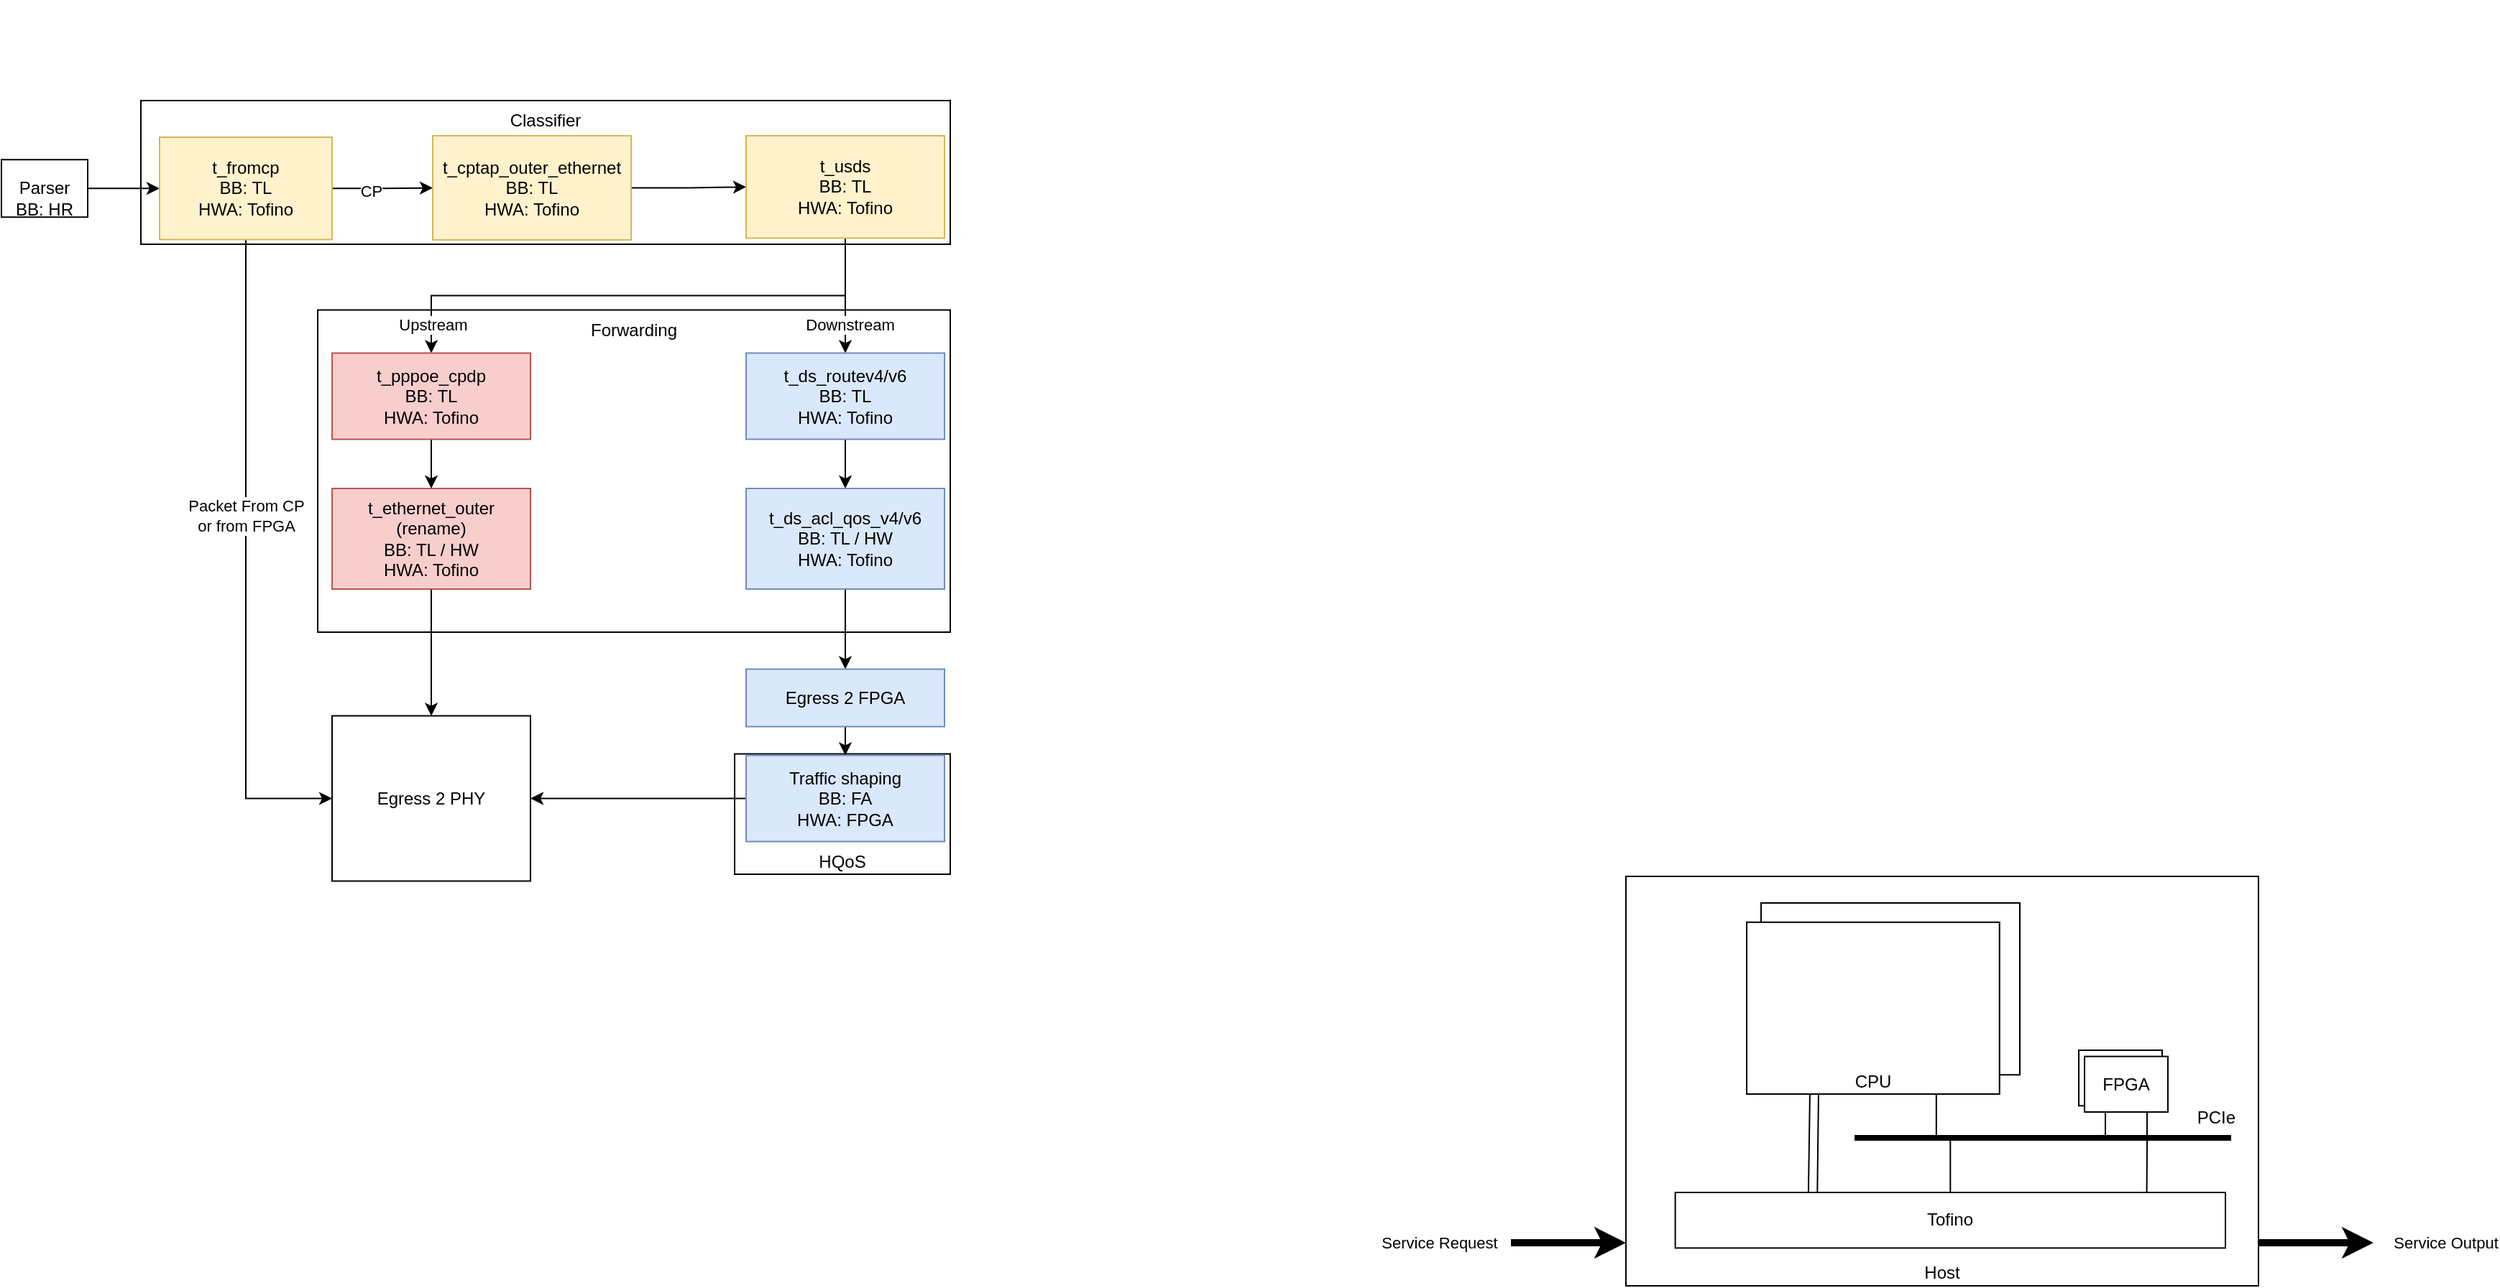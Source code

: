 <mxfile version="20.4.0" type="github" pages="4"><diagram id="gKPlYtKgeGT5pxEdqDl_" name="user plane"><mxGraphModel dx="1422" dy="747" grid="1" gridSize="10" guides="1" tooltips="1" connect="1" arrows="1" fold="1" page="1" pageScale="1" pageWidth="827" pageHeight="1169" math="0" shadow="0"><root><mxCell id="0"/><mxCell id="1" parent="0"/><mxCell id="XmhyybOczmforSK9yy0o-50" value="&amp;nbsp;" style="text;whiteSpace=wrap;html=1;" parent="1" vertex="1"><mxGeometry x="780" y="620" width="30" height="30" as="geometry"/></mxCell><mxCell id="ZiQV4EGuvzNts-sqIONH-1" value="HQoS" style="rounded=0;whiteSpace=wrap;html=1;labelBackgroundColor=default;verticalAlign=bottom;" parent="1" vertex="1"><mxGeometry x="823" y="1144.75" width="150" height="83.75" as="geometry"/></mxCell><mxCell id="ZiQV4EGuvzNts-sqIONH-2" value="Forwarding" style="rounded=0;whiteSpace=wrap;html=1;labelBackgroundColor=default;verticalAlign=top;" parent="1" vertex="1"><mxGeometry x="533" y="835.75" width="440" height="224.25" as="geometry"/></mxCell><mxCell id="ZiQV4EGuvzNts-sqIONH-3" value="Classifier" style="rounded=0;whiteSpace=wrap;html=1;labelBackgroundColor=default;verticalAlign=top;" parent="1" vertex="1"><mxGeometry x="410" y="690" width="563" height="100" as="geometry"/></mxCell><mxCell id="ZiQV4EGuvzNts-sqIONH-4" value="" style="edgeStyle=orthogonalEdgeStyle;rounded=0;orthogonalLoop=1;jettySize=auto;html=1;" parent="1" source="ZiQV4EGuvzNts-sqIONH-5" target="ZiQV4EGuvzNts-sqIONH-10" edge="1"><mxGeometry relative="1" as="geometry"/></mxCell><mxCell id="ZiQV4EGuvzNts-sqIONH-5" value="&lt;br&gt;&lt;div&gt;Parser &lt;br&gt;&lt;/div&gt;BB: HR" style="rounded=0;whiteSpace=wrap;html=1;" parent="1" vertex="1"><mxGeometry x="313" y="731.13" width="60" height="40" as="geometry"/></mxCell><mxCell id="ZiQV4EGuvzNts-sqIONH-6" value="" style="edgeStyle=orthogonalEdgeStyle;rounded=0;orthogonalLoop=1;jettySize=auto;html=1;" parent="1" source="ZiQV4EGuvzNts-sqIONH-10" target="ZiQV4EGuvzNts-sqIONH-12" edge="1"><mxGeometry relative="1" as="geometry"/></mxCell><mxCell id="ZiQV4EGuvzNts-sqIONH-7" value="CP" style="edgeLabel;html=1;align=center;verticalAlign=middle;resizable=0;points=[];labelBackgroundColor=default;" parent="ZiQV4EGuvzNts-sqIONH-6" vertex="1" connectable="0"><mxGeometry x="-0.253" y="-2" relative="1" as="geometry"><mxPoint as="offset"/></mxGeometry></mxCell><mxCell id="ZiQV4EGuvzNts-sqIONH-8" style="edgeStyle=orthogonalEdgeStyle;rounded=0;orthogonalLoop=1;jettySize=auto;html=1;exitX=0.5;exitY=1;exitDx=0;exitDy=0;entryX=0;entryY=0.5;entryDx=0;entryDy=0;" parent="1" source="ZiQV4EGuvzNts-sqIONH-10" target="ZiQV4EGuvzNts-sqIONH-21" edge="1"><mxGeometry relative="1" as="geometry"/></mxCell><mxCell id="ZiQV4EGuvzNts-sqIONH-9" value="&lt;div&gt;Packet From CP&lt;/div&gt;&lt;div&gt;or from FPGA&lt;br&gt;&lt;/div&gt;" style="edgeLabel;html=1;align=center;verticalAlign=middle;resizable=0;points=[];" parent="ZiQV4EGuvzNts-sqIONH-8" vertex="1" connectable="0"><mxGeometry x="-0.657" relative="1" as="geometry"><mxPoint y="115" as="offset"/></mxGeometry></mxCell><mxCell id="ZiQV4EGuvzNts-sqIONH-10" value="t_fromcp&lt;br&gt;&lt;div&gt;BB: TL&lt;/div&gt;&lt;div&gt;HWA: Tofino&lt;br&gt;&lt;/div&gt;" style="rounded=0;whiteSpace=wrap;html=1;fillColor=#fff2cc;strokeColor=#d6b656;" parent="1" vertex="1"><mxGeometry x="423" y="715.5" width="120" height="71.25" as="geometry"/></mxCell><mxCell id="ZiQV4EGuvzNts-sqIONH-11" value="" style="edgeStyle=orthogonalEdgeStyle;rounded=0;orthogonalLoop=1;jettySize=auto;html=1;" parent="1" source="ZiQV4EGuvzNts-sqIONH-12" target="ZiQV4EGuvzNts-sqIONH-16" edge="1"><mxGeometry relative="1" as="geometry"/></mxCell><mxCell id="ZiQV4EGuvzNts-sqIONH-12" value="t_cptap_outer_ethernet&lt;br&gt;&lt;div&gt;BB: TL&lt;/div&gt;HWA: Tofino" style="rounded=0;whiteSpace=wrap;html=1;fillColor=#fff2cc;strokeColor=#d6b656;" parent="1" vertex="1"><mxGeometry x="613" y="714.5" width="138" height="72.5" as="geometry"/></mxCell><mxCell id="ZiQV4EGuvzNts-sqIONH-13" value="" style="edgeStyle=orthogonalEdgeStyle;rounded=0;orthogonalLoop=1;jettySize=auto;html=1;" parent="1" source="ZiQV4EGuvzNts-sqIONH-16" target="ZiQV4EGuvzNts-sqIONH-18" edge="1"><mxGeometry relative="1" as="geometry"><Array as="points"><mxPoint x="900" y="825.75"/><mxPoint x="612" y="825.75"/></Array></mxGeometry></mxCell><mxCell id="ZiQV4EGuvzNts-sqIONH-14" value="Upstream" style="edgeLabel;html=1;align=center;verticalAlign=middle;resizable=0;points=[];" parent="ZiQV4EGuvzNts-sqIONH-13" vertex="1" connectable="0"><mxGeometry x="0.395" y="4" relative="1" as="geometry"><mxPoint x="-71" y="16" as="offset"/></mxGeometry></mxCell><mxCell id="ZiQV4EGuvzNts-sqIONH-15" value="Downstream" style="edgeStyle=orthogonalEdgeStyle;rounded=0;orthogonalLoop=1;jettySize=auto;html=1;exitX=0.5;exitY=1;exitDx=0;exitDy=0;entryX=0.5;entryY=0;entryDx=0;entryDy=0;" parent="1" source="ZiQV4EGuvzNts-sqIONH-16" target="ZiQV4EGuvzNts-sqIONH-23" edge="1"><mxGeometry x="0.5" y="3" relative="1" as="geometry"><mxPoint as="offset"/></mxGeometry></mxCell><mxCell id="ZiQV4EGuvzNts-sqIONH-16" value="t_usds&lt;br&gt;&lt;div&gt;BB: TL&lt;/div&gt;HWA: Tofino" style="rounded=0;whiteSpace=wrap;html=1;fillColor=#fff2cc;strokeColor=#d6b656;" parent="1" vertex="1"><mxGeometry x="831" y="714.5" width="138" height="71.25" as="geometry"/></mxCell><mxCell id="ZiQV4EGuvzNts-sqIONH-17" value="" style="edgeStyle=orthogonalEdgeStyle;rounded=0;orthogonalLoop=1;jettySize=auto;html=1;" parent="1" source="ZiQV4EGuvzNts-sqIONH-18" target="ZiQV4EGuvzNts-sqIONH-20" edge="1"><mxGeometry relative="1" as="geometry"/></mxCell><mxCell id="ZiQV4EGuvzNts-sqIONH-18" value="t_pppoe_cpdp&lt;br&gt;&lt;div&gt;BB: TL&lt;/div&gt;HWA: Tofino" style="rounded=0;whiteSpace=wrap;html=1;fillColor=#f8cecc;strokeColor=#b85450;" parent="1" vertex="1"><mxGeometry x="543" y="865.75" width="138" height="60" as="geometry"/></mxCell><mxCell id="ZiQV4EGuvzNts-sqIONH-19" style="edgeStyle=orthogonalEdgeStyle;rounded=0;orthogonalLoop=1;jettySize=auto;html=1;exitX=0.5;exitY=1;exitDx=0;exitDy=0;entryX=0.5;entryY=0;entryDx=0;entryDy=0;" parent="1" source="ZiQV4EGuvzNts-sqIONH-20" target="ZiQV4EGuvzNts-sqIONH-21" edge="1"><mxGeometry relative="1" as="geometry"/></mxCell><mxCell id="ZiQV4EGuvzNts-sqIONH-20" value="&lt;div&gt;t_ethernet_outer&lt;/div&gt;&lt;div&gt;(rename)&lt;br&gt;&lt;/div&gt;&lt;div&gt;BB: TL / HW&lt;br&gt;&lt;/div&gt;HWA: Tofino" style="rounded=0;whiteSpace=wrap;html=1;fillColor=#f8cecc;strokeColor=#b85450;" parent="1" vertex="1"><mxGeometry x="543" y="960" width="138" height="70" as="geometry"/></mxCell><mxCell id="ZiQV4EGuvzNts-sqIONH-21" value="Egress 2 PHY" style="rounded=0;whiteSpace=wrap;html=1;" parent="1" vertex="1"><mxGeometry x="543" y="1118.25" width="138" height="115" as="geometry"/></mxCell><mxCell id="ZiQV4EGuvzNts-sqIONH-22" value="" style="edgeStyle=orthogonalEdgeStyle;rounded=0;orthogonalLoop=1;jettySize=auto;html=1;" parent="1" source="ZiQV4EGuvzNts-sqIONH-23" target="ZiQV4EGuvzNts-sqIONH-25" edge="1"><mxGeometry relative="1" as="geometry"/></mxCell><mxCell id="ZiQV4EGuvzNts-sqIONH-23" value="t_ds_routev4/v6&lt;br&gt;&lt;div&gt;BB: TL&lt;/div&gt;HWA: Tofino" style="rounded=0;whiteSpace=wrap;html=1;fillColor=#dae8fc;strokeColor=#6c8ebf;" parent="1" vertex="1"><mxGeometry x="831" y="865.75" width="138" height="60" as="geometry"/></mxCell><mxCell id="ZiQV4EGuvzNts-sqIONH-24" value="" style="edgeStyle=orthogonalEdgeStyle;rounded=0;orthogonalLoop=1;jettySize=auto;html=1;" parent="1" source="ZiQV4EGuvzNts-sqIONH-25" target="ZiQV4EGuvzNts-sqIONH-27" edge="1"><mxGeometry relative="1" as="geometry"/></mxCell><mxCell id="ZiQV4EGuvzNts-sqIONH-25" value="t_ds_acl_qos_v4/v6&lt;br&gt;&lt;div&gt;BB: TL / HW&lt;br&gt;&lt;/div&gt;HWA: Tofino" style="rounded=0;whiteSpace=wrap;html=1;fillColor=#dae8fc;strokeColor=#6c8ebf;" parent="1" vertex="1"><mxGeometry x="831" y="960" width="138" height="70" as="geometry"/></mxCell><mxCell id="ZiQV4EGuvzNts-sqIONH-26" value="" style="edgeStyle=orthogonalEdgeStyle;rounded=0;orthogonalLoop=1;jettySize=auto;html=1;" parent="1" source="ZiQV4EGuvzNts-sqIONH-27" target="ZiQV4EGuvzNts-sqIONH-29" edge="1"><mxGeometry relative="1" as="geometry"/></mxCell><mxCell id="ZiQV4EGuvzNts-sqIONH-27" value="&lt;div&gt;Egress 2 FPGA&lt;br&gt;&lt;/div&gt;" style="rounded=0;whiteSpace=wrap;html=1;fillColor=#dae8fc;strokeColor=#6c8ebf;" parent="1" vertex="1"><mxGeometry x="831" y="1085.75" width="138" height="40" as="geometry"/></mxCell><mxCell id="ZiQV4EGuvzNts-sqIONH-28" style="edgeStyle=orthogonalEdgeStyle;rounded=0;orthogonalLoop=1;jettySize=auto;html=1;exitX=0;exitY=0.5;exitDx=0;exitDy=0;" parent="1" source="ZiQV4EGuvzNts-sqIONH-29" target="ZiQV4EGuvzNts-sqIONH-21" edge="1"><mxGeometry relative="1" as="geometry"/></mxCell><mxCell id="ZiQV4EGuvzNts-sqIONH-29" value="&lt;div&gt;Traffic shaping&lt;/div&gt;&lt;div&gt;BB: FA&lt;/div&gt;&lt;div&gt;HWA: FPGA&lt;br&gt;&lt;/div&gt;" style="rounded=0;whiteSpace=wrap;html=1;fillColor=#dae8fc;strokeColor=#6c8ebf;" parent="1" vertex="1"><mxGeometry x="831" y="1145.75" width="138" height="60" as="geometry"/></mxCell><mxCell id="uDKC4yJp-bUNJzR249D6-1" value="" style="endArrow=classic;html=1;rounded=0;entryX=0;entryY=0.5;entryDx=0;entryDy=0;strokeWidth=5;" parent="1" edge="1"><mxGeometry width="50" height="50" relative="1" as="geometry"><mxPoint x="1363" y="1485" as="sourcePoint"/><mxPoint x="1443" y="1485" as="targetPoint"/><Array as="points"><mxPoint x="1393.0" y="1485"/></Array></mxGeometry></mxCell><mxCell id="uDKC4yJp-bUNJzR249D6-2" value="Service Request" style="edgeLabel;html=1;align=center;verticalAlign=middle;resizable=0;points=[];" parent="uDKC4yJp-bUNJzR249D6-1" vertex="1" connectable="0"><mxGeometry x="-0.525" y="2" relative="1" as="geometry"><mxPoint x="-69" y="2" as="offset"/></mxGeometry></mxCell><mxCell id="uDKC4yJp-bUNJzR249D6-3" value="" style="endArrow=classic;html=1;rounded=0;entryX=0;entryY=0.5;entryDx=0;entryDy=0;strokeWidth=5;" parent="1" edge="1"><mxGeometry width="50" height="50" relative="1" as="geometry"><mxPoint x="1883" y="1485" as="sourcePoint"/><mxPoint x="1963" y="1485" as="targetPoint"/><Array as="points"><mxPoint x="1913.0" y="1485"/></Array></mxGeometry></mxCell><mxCell id="uDKC4yJp-bUNJzR249D6-4" value="Service Output" style="edgeLabel;html=1;align=center;verticalAlign=middle;resizable=0;points=[];" parent="uDKC4yJp-bUNJzR249D6-3" vertex="1" connectable="0"><mxGeometry x="-0.525" y="2" relative="1" as="geometry"><mxPoint x="111" y="2" as="offset"/></mxGeometry></mxCell><mxCell id="uDKC4yJp-bUNJzR249D6-5" value="Host" style="rounded=0;whiteSpace=wrap;html=1;verticalAlign=bottom;" parent="1" vertex="1"><mxGeometry x="1443" y="1230" width="440" height="285" as="geometry"/></mxCell><mxCell id="uDKC4yJp-bUNJzR249D6-6" value="" style="group" parent="1" vertex="1" connectable="0"><mxGeometry x="1537" y="1248.5" width="188" height="133" as="geometry"/></mxCell><mxCell id="uDKC4yJp-bUNJzR249D6-7" value="CPU" style="rounded=0;whiteSpace=wrap;html=1;" parent="uDKC4yJp-bUNJzR249D6-6" vertex="1"><mxGeometry width="180" height="119.61" as="geometry"/></mxCell><mxCell id="uDKC4yJp-bUNJzR249D6-8" value="CPU" style="rounded=0;whiteSpace=wrap;html=1;verticalAlign=bottom;" parent="uDKC4yJp-bUNJzR249D6-6" vertex="1"><mxGeometry x="-10.001" y="13.393" width="175.871" height="119.607" as="geometry"/></mxCell><mxCell id="uDKC4yJp-bUNJzR249D6-9" value="" style="group" parent="1" vertex="1" connectable="0"><mxGeometry x="1758.0" y="1351" width="62" height="43" as="geometry"/></mxCell><mxCell id="uDKC4yJp-bUNJzR249D6-10" value="CPU" style="rounded=0;whiteSpace=wrap;html=1;" parent="uDKC4yJp-bUNJzR249D6-9" vertex="1"><mxGeometry width="58" height="38.67" as="geometry"/></mxCell><mxCell id="uDKC4yJp-bUNJzR249D6-11" value="FPGA" style="rounded=0;whiteSpace=wrap;html=1;" parent="uDKC4yJp-bUNJzR249D6-9" vertex="1"><mxGeometry x="4" y="4.33" width="58" height="38.67" as="geometry"/></mxCell><mxCell id="uDKC4yJp-bUNJzR249D6-12" style="edgeStyle=none;rounded=0;orthogonalLoop=1;jettySize=auto;html=1;exitX=0.25;exitY=1;exitDx=0;exitDy=0;strokeWidth=1;endArrow=none;endFill=0;entryX=0.242;entryY=0.043;entryDx=0;entryDy=0;entryPerimeter=0;" parent="1" source="uDKC4yJp-bUNJzR249D6-8" target="uDKC4yJp-bUNJzR249D6-14" edge="1"><mxGeometry relative="1" as="geometry"><mxPoint x="1576.967" y="1478" as="targetPoint"/></mxGeometry></mxCell><mxCell id="uDKC4yJp-bUNJzR249D6-13" style="edgeStyle=orthogonalEdgeStyle;rounded=0;orthogonalLoop=1;jettySize=auto;html=1;exitX=0.5;exitY=0;exitDx=0;exitDy=0;endArrow=none;endFill=0;" parent="1" source="uDKC4yJp-bUNJzR249D6-14" target="uDKC4yJp-bUNJzR249D6-16" edge="1"><mxGeometry relative="1" as="geometry"><Array as="points"><mxPoint x="1690" y="1410"/><mxPoint x="1690" y="1410"/></Array></mxGeometry></mxCell><mxCell id="uDKC4yJp-bUNJzR249D6-14" value="Tofino" style="rounded=0;whiteSpace=wrap;html=1;" parent="1" vertex="1"><mxGeometry x="1477.31" y="1450" width="382.69" height="38.67" as="geometry"/></mxCell><mxCell id="uDKC4yJp-bUNJzR249D6-15" style="edgeStyle=none;rounded=0;orthogonalLoop=1;jettySize=auto;html=1;exitX=0.25;exitY=1;exitDx=0;exitDy=0;strokeWidth=1;endArrow=none;endFill=0;entryX=0.25;entryY=0;entryDx=0;entryDy=0;" parent="1" edge="1"><mxGeometry relative="1" as="geometry"><mxPoint x="1576.157" y="1450" as="targetPoint"/><mxPoint x="1576.967" y="1381.5" as="sourcePoint"/></mxGeometry></mxCell><mxCell id="uDKC4yJp-bUNJzR249D6-16" value="PCIe" style="line;strokeWidth=4;html=1;perimeter=backbonePerimeter;points=[];outlineConnect=0;labelBackgroundColor=none;labelPosition=right;verticalLabelPosition=top;align=left;verticalAlign=bottom;textDirection=rtl;" parent="1" vertex="1"><mxGeometry x="1602" y="1407" width="262" height="10" as="geometry"/></mxCell><mxCell id="uDKC4yJp-bUNJzR249D6-17" style="edgeStyle=orthogonalEdgeStyle;rounded=0;orthogonalLoop=1;jettySize=auto;html=1;exitX=0.75;exitY=1;exitDx=0;exitDy=0;entryX=0.857;entryY=0;entryDx=0;entryDy=0;entryPerimeter=0;endArrow=none;endFill=0;" parent="1" source="uDKC4yJp-bUNJzR249D6-11" target="uDKC4yJp-bUNJzR249D6-14" edge="1"><mxGeometry relative="1" as="geometry"/></mxCell><mxCell id="uDKC4yJp-bUNJzR249D6-18" style="edgeStyle=orthogonalEdgeStyle;rounded=0;orthogonalLoop=1;jettySize=auto;html=1;exitX=0.25;exitY=1;exitDx=0;exitDy=0;endArrow=none;endFill=0;" parent="1" source="uDKC4yJp-bUNJzR249D6-11" target="uDKC4yJp-bUNJzR249D6-16" edge="1"><mxGeometry relative="1" as="geometry"><Array as="points"><mxPoint x="1740" y="1410"/><mxPoint x="1740" y="1410"/></Array></mxGeometry></mxCell><mxCell id="uDKC4yJp-bUNJzR249D6-19" style="edgeStyle=orthogonalEdgeStyle;rounded=0;orthogonalLoop=1;jettySize=auto;html=1;exitX=0.75;exitY=1;exitDx=0;exitDy=0;endArrow=none;endFill=0;" parent="1" source="uDKC4yJp-bUNJzR249D6-8" target="uDKC4yJp-bUNJzR249D6-16" edge="1"><mxGeometry relative="1" as="geometry"><Array as="points"><mxPoint x="1710" y="1412"/><mxPoint x="1710" y="1412"/></Array></mxGeometry></mxCell></root></mxGraphModel></diagram><diagram id="xZAhcSILnSanhtrjB-in" name="control_plane"><mxGraphModel dx="2062" dy="1107" grid="1" gridSize="10" guides="1" tooltips="1" connect="1" arrows="1" fold="1" page="1" pageScale="1" pageWidth="827" pageHeight="1169" math="0" shadow="0"><root><mxCell id="0"/><mxCell id="1" parent="0"/><mxCell id="E1TrEUe9gQwKdBCNpyH7-10" value="SCi" style="rounded=0;whiteSpace=wrap;html=1;verticalAlign=bottom;fillColor=#ffe6cc;strokeColor=#d79b00;" parent="1" vertex="1"><mxGeometry x="304.7" y="215" width="130.59" height="365" as="geometry"/></mxCell><mxCell id="E1TrEUe9gQwKdBCNpyH7-3" value="" style="edgeStyle=orthogonalEdgeStyle;rounded=0;orthogonalLoop=1;jettySize=auto;html=1;endArrow=none;endFill=0;" parent="1" source="E1TrEUe9gQwKdBCNpyH7-1" target="E1TrEUe9gQwKdBCNpyH7-2" edge="1"><mxGeometry relative="1" as="geometry"/></mxCell><mxCell id="E1TrEUe9gQwKdBCNpyH7-1" value="PFCP-CP" style="rounded=0;whiteSpace=wrap;html=1;" parent="1" vertex="1"><mxGeometry x="310" y="230" width="120" height="60" as="geometry"/></mxCell><mxCell id="E1TrEUe9gQwKdBCNpyH7-2" value="PFCP-UP" style="rounded=0;whiteSpace=wrap;html=1;" parent="1" vertex="1"><mxGeometry x="310" y="370" width="120" height="60" as="geometry"/></mxCell><mxCell id="E1TrEUe9gQwKdBCNpyH7-4" value="Message BUS" style="rounded=0;whiteSpace=wrap;html=1;" parent="1" vertex="1"><mxGeometry x="310" y="440" width="120" height="30" as="geometry"/></mxCell><mxCell id="E1TrEUe9gQwKdBCNpyH7-5" value="HAL" style="rounded=0;whiteSpace=wrap;html=1;" parent="1" vertex="1"><mxGeometry x="310" y="480" width="120" height="30" as="geometry"/></mxCell><mxCell id="E1TrEUe9gQwKdBCNpyH7-6" value="BFRT" style="rounded=0;whiteSpace=wrap;html=1;" parent="1" vertex="1"><mxGeometry x="310" y="510" width="40" height="30" as="geometry"/></mxCell><mxCell id="E1TrEUe9gQwKdBCNpyH7-7" value="P4RT" style="rounded=0;whiteSpace=wrap;html=1;" parent="1" vertex="1"><mxGeometry x="350" y="510" width="40" height="30" as="geometry"/></mxCell><mxCell id="E1TrEUe9gQwKdBCNpyH7-8" value="Telnet" style="rounded=0;whiteSpace=wrap;html=1;" parent="1" vertex="1"><mxGeometry x="390" y="510" width="40" height="30" as="geometry"/></mxCell><mxCell id="E1TrEUe9gQwKdBCNpyH7-9" value="Accelerator" style="rounded=0;whiteSpace=wrap;html=1;" parent="1" vertex="1"><mxGeometry x="304.7" y="585" width="130" height="40" as="geometry"/></mxCell><mxCell id="E1TrEUe9gQwKdBCNpyH7-21" value="CPRi" style="rounded=0;whiteSpace=wrap;html=1;verticalAlign=bottom;fillColor=#fff2cc;strokeColor=#d6b656;" parent="1" vertex="1"><mxGeometry x="470" y="215" width="130.59" height="365" as="geometry"/></mxCell><mxCell id="E1TrEUe9gQwKdBCNpyH7-30" value="Accelerator" style="rounded=0;whiteSpace=wrap;html=1;" parent="1" vertex="1"><mxGeometry x="470" y="585" width="130" height="40" as="geometry"/></mxCell><mxCell id="E1TrEUe9gQwKdBCNpyH7-31" value="CP Applications" style="rounded=0;whiteSpace=wrap;html=1;" parent="1" vertex="1"><mxGeometry x="475.29" y="230" width="120" height="60" as="geometry"/></mxCell><mxCell id="E1TrEUe9gQwKdBCNpyH7-35" style="edgeStyle=orthogonalEdgeStyle;rounded=0;orthogonalLoop=1;jettySize=auto;html=1;exitX=0.5;exitY=1;exitDx=0;exitDy=0;entryX=0.5;entryY=0;entryDx=0;entryDy=0;endArrow=none;endFill=0;" parent="1" source="E1TrEUe9gQwKdBCNpyH7-32" target="E1TrEUe9gQwKdBCNpyH7-33" edge="1"><mxGeometry relative="1" as="geometry"/></mxCell><mxCell id="E1TrEUe9gQwKdBCNpyH7-32" value="Tunnel" style="rounded=0;whiteSpace=wrap;html=1;" parent="1" vertex="1"><mxGeometry x="500.29" y="290" width="70" height="35" as="geometry"/></mxCell><mxCell id="E1TrEUe9gQwKdBCNpyH7-33" value="Tunnel" style="rounded=0;whiteSpace=wrap;html=1;" parent="1" vertex="1"><mxGeometry x="500.29" y="405" width="70" height="35" as="geometry"/></mxCell><mxCell id="E1TrEUe9gQwKdBCNpyH7-34" value="UP bridge" style="rounded=0;whiteSpace=wrap;html=1;" parent="1" vertex="1"><mxGeometry x="485" y="440" width="100" height="50" as="geometry"/></mxCell><mxCell id="E1TrEUe9gQwKdBCNpyH7-36" value="&lt;div&gt;Accelerator&lt;/div&gt;&lt;div&gt;CPU Port&lt;br&gt;&lt;/div&gt;" style="rounded=0;whiteSpace=wrap;html=1;" parent="1" vertex="1"><mxGeometry x="485.29" y="500" width="100" height="50" as="geometry"/></mxCell></root></mxGraphModel></diagram><diagram id="n4Y08MmUfzk9yUgSt3Ad" name="bng_devkit"><mxGraphModel dx="2477" dy="2055" grid="1" gridSize="10" guides="1" tooltips="1" connect="1" arrows="1" fold="1" page="1" pageScale="1" pageWidth="827" pageHeight="1169" math="0" shadow="0"><root><mxCell id="0"/><mxCell id="1" parent="0"/><mxCell id="WQje1UHRtv20A7-gI9xX-1" value="&lt;br&gt;host1" style="rounded=0;whiteSpace=wrap;html=1;verticalAlign=bottom;" vertex="1" parent="1"><mxGeometry x="2199" y="759.09" width="220" height="147.09" as="geometry"/></mxCell><mxCell id="WQje1UHRtv20A7-gI9xX-2" value="Kernel" style="rounded=0;whiteSpace=wrap;html=1;verticalAlign=bottom;" vertex="1" parent="1"><mxGeometry x="-56" y="150" width="190" height="520" as="geometry"/></mxCell><mxCell id="WQje1UHRtv20A7-gI9xX-3" value="switch.p4" style="rounded=0;whiteSpace=wrap;html=1;verticalAlign=bottom;" vertex="1" parent="1"><mxGeometry x="200" y="240" width="200" height="120" as="geometry"/></mxCell><mxCell id="WQje1UHRtv20A7-gI9xX-4" value="switch.p4" style="rounded=0;whiteSpace=wrap;html=1;verticalAlign=bottom;" vertex="1" parent="1"><mxGeometry x="520" y="240" width="200" height="120" as="geometry"/></mxCell><mxCell id="WQje1UHRtv20A7-gI9xX-5" value="TM" style="rounded=0;whiteSpace=wrap;html=1;verticalAlign=bottom;" vertex="1" parent="1"><mxGeometry x="200" y="373" width="520" height="50" as="geometry"/></mxCell><mxCell id="WQje1UHRtv20A7-gI9xX-6" value="bng.p4" style="rounded=0;whiteSpace=wrap;html=1;verticalAlign=bottom;" vertex="1" parent="1"><mxGeometry x="200" y="440" width="200" height="120" as="geometry"/></mxCell><mxCell id="WQje1UHRtv20A7-gI9xX-7" value="bng.p4" style="rounded=0;whiteSpace=wrap;html=1;verticalAlign=bottom;" vertex="1" parent="1"><mxGeometry x="520" y="440" width="200" height="120" as="geometry"/></mxCell><mxCell id="WQje1UHRtv20A7-gI9xX-8" value="Front Ports" style="rounded=0;whiteSpace=wrap;html=1;verticalAlign=bottom;" vertex="1" parent="1"><mxGeometry x="200" y="170" width="520" height="60" as="geometry"/></mxCell><mxCell id="WQje1UHRtv20A7-gI9xX-9" value="SwitchIngress" style="rounded=0;whiteSpace=wrap;html=1;verticalAlign=bottom;fillColor=#cdeb8b;strokeColor=#36393d;" vertex="1" parent="1"><mxGeometry x="200" y="254" width="200" height="40" as="geometry"/></mxCell><mxCell id="WQje1UHRtv20A7-gI9xX-10" value="SwitchEgress" style="rounded=0;whiteSpace=wrap;html=1;verticalAlign=bottom;fillColor=#f5f5f5;fontColor=#333333;strokeColor=#666666;" vertex="1" parent="1"><mxGeometry x="200" y="294" width="200" height="40" as="geometry"/></mxCell><mxCell id="WQje1UHRtv20A7-gI9xX-11" value="SwitchIngress" style="rounded=0;whiteSpace=wrap;html=1;verticalAlign=bottom;fillColor=#f5f5f5;fontColor=#333333;strokeColor=#666666;" vertex="1" parent="1"><mxGeometry x="520" y="254" width="200" height="40" as="geometry"/></mxCell><mxCell id="WQje1UHRtv20A7-gI9xX-12" value="SwitchEgress" style="rounded=0;whiteSpace=wrap;html=1;verticalAlign=bottom;fillColor=#f5f5f5;fontColor=#333333;strokeColor=#666666;" vertex="1" parent="1"><mxGeometry x="520" y="294" width="200" height="40" as="geometry"/></mxCell><mxCell id="WQje1UHRtv20A7-gI9xX-13" value="BNGIngress" style="rounded=0;whiteSpace=wrap;html=1;verticalAlign=bottom;fillColor=#f5f5f5;fontColor=#333333;strokeColor=#666666;" vertex="1" parent="1"><mxGeometry x="200" y="454" width="200" height="40" as="geometry"/></mxCell><mxCell id="WQje1UHRtv20A7-gI9xX-14" value="BNGEgress" style="rounded=0;whiteSpace=wrap;html=1;verticalAlign=bottom;fillColor=#ffcc99;strokeColor=#36393d;" vertex="1" parent="1"><mxGeometry x="200" y="494" width="200" height="40" as="geometry"/></mxCell><mxCell id="WQje1UHRtv20A7-gI9xX-15" value="BNGIngress" style="rounded=0;whiteSpace=wrap;html=1;verticalAlign=bottom;fillColor=#f5f5f5;fontColor=#333333;strokeColor=#666666;" vertex="1" parent="1"><mxGeometry x="520" y="454" width="200" height="40" as="geometry"/></mxCell><mxCell id="WQje1UHRtv20A7-gI9xX-16" value="BNGEgress" style="rounded=0;whiteSpace=wrap;html=1;verticalAlign=bottom;fillColor=#f5f5f5;fontColor=#333333;strokeColor=#666666;" vertex="1" parent="1"><mxGeometry x="520" y="494" width="200" height="40" as="geometry"/></mxCell><mxCell id="WQje1UHRtv20A7-gI9xX-17" value="BNGEgress" style="rounded=0;whiteSpace=wrap;html=1;verticalAlign=bottom;fillColor=#f5f5f5;fontColor=#333333;strokeColor=#666666;" vertex="1" parent="1"><mxGeometry x="1280" y="882.08" width="190" height="217.92" as="geometry"/></mxCell><mxCell id="WQje1UHRtv20A7-gI9xX-18" value="" style="group" vertex="1" connectable="0" parent="1"><mxGeometry x="40" y="882.079" width="1176" height="218.8" as="geometry"/></mxCell><mxCell id="WQje1UHRtv20A7-gI9xX-19" value="SwitchIngress" style="rounded=0;whiteSpace=wrap;html=1;verticalAlign=bottom;fillColor=#f5f5f5;fontColor=#333333;strokeColor=#666666;" vertex="1" parent="WQje1UHRtv20A7-gI9xX-18"><mxGeometry width="1176" height="218.8" as="geometry"/></mxCell><mxCell id="WQje1UHRtv20A7-gI9xX-20" value="" style="group" vertex="1" connectable="0" parent="WQje1UHRtv20A7-gI9xX-18"><mxGeometry x="18" y="28.271" width="306" height="145.866" as="geometry"/></mxCell><mxCell id="WQje1UHRtv20A7-gI9xX-21" value="Validate" style="rounded=0;whiteSpace=wrap;html=1;verticalAlign=bottom;" vertex="1" parent="WQje1UHRtv20A7-gI9xX-20"><mxGeometry width="306" height="145.866" as="geometry"/></mxCell><mxCell id="WQje1UHRtv20A7-gI9xX-22" value="Ethernet" style="rounded=0;whiteSpace=wrap;html=1;verticalAlign=bottom;" vertex="1" parent="WQje1UHRtv20A7-gI9xX-20"><mxGeometry x="16" y="12.734" width="60" height="108.821" as="geometry"/></mxCell><mxCell id="WQje1UHRtv20A7-gI9xX-23" value="IP" style="rounded=0;whiteSpace=wrap;html=1;verticalAlign=bottom;" vertex="1" parent="WQje1UHRtv20A7-gI9xX-20"><mxGeometry x="86" y="12.734" width="60" height="108.821" as="geometry"/></mxCell><mxCell id="WQje1UHRtv20A7-gI9xX-24" value="Other" style="rounded=0;whiteSpace=wrap;html=1;verticalAlign=bottom;" vertex="1" parent="WQje1UHRtv20A7-gI9xX-20"><mxGeometry x="156" y="12.734" width="60" height="108.821" as="geometry"/></mxCell><mxCell id="WQje1UHRtv20A7-gI9xX-25" value="PPPoE" style="rounded=0;whiteSpace=wrap;html=1;verticalAlign=bottom;fillColor=#cce5ff;strokeColor=#36393d;" vertex="1" parent="WQje1UHRtv20A7-gI9xX-20"><mxGeometry x="226" y="12.734" width="60" height="108.821" as="geometry"/></mxCell><mxCell id="WQje1UHRtv20A7-gI9xX-26" value="" style="group" vertex="1" connectable="0" parent="WQje1UHRtv20A7-gI9xX-18"><mxGeometry x="368" y="16.271" width="140" height="170" as="geometry"/></mxCell><mxCell id="WQje1UHRtv20A7-gI9xX-27" value="BNG Subsc Line Mapping" style="rounded=0;whiteSpace=wrap;html=1;verticalAlign=bottom;fillColor=#ffcc99;strokeColor=#36393d;" vertex="1" parent="WQje1UHRtv20A7-gI9xX-26"><mxGeometry width="140" height="170" as="geometry"/></mxCell><mxCell id="WQje1UHRtv20A7-gI9xX-28" value="line_map" style="rounded=0;whiteSpace=wrap;html=1;verticalAlign=bottom;fillColor=#cce5ff;strokeColor=#36393d;" vertex="1" parent="WQje1UHRtv20A7-gI9xX-26"><mxGeometry x="41" y="20.39" width="65.69" height="117.5" as="geometry"/></mxCell><mxCell id="WQje1UHRtv20A7-gI9xX-29" style="edgeStyle=orthogonalEdgeStyle;rounded=0;orthogonalLoop=1;jettySize=auto;html=1;exitX=1;exitY=0.5;exitDx=0;exitDy=0;entryX=0;entryY=0.5;entryDx=0;entryDy=0;" edge="1" parent="WQje1UHRtv20A7-gI9xX-18" source="WQje1UHRtv20A7-gI9xX-21" target="WQje1UHRtv20A7-gI9xX-27"><mxGeometry relative="1" as="geometry"/></mxCell><mxCell id="WQje1UHRtv20A7-gI9xX-30" value="" style="group" vertex="1" connectable="0" parent="WQje1UHRtv20A7-gI9xX-18"><mxGeometry x="1038" y="20.271" width="116" height="173.75" as="geometry"/></mxCell><mxCell id="WQje1UHRtv20A7-gI9xX-31" value="System ACL" style="rounded=0;whiteSpace=wrap;html=1;verticalAlign=bottom;" vertex="1" parent="WQje1UHRtv20A7-gI9xX-30"><mxGeometry width="116" height="173.75" as="geometry"/></mxCell><mxCell id="WQje1UHRtv20A7-gI9xX-32" value="Ingress ACL" style="rounded=0;whiteSpace=wrap;html=1;verticalAlign=bottom;fillColor=#cce5ff;strokeColor=#36393d;" vertex="1" parent="WQje1UHRtv20A7-gI9xX-30"><mxGeometry x="22" y="16" width="72" height="117.5" as="geometry"/></mxCell><mxCell id="WQje1UHRtv20A7-gI9xX-33" style="edgeStyle=orthogonalEdgeStyle;rounded=0;orthogonalLoop=1;jettySize=auto;html=1;exitX=1;exitY=0.5;exitDx=0;exitDy=0;" edge="1" parent="WQje1UHRtv20A7-gI9xX-18" source="WQje1UHRtv20A7-gI9xX-34"><mxGeometry relative="1" as="geometry"><mxPoint x="678.0" y="100.8" as="targetPoint"/></mxGeometry></mxCell><mxCell id="WQje1UHRtv20A7-gI9xX-34" value="&lt;div&gt;IPv4/ IPv6&lt;/div&gt;FIB" style="rounded=0;whiteSpace=wrap;html=1;verticalAlign=bottom;fillColor=#cce5ff;strokeColor=#36393d;" vertex="1" parent="WQje1UHRtv20A7-gI9xX-18"><mxGeometry x="548" y="16.271" width="80" height="170" as="geometry"/></mxCell><mxCell id="WQje1UHRtv20A7-gI9xX-35" style="edgeStyle=orthogonalEdgeStyle;rounded=0;orthogonalLoop=1;jettySize=auto;html=1;exitX=1;exitY=0.5;exitDx=0;exitDy=0;entryX=0;entryY=0.5;entryDx=0;entryDy=0;" edge="1" parent="WQje1UHRtv20A7-gI9xX-18" source="WQje1UHRtv20A7-gI9xX-27" target="WQje1UHRtv20A7-gI9xX-34"><mxGeometry relative="1" as="geometry"/></mxCell><mxCell id="WQje1UHRtv20A7-gI9xX-36" value="" style="group" vertex="1" connectable="0" parent="WQje1UHRtv20A7-gI9xX-18"><mxGeometry x="678" y="22.521" width="160" height="173.75" as="geometry"/></mxCell><mxCell id="WQje1UHRtv20A7-gI9xX-37" value="" style="group" vertex="1" connectable="0" parent="WQje1UHRtv20A7-gI9xX-36"><mxGeometry y="-2" width="160" height="173.75" as="geometry"/></mxCell><mxCell id="WQje1UHRtv20A7-gI9xX-38" value="BNG Subscriber Session Mapping" style="rounded=0;whiteSpace=wrap;html=1;verticalAlign=bottom;fillColor=#ffcc99;strokeColor=#36393d;" vertex="1" parent="WQje1UHRtv20A7-gI9xX-37"><mxGeometry width="160" height="173.75" as="geometry"/></mxCell><mxCell id="WQje1UHRtv20A7-gI9xX-39" value="session_map" style="rounded=0;whiteSpace=wrap;html=1;verticalAlign=bottom;" vertex="1" parent="WQje1UHRtv20A7-gI9xX-37"><mxGeometry x="40" y="12" width="80" height="117.5" as="geometry"/></mxCell><mxCell id="WQje1UHRtv20A7-gI9xX-40" value="Nexthop" style="rounded=0;whiteSpace=wrap;html=1;verticalAlign=bottom;" vertex="1" parent="WQje1UHRtv20A7-gI9xX-18"><mxGeometry x="888" y="20.271" width="90" height="173.75" as="geometry"/></mxCell><mxCell id="WQje1UHRtv20A7-gI9xX-41" style="edgeStyle=orthogonalEdgeStyle;rounded=0;orthogonalLoop=1;jettySize=auto;html=1;exitX=1;exitY=0.5;exitDx=0;exitDy=0;entryX=0;entryY=0.5;entryDx=0;entryDy=0;" edge="1" parent="WQje1UHRtv20A7-gI9xX-18" source="WQje1UHRtv20A7-gI9xX-40" target="WQje1UHRtv20A7-gI9xX-31"><mxGeometry relative="1" as="geometry"/></mxCell><mxCell id="WQje1UHRtv20A7-gI9xX-42" style="edgeStyle=orthogonalEdgeStyle;rounded=0;orthogonalLoop=1;jettySize=auto;html=1;exitX=1;exitY=0.5;exitDx=0;exitDy=0;entryX=0;entryY=0.5;entryDx=0;entryDy=0;" edge="1" parent="WQje1UHRtv20A7-gI9xX-18" source="WQje1UHRtv20A7-gI9xX-38" target="WQje1UHRtv20A7-gI9xX-40"><mxGeometry relative="1" as="geometry"/></mxCell><mxCell id="WQje1UHRtv20A7-gI9xX-43" value="" style="group" vertex="1" connectable="0" parent="1"><mxGeometry x="40" y="1119.999" width="1176" height="218.8" as="geometry"/></mxCell><mxCell id="WQje1UHRtv20A7-gI9xX-44" value="SwitchIngress" style="rounded=0;whiteSpace=wrap;html=1;verticalAlign=bottom;fillColor=#f5f5f5;fontColor=#333333;strokeColor=#666666;" vertex="1" parent="WQje1UHRtv20A7-gI9xX-43"><mxGeometry width="1176" height="218.8" as="geometry"/></mxCell><mxCell id="WQje1UHRtv20A7-gI9xX-45" value="" style="group" vertex="1" connectable="0" parent="WQje1UHRtv20A7-gI9xX-43"><mxGeometry x="18" y="28.271" width="306" height="145.866" as="geometry"/></mxCell><mxCell id="WQje1UHRtv20A7-gI9xX-46" value="Validate" style="rounded=0;whiteSpace=wrap;html=1;verticalAlign=bottom;" vertex="1" parent="WQje1UHRtv20A7-gI9xX-45"><mxGeometry width="306" height="145.866" as="geometry"/></mxCell><mxCell id="WQje1UHRtv20A7-gI9xX-47" value="Ethernet" style="rounded=0;whiteSpace=wrap;html=1;verticalAlign=bottom;" vertex="1" parent="WQje1UHRtv20A7-gI9xX-45"><mxGeometry x="16" y="12.734" width="60" height="108.821" as="geometry"/></mxCell><mxCell id="WQje1UHRtv20A7-gI9xX-48" value="IP" style="rounded=0;whiteSpace=wrap;html=1;verticalAlign=bottom;" vertex="1" parent="WQje1UHRtv20A7-gI9xX-45"><mxGeometry x="86" y="12.734" width="60" height="108.821" as="geometry"/></mxCell><mxCell id="WQje1UHRtv20A7-gI9xX-49" value="Other" style="rounded=0;whiteSpace=wrap;html=1;verticalAlign=bottom;" vertex="1" parent="WQje1UHRtv20A7-gI9xX-45"><mxGeometry x="156" y="12.734" width="60" height="108.821" as="geometry"/></mxCell><mxCell id="WQje1UHRtv20A7-gI9xX-50" value="PPPoE" style="rounded=0;whiteSpace=wrap;html=1;verticalAlign=bottom;fillColor=#cce5ff;strokeColor=#36393d;" vertex="1" parent="WQje1UHRtv20A7-gI9xX-45"><mxGeometry x="226" y="12.734" width="60" height="108.821" as="geometry"/></mxCell><mxCell id="WQje1UHRtv20A7-gI9xX-51" value="" style="group" vertex="1" connectable="0" parent="WQje1UHRtv20A7-gI9xX-43"><mxGeometry x="368" y="16.271" width="140" height="170" as="geometry"/></mxCell><mxCell id="WQje1UHRtv20A7-gI9xX-52" value="BNG Subsc Line Mapping" style="rounded=0;whiteSpace=wrap;html=1;verticalAlign=bottom;fillColor=#ffcc99;strokeColor=#36393d;" vertex="1" parent="WQje1UHRtv20A7-gI9xX-51"><mxGeometry width="140" height="170" as="geometry"/></mxCell><mxCell id="WQje1UHRtv20A7-gI9xX-53" value="line_map" style="rounded=0;whiteSpace=wrap;html=1;verticalAlign=bottom;fillColor=#cce5ff;strokeColor=#36393d;" vertex="1" parent="WQje1UHRtv20A7-gI9xX-51"><mxGeometry x="41" y="20.39" width="65.69" height="117.5" as="geometry"/></mxCell><mxCell id="WQje1UHRtv20A7-gI9xX-54" style="edgeStyle=orthogonalEdgeStyle;rounded=0;orthogonalLoop=1;jettySize=auto;html=1;exitX=1;exitY=0.5;exitDx=0;exitDy=0;entryX=0;entryY=0.5;entryDx=0;entryDy=0;" edge="1" parent="WQje1UHRtv20A7-gI9xX-43" source="WQje1UHRtv20A7-gI9xX-46" target="WQje1UHRtv20A7-gI9xX-52"><mxGeometry relative="1" as="geometry"/></mxCell><mxCell id="WQje1UHRtv20A7-gI9xX-55" value="" style="group" vertex="1" connectable="0" parent="WQje1UHRtv20A7-gI9xX-43"><mxGeometry x="1038" y="20.271" width="116" height="173.75" as="geometry"/></mxCell><mxCell id="WQje1UHRtv20A7-gI9xX-56" value="System ACL" style="rounded=0;whiteSpace=wrap;html=1;verticalAlign=bottom;" vertex="1" parent="WQje1UHRtv20A7-gI9xX-55"><mxGeometry width="116" height="173.75" as="geometry"/></mxCell><mxCell id="WQje1UHRtv20A7-gI9xX-57" value="Ingress ACL" style="rounded=0;whiteSpace=wrap;html=1;verticalAlign=bottom;fillColor=#cce5ff;strokeColor=#36393d;" vertex="1" parent="WQje1UHRtv20A7-gI9xX-55"><mxGeometry x="22" y="16" width="72" height="117.5" as="geometry"/></mxCell><mxCell id="WQje1UHRtv20A7-gI9xX-58" style="edgeStyle=orthogonalEdgeStyle;rounded=0;orthogonalLoop=1;jettySize=auto;html=1;exitX=1;exitY=0.5;exitDx=0;exitDy=0;" edge="1" parent="WQje1UHRtv20A7-gI9xX-43" source="WQje1UHRtv20A7-gI9xX-59"><mxGeometry relative="1" as="geometry"><mxPoint x="678.0" y="100.8" as="targetPoint"/></mxGeometry></mxCell><mxCell id="WQje1UHRtv20A7-gI9xX-59" value="&lt;div&gt;IPv4/ IPv6&lt;/div&gt;FIB" style="rounded=0;whiteSpace=wrap;html=1;verticalAlign=bottom;fillColor=#cce5ff;strokeColor=#36393d;" vertex="1" parent="WQje1UHRtv20A7-gI9xX-43"><mxGeometry x="548" y="16.271" width="80" height="170" as="geometry"/></mxCell><mxCell id="WQje1UHRtv20A7-gI9xX-60" style="edgeStyle=orthogonalEdgeStyle;rounded=0;orthogonalLoop=1;jettySize=auto;html=1;exitX=1;exitY=0.5;exitDx=0;exitDy=0;entryX=0;entryY=0.5;entryDx=0;entryDy=0;" edge="1" parent="WQje1UHRtv20A7-gI9xX-43" source="WQje1UHRtv20A7-gI9xX-52" target="WQje1UHRtv20A7-gI9xX-59"><mxGeometry relative="1" as="geometry"/></mxCell><mxCell id="WQje1UHRtv20A7-gI9xX-61" value="" style="group" vertex="1" connectable="0" parent="WQje1UHRtv20A7-gI9xX-43"><mxGeometry x="678" y="22.521" width="160" height="173.75" as="geometry"/></mxCell><mxCell id="WQje1UHRtv20A7-gI9xX-62" value="" style="group" vertex="1" connectable="0" parent="WQje1UHRtv20A7-gI9xX-61"><mxGeometry y="-2" width="160" height="173.75" as="geometry"/></mxCell><mxCell id="WQje1UHRtv20A7-gI9xX-63" value="BNG Subscriber Session Mapping" style="rounded=0;whiteSpace=wrap;html=1;verticalAlign=bottom;fillColor=#ffcc99;strokeColor=#36393d;" vertex="1" parent="WQje1UHRtv20A7-gI9xX-62"><mxGeometry width="160" height="173.75" as="geometry"/></mxCell><mxCell id="WQje1UHRtv20A7-gI9xX-64" value="session_map" style="rounded=0;whiteSpace=wrap;html=1;verticalAlign=bottom;" vertex="1" parent="WQje1UHRtv20A7-gI9xX-62"><mxGeometry x="40" y="12" width="80" height="117.5" as="geometry"/></mxCell><mxCell id="WQje1UHRtv20A7-gI9xX-65" value="Nexthop" style="rounded=0;whiteSpace=wrap;html=1;verticalAlign=bottom;" vertex="1" parent="WQje1UHRtv20A7-gI9xX-43"><mxGeometry x="888" y="20.271" width="90" height="173.75" as="geometry"/></mxCell><mxCell id="WQje1UHRtv20A7-gI9xX-66" style="edgeStyle=orthogonalEdgeStyle;rounded=0;orthogonalLoop=1;jettySize=auto;html=1;exitX=1;exitY=0.5;exitDx=0;exitDy=0;entryX=0;entryY=0.5;entryDx=0;entryDy=0;" edge="1" parent="WQje1UHRtv20A7-gI9xX-43" source="WQje1UHRtv20A7-gI9xX-65" target="WQje1UHRtv20A7-gI9xX-56"><mxGeometry relative="1" as="geometry"/></mxCell><mxCell id="WQje1UHRtv20A7-gI9xX-67" style="edgeStyle=orthogonalEdgeStyle;rounded=0;orthogonalLoop=1;jettySize=auto;html=1;exitX=1;exitY=0.5;exitDx=0;exitDy=0;entryX=0;entryY=0.5;entryDx=0;entryDy=0;" edge="1" parent="WQje1UHRtv20A7-gI9xX-43" source="WQje1UHRtv20A7-gI9xX-63" target="WQje1UHRtv20A7-gI9xX-65"><mxGeometry relative="1" as="geometry"/></mxCell><mxCell id="WQje1UHRtv20A7-gI9xX-68" value="BNGEgress" style="rounded=0;whiteSpace=wrap;html=1;verticalAlign=bottom;fillColor=#f5f5f5;fontColor=#333333;strokeColor=#666666;" vertex="1" parent="1"><mxGeometry x="1280" y="1119.88" width="190" height="217.92" as="geometry"/></mxCell><mxCell id="WQje1UHRtv20A7-gI9xX-69" value="Changes to the pipeline to support PPPoE" style="rounded=0;whiteSpace=wrap;html=1;verticalAlign=middle;fillColor=#cce5ff;strokeColor=#36393d;" vertex="1" parent="1"><mxGeometry x="730" y="1400" width="180" height="90" as="geometry"/></mxCell><mxCell id="WQje1UHRtv20A7-gI9xX-70" value="BNG Specfic functionality" style="rounded=0;whiteSpace=wrap;html=1;verticalAlign=middle;fillColor=#ffcc99;strokeColor=#36393d;" vertex="1" parent="1"><mxGeometry x="950" y="1400" width="180" height="90" as="geometry"/></mxCell><mxCell id="WQje1UHRtv20A7-gI9xX-71" value="" style="group" vertex="1" connectable="0" parent="1"><mxGeometry x="1295" y="898.35" width="160" height="173.75" as="geometry"/></mxCell><mxCell id="WQje1UHRtv20A7-gI9xX-72" value="" style="group" vertex="1" connectable="0" parent="WQje1UHRtv20A7-gI9xX-71"><mxGeometry y="-2" width="160" height="173.75" as="geometry"/></mxCell><mxCell id="WQje1UHRtv20A7-gI9xX-73" value="EgressBngPktRewrite" style="rounded=0;whiteSpace=wrap;html=1;verticalAlign=bottom;fillColor=#ffcc99;strokeColor=#36393d;" vertex="1" parent="WQje1UHRtv20A7-gI9xX-72"><mxGeometry width="160" height="173.75" as="geometry"/></mxCell><mxCell id="WQje1UHRtv20A7-gI9xX-74" value="" style="group" vertex="1" connectable="0" parent="1"><mxGeometry x="1295" y="1132.52" width="160" height="173.75" as="geometry"/></mxCell><mxCell id="WQje1UHRtv20A7-gI9xX-75" value="EgressBngPktRewrite" style="rounded=0;whiteSpace=wrap;html=1;verticalAlign=bottom;fillColor=#ffcc99;strokeColor=#36393d;" vertex="1" parent="WQje1UHRtv20A7-gI9xX-74"><mxGeometry width="160" height="173.75" as="geometry"/></mxCell><mxCell id="WQje1UHRtv20A7-gI9xX-76" value="Access Ports" style="rounded=0;whiteSpace=wrap;html=1;verticalAlign=bottom;fillColor=#f5f5f5;fontColor=#333333;strokeColor=#666666;" vertex="1" parent="1"><mxGeometry x="255" y="170" width="90" height="40" as="geometry"/></mxCell><mxCell id="WQje1UHRtv20A7-gI9xX-77" value="Core Ports" style="rounded=0;whiteSpace=wrap;html=1;verticalAlign=bottom;fillColor=#f5f5f5;fontColor=#333333;strokeColor=#666666;" vertex="1" parent="1"><mxGeometry x="575" y="170" width="90" height="40" as="geometry"/></mxCell><mxCell id="WQje1UHRtv20A7-gI9xX-78" value="&lt;div&gt;CPU&amp;nbsp;&lt;/div&gt;&lt;div&gt;Eth&lt;br&gt;&lt;/div&gt;" style="rounded=0;whiteSpace=wrap;html=1;verticalAlign=bottom;fillColor=#f5f5f5;fontColor=#333333;strokeColor=#666666;" vertex="1" parent="1"><mxGeometry y="200" width="90" height="40" as="geometry"/></mxCell><mxCell id="WQje1UHRtv20A7-gI9xX-79" value="&lt;div&gt;CPU&amp;nbsp;&lt;/div&gt;&lt;div&gt;ICE&lt;br&gt;&lt;/div&gt;" style="rounded=0;whiteSpace=wrap;html=1;verticalAlign=bottom;fillColor=#f5f5f5;fontColor=#333333;strokeColor=#666666;" vertex="1" parent="1"><mxGeometry x="-51" y="500" width="90" height="60" as="geometry"/></mxCell><mxCell id="WQje1UHRtv20A7-gI9xX-80" value="&lt;div&gt;CPU&amp;nbsp;&lt;/div&gt;&lt;div&gt;ICE&lt;br&gt;&lt;/div&gt;" style="rounded=0;whiteSpace=wrap;html=1;verticalAlign=bottom;fillColor=#f5f5f5;fontColor=#333333;strokeColor=#666666;" vertex="1" parent="1"><mxGeometry x="39" y="500" width="90" height="60" as="geometry"/></mxCell><mxCell id="WQje1UHRtv20A7-gI9xX-81" value="Back Ports" style="rounded=0;whiteSpace=wrap;html=1;verticalAlign=bottom;" vertex="1" parent="1"><mxGeometry x="200" y="570" width="200" height="60" as="geometry"/></mxCell><mxCell id="WQje1UHRtv20A7-gI9xX-82" value="Back Ports" style="rounded=0;whiteSpace=wrap;html=1;verticalAlign=bottom;" vertex="1" parent="1"><mxGeometry x="520" y="570" width="200" height="60" as="geometry"/></mxCell><mxCell id="WQje1UHRtv20A7-gI9xX-83" value="" style="shape=flexArrow;endArrow=classic;html=1;rounded=0;fillColor=#ffcc99;strokeColor=#36393d;entryX=0.5;entryY=0;entryDx=0;entryDy=0;" edge="1" parent="1" target="WQje1UHRtv20A7-gI9xX-9"><mxGeometry width="50" height="50" relative="1" as="geometry"><mxPoint x="299.41" y="100" as="sourcePoint"/><mxPoint x="299.41" y="170" as="targetPoint"/></mxGeometry></mxCell><mxCell id="WQje1UHRtv20A7-gI9xX-85" value="" style="shape=flexArrow;endArrow=classic;html=1;rounded=0;fillColor=#ffcc99;strokeColor=#36393d;" edge="1" parent="1" source="WQje1UHRtv20A7-gI9xX-9" target="WQje1UHRtv20A7-gI9xX-14"><mxGeometry width="50" height="50" relative="1" as="geometry"><mxPoint x="459.58" y="321" as="sourcePoint"/><mxPoint x="460.17" y="475.0" as="targetPoint"/></mxGeometry></mxCell><mxCell id="WQje1UHRtv20A7-gI9xX-86" value="PADI" style="edgeLabel;html=1;align=center;verticalAlign=middle;resizable=0;points=[];" vertex="1" connectable="0" parent="WQje1UHRtv20A7-gI9xX-85"><mxGeometry x="-0.467" y="-3" relative="1" as="geometry"><mxPoint x="3" y="48" as="offset"/></mxGeometry></mxCell><mxCell id="WQje1UHRtv20A7-gI9xX-87" value="BNG CP" style="rounded=0;whiteSpace=wrap;html=1;verticalAlign=middle;" vertex="1" parent="1"><mxGeometry x="-280" y="150" width="190" height="490" as="geometry"/></mxCell><mxCell id="WQje1UHRtv20A7-gI9xX-88" value="" style="shape=flexArrow;endArrow=classic;html=1;rounded=0;fillColor=#ffcc99;strokeColor=#36393d;entryX=1;entryY=0.5;entryDx=0;entryDy=0;exitX=0;exitY=0.5;exitDx=0;exitDy=0;" edge="1" parent="1" source="WQje1UHRtv20A7-gI9xX-14" target="WQje1UHRtv20A7-gI9xX-80"><mxGeometry width="50" height="50" relative="1" as="geometry"><mxPoint x="210" y="534" as="sourcePoint"/><mxPoint x="100" y="230" as="targetPoint"/></mxGeometry></mxCell><mxCell id="WQje1UHRtv20A7-gI9xX-89" value="PADI" style="edgeLabel;html=1;align=center;verticalAlign=middle;resizable=0;points=[];" vertex="1" connectable="0" parent="WQje1UHRtv20A7-gI9xX-88"><mxGeometry x="-0.467" y="-3" relative="1" as="geometry"><mxPoint x="-7" y="5" as="offset"/></mxGeometry></mxCell><mxCell id="WQje1UHRtv20A7-gI9xX-90" value="" style="shape=flexArrow;endArrow=classic;html=1;rounded=0;fillColor=#ffcc99;strokeColor=#36393d;entryX=1;entryY=0.5;entryDx=0;entryDy=0;exitX=0;exitY=0.5;exitDx=0;exitDy=0;" edge="1" parent="1" source="WQje1UHRtv20A7-gI9xX-79" target="WQje1UHRtv20A7-gI9xX-87"><mxGeometry width="50" height="50" relative="1" as="geometry"><mxPoint x="-51" y="524" as="sourcePoint"/><mxPoint x="-122" y="540" as="targetPoint"/></mxGeometry></mxCell><mxCell id="WQje1UHRtv20A7-gI9xX-91" value="PADI" style="edgeLabel;html=1;align=center;verticalAlign=middle;resizable=0;points=[];" vertex="1" connectable="0" parent="WQje1UHRtv20A7-gI9xX-90"><mxGeometry x="-0.467" y="-3" relative="1" as="geometry"><mxPoint x="-7" y="5" as="offset"/></mxGeometry></mxCell><mxCell id="WQje1UHRtv20A7-gI9xX-92" value="switch.p4" style="rounded=0;whiteSpace=wrap;html=1;verticalAlign=bottom;" vertex="1" parent="1"><mxGeometry x="1250" y="250" width="200" height="120" as="geometry"/></mxCell><mxCell id="WQje1UHRtv20A7-gI9xX-93" value="switch.p4" style="rounded=0;whiteSpace=wrap;html=1;verticalAlign=bottom;" vertex="1" parent="1"><mxGeometry x="1570" y="250" width="200" height="120" as="geometry"/></mxCell><mxCell id="WQje1UHRtv20A7-gI9xX-94" value="TM" style="rounded=0;whiteSpace=wrap;html=1;verticalAlign=bottom;" vertex="1" parent="1"><mxGeometry x="1250" y="383" width="520" height="50" as="geometry"/></mxCell><mxCell id="WQje1UHRtv20A7-gI9xX-95" value="bng.p4" style="rounded=0;whiteSpace=wrap;html=1;verticalAlign=bottom;" vertex="1" parent="1"><mxGeometry x="1250" y="450" width="200" height="120" as="geometry"/></mxCell><mxCell id="WQje1UHRtv20A7-gI9xX-96" value="bng.p4" style="rounded=0;whiteSpace=wrap;html=1;verticalAlign=bottom;" vertex="1" parent="1"><mxGeometry x="1570" y="450" width="200" height="120" as="geometry"/></mxCell><mxCell id="WQje1UHRtv20A7-gI9xX-97" value="Front Ports" style="rounded=0;whiteSpace=wrap;html=1;verticalAlign=bottom;" vertex="1" parent="1"><mxGeometry x="1250" y="180" width="520" height="60" as="geometry"/></mxCell><mxCell id="WQje1UHRtv20A7-gI9xX-98" value="SwitchIngress" style="rounded=0;whiteSpace=wrap;html=1;verticalAlign=bottom;fillColor=#eeeeee;strokeColor=#36393d;" vertex="1" parent="1"><mxGeometry x="1250" y="264" width="200" height="40" as="geometry"/></mxCell><mxCell id="WQje1UHRtv20A7-gI9xX-99" value="SwitchEgress" style="rounded=0;whiteSpace=wrap;html=1;verticalAlign=bottom;fillColor=#ffcc99;strokeColor=#36393d;" vertex="1" parent="1"><mxGeometry x="1250" y="304" width="200" height="40" as="geometry"/></mxCell><mxCell id="WQje1UHRtv20A7-gI9xX-100" value="SwitchIngress" style="rounded=0;whiteSpace=wrap;html=1;verticalAlign=bottom;fillColor=#f5f5f5;fontColor=#333333;strokeColor=#666666;" vertex="1" parent="1"><mxGeometry x="1570" y="264" width="200" height="40" as="geometry"/></mxCell><mxCell id="WQje1UHRtv20A7-gI9xX-101" value="SwitchEgress" style="rounded=0;whiteSpace=wrap;html=1;verticalAlign=bottom;fillColor=#f5f5f5;fontColor=#333333;strokeColor=#666666;" vertex="1" parent="1"><mxGeometry x="1570" y="304" width="200" height="40" as="geometry"/></mxCell><mxCell id="WQje1UHRtv20A7-gI9xX-102" value="BNGIngress" style="rounded=0;whiteSpace=wrap;html=1;verticalAlign=bottom;fillColor=#ffcc99;strokeColor=#36393d;" vertex="1" parent="1"><mxGeometry x="1250" y="464" width="200" height="40" as="geometry"/></mxCell><mxCell id="WQje1UHRtv20A7-gI9xX-103" value="BNGEgress" style="rounded=0;whiteSpace=wrap;html=1;verticalAlign=bottom;fillColor=#eeeeee;strokeColor=#36393d;" vertex="1" parent="1"><mxGeometry x="1250" y="504" width="200" height="40" as="geometry"/></mxCell><mxCell id="WQje1UHRtv20A7-gI9xX-104" value="BNGIngress" style="rounded=0;whiteSpace=wrap;html=1;verticalAlign=bottom;fillColor=#f5f5f5;fontColor=#333333;strokeColor=#666666;" vertex="1" parent="1"><mxGeometry x="1570" y="464" width="200" height="40" as="geometry"/></mxCell><mxCell id="WQje1UHRtv20A7-gI9xX-105" value="BNGEgress" style="rounded=0;whiteSpace=wrap;html=1;verticalAlign=bottom;fillColor=#f5f5f5;fontColor=#333333;strokeColor=#666666;" vertex="1" parent="1"><mxGeometry x="1570" y="504" width="200" height="40" as="geometry"/></mxCell><mxCell id="WQje1UHRtv20A7-gI9xX-106" value="Access Ports" style="rounded=0;whiteSpace=wrap;html=1;verticalAlign=bottom;fillColor=#f5f5f5;fontColor=#333333;strokeColor=#666666;" vertex="1" parent="1"><mxGeometry x="1305" y="180" width="90" height="40" as="geometry"/></mxCell><mxCell id="WQje1UHRtv20A7-gI9xX-107" value="Core Ports" style="rounded=0;whiteSpace=wrap;html=1;verticalAlign=bottom;fillColor=#f5f5f5;fontColor=#333333;strokeColor=#666666;" vertex="1" parent="1"><mxGeometry x="1625" y="180" width="90" height="40" as="geometry"/></mxCell><mxCell id="WQje1UHRtv20A7-gI9xX-108" value="&lt;div&gt;CPU&amp;nbsp;&lt;/div&gt;&lt;div&gt;Eth&lt;br&gt;&lt;/div&gt;" style="rounded=0;whiteSpace=wrap;html=1;verticalAlign=bottom;fillColor=#f5f5f5;fontColor=#333333;strokeColor=#666666;" vertex="1" parent="1"><mxGeometry x="1050" y="210" width="90" height="40" as="geometry"/></mxCell><mxCell id="WQje1UHRtv20A7-gI9xX-109" value="&lt;div&gt;CPU&amp;nbsp;&lt;/div&gt;&lt;div&gt;ICE&lt;br&gt;&lt;/div&gt;" style="rounded=0;whiteSpace=wrap;html=1;verticalAlign=bottom;fillColor=#f5f5f5;fontColor=#333333;strokeColor=#666666;" vertex="1" parent="1"><mxGeometry x="999" y="510" width="90" height="60" as="geometry"/></mxCell><mxCell id="WQje1UHRtv20A7-gI9xX-110" value="&lt;div&gt;CPU&amp;nbsp;&lt;/div&gt;&lt;div&gt;ICE&lt;br&gt;&lt;/div&gt;" style="rounded=0;whiteSpace=wrap;html=1;verticalAlign=bottom;fillColor=#f5f5f5;fontColor=#333333;strokeColor=#666666;" vertex="1" parent="1"><mxGeometry x="1089" y="510" width="90" height="60" as="geometry"/></mxCell><mxCell id="WQje1UHRtv20A7-gI9xX-111" value="Back Ports" style="rounded=0;whiteSpace=wrap;html=1;verticalAlign=bottom;" vertex="1" parent="1"><mxGeometry x="1250" y="580" width="200" height="60" as="geometry"/></mxCell><mxCell id="WQje1UHRtv20A7-gI9xX-112" value="Back Ports" style="rounded=0;whiteSpace=wrap;html=1;verticalAlign=bottom;" vertex="1" parent="1"><mxGeometry x="1570" y="580" width="200" height="60" as="geometry"/></mxCell><mxCell id="WQje1UHRtv20A7-gI9xX-113" value="BNG CP" style="rounded=0;whiteSpace=wrap;html=1;verticalAlign=middle;" vertex="1" parent="1"><mxGeometry x="770" y="160" width="190" height="490" as="geometry"/></mxCell><mxCell id="WQje1UHRtv20A7-gI9xX-114" value="" style="shape=flexArrow;endArrow=classic;html=1;rounded=0;fillColor=#ffcc99;strokeColor=#36393d;exitX=1;exitY=0.75;exitDx=0;exitDy=0;" edge="1" parent="1"><mxGeometry width="50" height="50" relative="1" as="geometry"><mxPoint x="960" y="534" as="sourcePoint"/><mxPoint x="1010" y="540.5" as="targetPoint"/></mxGeometry></mxCell><mxCell id="WQje1UHRtv20A7-gI9xX-115" value="PADO" style="edgeLabel;html=1;align=center;verticalAlign=middle;resizable=0;points=[];labelBackgroundColor=default;" vertex="1" connectable="0" parent="WQje1UHRtv20A7-gI9xX-114"><mxGeometry x="-0.467" y="-3" relative="1" as="geometry"><mxPoint y="1" as="offset"/></mxGeometry></mxCell><mxCell id="WQje1UHRtv20A7-gI9xX-116" value="" style="shape=flexArrow;endArrow=classic;html=1;rounded=0;fillColor=#ffcc99;strokeColor=#36393d;exitX=1;exitY=0.75;exitDx=0;exitDy=0;entryX=0;entryY=0.5;entryDx=0;entryDy=0;" edge="1" parent="1" target="WQje1UHRtv20A7-gI9xX-102"><mxGeometry width="50" height="50" relative="1" as="geometry"><mxPoint x="1179" y="544" as="sourcePoint"/><mxPoint x="1229" y="550.5" as="targetPoint"/></mxGeometry></mxCell><mxCell id="WQje1UHRtv20A7-gI9xX-117" value="PADO" style="edgeLabel;html=1;align=center;verticalAlign=middle;resizable=0;points=[];" vertex="1" connectable="0" parent="WQje1UHRtv20A7-gI9xX-116"><mxGeometry x="-0.467" y="-3" relative="1" as="geometry"><mxPoint y="1" as="offset"/></mxGeometry></mxCell><mxCell id="WQje1UHRtv20A7-gI9xX-118" value="" style="shape=flexArrow;endArrow=classic;html=1;rounded=0;fillColor=#ffcc99;strokeColor=#36393d;exitX=1;exitY=0.75;exitDx=0;exitDy=0;entryX=0.5;entryY=1;entryDx=0;entryDy=0;" edge="1" parent="1" target="WQje1UHRtv20A7-gI9xX-99"><mxGeometry width="50" height="50" relative="1" as="geometry"><mxPoint x="1350" y="464" as="sourcePoint"/><mxPoint x="1421" y="404" as="targetPoint"/></mxGeometry></mxCell><mxCell id="WQje1UHRtv20A7-gI9xX-119" value="PADO" style="edgeLabel;html=1;align=center;verticalAlign=middle;resizable=0;points=[];" vertex="1" connectable="0" parent="WQje1UHRtv20A7-gI9xX-118"><mxGeometry x="-0.467" y="-3" relative="1" as="geometry"><mxPoint y="1" as="offset"/></mxGeometry></mxCell><mxCell id="WQje1UHRtv20A7-gI9xX-120" value="" style="shape=flexArrow;endArrow=classic;html=1;rounded=0;fillColor=#ffcc99;strokeColor=#36393d;exitX=1;exitY=0.75;exitDx=0;exitDy=0;" edge="1" parent="1"><mxGeometry width="50" height="50" relative="1" as="geometry"><mxPoint x="1349.58" y="304" as="sourcePoint"/><mxPoint x="1350" y="120" as="targetPoint"/></mxGeometry></mxCell><mxCell id="WQje1UHRtv20A7-gI9xX-121" value="PADO" style="edgeLabel;html=1;align=center;verticalAlign=middle;resizable=0;points=[];" vertex="1" connectable="0" parent="WQje1UHRtv20A7-gI9xX-120"><mxGeometry x="-0.467" y="-3" relative="1" as="geometry"><mxPoint y="1" as="offset"/></mxGeometry></mxCell><mxCell id="WQje1UHRtv20A7-gI9xX-122" value="switch.p4" style="rounded=0;whiteSpace=wrap;html=1;verticalAlign=bottom;" vertex="1" parent="1"><mxGeometry x="444" y="-514" width="200" height="120" as="geometry"/></mxCell><mxCell id="WQje1UHRtv20A7-gI9xX-123" value="switch.p4" style="rounded=0;whiteSpace=wrap;html=1;verticalAlign=bottom;" vertex="1" parent="1"><mxGeometry x="764" y="-514" width="200" height="120" as="geometry"/></mxCell><mxCell id="WQje1UHRtv20A7-gI9xX-124" value="TM" style="rounded=0;whiteSpace=wrap;html=1;verticalAlign=bottom;" vertex="1" parent="1"><mxGeometry x="444" y="-381" width="520" height="50" as="geometry"/></mxCell><mxCell id="WQje1UHRtv20A7-gI9xX-125" value="bng.p4" style="rounded=0;whiteSpace=wrap;html=1;verticalAlign=bottom;" vertex="1" parent="1"><mxGeometry x="444" y="-314" width="200" height="120" as="geometry"/></mxCell><mxCell id="WQje1UHRtv20A7-gI9xX-126" value="bng.p4" style="rounded=0;whiteSpace=wrap;html=1;verticalAlign=bottom;" vertex="1" parent="1"><mxGeometry x="764" y="-314" width="200" height="120" as="geometry"/></mxCell><mxCell id="WQje1UHRtv20A7-gI9xX-127" value="Front Ports" style="rounded=0;whiteSpace=wrap;html=1;verticalAlign=bottom;" vertex="1" parent="1"><mxGeometry x="444" y="-584" width="520" height="60" as="geometry"/></mxCell><mxCell id="WQje1UHRtv20A7-gI9xX-128" value="SwitchIngress" style="rounded=0;whiteSpace=wrap;html=1;verticalAlign=bottom;fillColor=#eeeeee;strokeColor=#36393d;" vertex="1" parent="1"><mxGeometry x="444" y="-500" width="200" height="40" as="geometry"/></mxCell><mxCell id="WQje1UHRtv20A7-gI9xX-129" value="SwitchEgress" style="rounded=0;whiteSpace=wrap;html=1;verticalAlign=bottom;fillColor=#eeeeee;strokeColor=#36393d;" vertex="1" parent="1"><mxGeometry x="444" y="-460" width="200" height="40" as="geometry"/></mxCell><mxCell id="WQje1UHRtv20A7-gI9xX-130" value="SwitchIngress" style="rounded=0;whiteSpace=wrap;html=1;verticalAlign=bottom;fillColor=#EEEEEE;fontColor=#333333;strokeColor=#666666;" vertex="1" parent="1"><mxGeometry x="764" y="-500" width="200" height="40" as="geometry"/></mxCell><mxCell id="WQje1UHRtv20A7-gI9xX-131" value="SwitchEgress" style="rounded=0;whiteSpace=wrap;html=1;verticalAlign=bottom;fillColor=#EEEEEE;fontColor=#333333;strokeColor=#666666;" vertex="1" parent="1"><mxGeometry x="764" y="-460" width="200" height="40" as="geometry"/></mxCell><mxCell id="WQje1UHRtv20A7-gI9xX-132" value="BNGIngress" style="rounded=0;whiteSpace=wrap;html=1;verticalAlign=bottom;fillColor=#EEEEEE;strokeColor=#36393d;" vertex="1" parent="1"><mxGeometry x="444" y="-300" width="200" height="40" as="geometry"/></mxCell><mxCell id="WQje1UHRtv20A7-gI9xX-133" value="BNGEgress" style="rounded=0;whiteSpace=wrap;html=1;verticalAlign=bottom;fillColor=#eeeeee;strokeColor=#36393d;" vertex="1" parent="1"><mxGeometry x="444" y="-260" width="200" height="40" as="geometry"/></mxCell><mxCell id="WQje1UHRtv20A7-gI9xX-134" value="BNGIngress" style="rounded=0;whiteSpace=wrap;html=1;verticalAlign=bottom;fillColor=#EEEEEE;fontColor=#333333;strokeColor=#666666;" vertex="1" parent="1"><mxGeometry x="764" y="-300" width="200" height="40" as="geometry"/></mxCell><mxCell id="WQje1UHRtv20A7-gI9xX-135" value="BNGEgress" style="rounded=0;whiteSpace=wrap;html=1;verticalAlign=bottom;fillColor=#EEEEEE;fontColor=#333333;strokeColor=#666666;" vertex="1" parent="1"><mxGeometry x="764" y="-260" width="200" height="40" as="geometry"/></mxCell><mxCell id="WQje1UHRtv20A7-gI9xX-136" value="Access Ports" style="rounded=0;whiteSpace=wrap;html=1;verticalAlign=bottom;fillColor=#f5f5f5;fontColor=#333333;strokeColor=#666666;" vertex="1" parent="1"><mxGeometry x="499" y="-584" width="90" height="40" as="geometry"/></mxCell><mxCell id="WQje1UHRtv20A7-gI9xX-137" value="Core Ports" style="rounded=0;whiteSpace=wrap;html=1;verticalAlign=bottom;fillColor=#f5f5f5;fontColor=#333333;strokeColor=#666666;" vertex="1" parent="1"><mxGeometry x="819" y="-584" width="90" height="40" as="geometry"/></mxCell><mxCell id="WQje1UHRtv20A7-gI9xX-138" value="Back Ports" style="rounded=0;whiteSpace=wrap;html=1;verticalAlign=bottom;" vertex="1" parent="1"><mxGeometry x="444" y="-184" width="200" height="60" as="geometry"/></mxCell><mxCell id="WQje1UHRtv20A7-gI9xX-139" value="Back Ports" style="rounded=0;whiteSpace=wrap;html=1;verticalAlign=bottom;" vertex="1" parent="1"><mxGeometry x="764" y="-184" width="200" height="60" as="geometry"/></mxCell><mxCell id="WQje1UHRtv20A7-gI9xX-140" value="Host" style="rounded=0;whiteSpace=wrap;html=1;verticalAlign=bottom;" vertex="1" parent="1"><mxGeometry x="1270.27" y="-459" width="270" height="300" as="geometry"/></mxCell><mxCell id="WQje1UHRtv20A7-gI9xX-141" value="&lt;div&gt;&lt;br&gt;&lt;/div&gt;&lt;div&gt;&lt;br&gt;&lt;/div&gt;&lt;div&gt;tofino-model&lt;br&gt;&lt;/div&gt;&lt;div&gt;p4model&lt;/div&gt;" style="rounded=0;whiteSpace=wrap;html=1;verticalAlign=bottom;" vertex="1" parent="1"><mxGeometry x="1305.27" y="-229" width="95" height="43" as="geometry"/></mxCell><mxCell id="WQje1UHRtv20A7-gI9xX-142" value="&lt;div&gt;bfshell bng_tofino &lt;br&gt;bng_tofino&lt;/div&gt;" style="rounded=0;whiteSpace=wrap;html=1;verticalAlign=bottom;fillColor=#eeeeee;strokeColor=#36393d;" vertex="1" parent="1"><mxGeometry x="1305.27" y="-279" width="200" height="40" as="geometry"/></mxCell><mxCell id="WQje1UHRtv20A7-gI9xX-143" value="speaker_app&lt;br&gt;bisdn_tofino_speaker" style="rounded=0;whiteSpace=wrap;html=1;verticalAlign=bottom;fillColor=#eeeeee;strokeColor=#36393d;" vertex="1" parent="1"><mxGeometry x="1305.27" y="-329" width="200" height="40" as="geometry"/></mxCell><mxCell id="WQje1UHRtv20A7-gI9xX-144" value="BISDN DBNG UP" style="rounded=0;whiteSpace=wrap;html=1;verticalAlign=bottom;" vertex="1" parent="1"><mxGeometry x="1305.27" y="-419" width="200" height="40" as="geometry"/></mxCell><mxCell id="WQje1UHRtv20A7-gI9xX-145" value="" style="endArrow=none;html=1;rounded=0;entryX=1.002;entryY=0.342;entryDx=0;entryDy=0;entryPerimeter=0;exitX=-0.001;exitY=0.338;exitDx=0;exitDy=0;exitPerimeter=0;" edge="1" parent="1" source="WQje1UHRtv20A7-gI9xX-140" target="WQje1UHRtv20A7-gI9xX-140"><mxGeometry width="50" height="50" relative="1" as="geometry"><mxPoint x="930.27" y="-269" as="sourcePoint"/><mxPoint x="980.27" y="-319" as="targetPoint"/></mxGeometry></mxCell><mxCell id="WQje1UHRtv20A7-gI9xX-146" value="Host" style="rounded=0;whiteSpace=wrap;html=1;verticalAlign=bottom;" vertex="1" parent="1"><mxGeometry x="1575.14" y="-459" width="270" height="300" as="geometry"/></mxCell><mxCell id="WQje1UHRtv20A7-gI9xX-147" value="&lt;div&gt;&lt;br&gt;&lt;/div&gt;&lt;div&gt;&lt;br&gt;&lt;/div&gt;&lt;div&gt;&lt;br&gt;&lt;/div&gt;&lt;div&gt;p4asic&lt;/div&gt;" style="rounded=0;whiteSpace=wrap;html=1;verticalAlign=bottom;" vertex="1" parent="1"><mxGeometry x="1610.14" y="-229" width="200" height="43" as="geometry"/></mxCell><mxCell id="WQje1UHRtv20A7-gI9xX-148" value="&lt;div&gt;bfshell bng_tofino &lt;br&gt;bng_tofino&lt;/div&gt;" style="rounded=0;whiteSpace=wrap;html=1;verticalAlign=bottom;fillColor=#eeeeee;strokeColor=#36393d;" vertex="1" parent="1"><mxGeometry x="1610.14" y="-279" width="200" height="40" as="geometry"/></mxCell><mxCell id="WQje1UHRtv20A7-gI9xX-149" value="speaker_app&lt;br&gt;bisdn_tofino_speaker" style="rounded=0;whiteSpace=wrap;html=1;verticalAlign=bottom;fillColor=#eeeeee;strokeColor=#36393d;" vertex="1" parent="1"><mxGeometry x="1610.14" y="-329" width="200" height="40" as="geometry"/></mxCell><mxCell id="WQje1UHRtv20A7-gI9xX-150" value="BISDN DBNG UP" style="rounded=0;whiteSpace=wrap;html=1;verticalAlign=bottom;" vertex="1" parent="1"><mxGeometry x="1610.14" y="-419" width="200" height="40" as="geometry"/></mxCell><mxCell id="WQje1UHRtv20A7-gI9xX-151" value="" style="endArrow=none;html=1;rounded=0;entryX=1.002;entryY=0.342;entryDx=0;entryDy=0;entryPerimeter=0;exitX=-0.001;exitY=0.338;exitDx=0;exitDy=0;exitPerimeter=0;" edge="1" parent="1" source="WQje1UHRtv20A7-gI9xX-146" target="WQje1UHRtv20A7-gI9xX-146"><mxGeometry width="50" height="50" relative="1" as="geometry"><mxPoint x="1235.14" y="-269" as="sourcePoint"/><mxPoint x="1285.14" y="-319" as="targetPoint"/></mxGeometry></mxCell><mxCell id="WQje1UHRtv20A7-gI9xX-152" value="p4asic " style="rounded=0;whiteSpace=wrap;html=1;verticalAlign=bottom;" vertex="1" parent="1"><mxGeometry x="1410.27" y="-229" width="95" height="43" as="geometry"/></mxCell><mxCell id="WQje1UHRtv20A7-gI9xX-153" value="switch.p4" style="rounded=0;whiteSpace=wrap;html=1;verticalAlign=bottom;" vertex="1" parent="1"><mxGeometry x="-136" y="-514" width="200" height="120" as="geometry"/></mxCell><mxCell id="WQje1UHRtv20A7-gI9xX-154" value="switch.p4" style="rounded=0;whiteSpace=wrap;html=1;verticalAlign=bottom;" vertex="1" parent="1"><mxGeometry x="184" y="-514" width="200" height="120" as="geometry"/></mxCell><mxCell id="WQje1UHRtv20A7-gI9xX-155" value="TM" style="rounded=0;whiteSpace=wrap;html=1;verticalAlign=bottom;" vertex="1" parent="1"><mxGeometry x="-136" y="-381" width="520" height="50" as="geometry"/></mxCell><mxCell id="WQje1UHRtv20A7-gI9xX-156" value="bng.p4" style="rounded=0;whiteSpace=wrap;html=1;verticalAlign=bottom;" vertex="1" parent="1"><mxGeometry x="-136" y="-314" width="200" height="120" as="geometry"/></mxCell><mxCell id="WQje1UHRtv20A7-gI9xX-157" value="upf.p4" style="rounded=0;whiteSpace=wrap;html=1;verticalAlign=bottom;" vertex="1" parent="1"><mxGeometry x="184" y="-314" width="200" height="120" as="geometry"/></mxCell><mxCell id="WQje1UHRtv20A7-gI9xX-158" value="Front Ports" style="rounded=0;whiteSpace=wrap;html=1;verticalAlign=bottom;" vertex="1" parent="1"><mxGeometry x="-136" y="-584" width="520" height="60" as="geometry"/></mxCell><mxCell id="WQje1UHRtv20A7-gI9xX-159" value="SwitchIngress" style="rounded=0;whiteSpace=wrap;html=1;verticalAlign=bottom;fillColor=#eeeeee;strokeColor=#36393d;" vertex="1" parent="1"><mxGeometry x="-136" y="-500" width="200" height="40" as="geometry"/></mxCell><mxCell id="WQje1UHRtv20A7-gI9xX-160" value="SwitchEgress" style="rounded=0;whiteSpace=wrap;html=1;verticalAlign=bottom;fillColor=#eeeeee;strokeColor=#36393d;" vertex="1" parent="1"><mxGeometry x="-136" y="-460" width="200" height="40" as="geometry"/></mxCell><mxCell id="WQje1UHRtv20A7-gI9xX-161" value="SwitchIngress" style="rounded=0;whiteSpace=wrap;html=1;verticalAlign=bottom;fillColor=#f5f5f5;fontColor=#333333;strokeColor=#666666;" vertex="1" parent="1"><mxGeometry x="184" y="-500" width="200" height="40" as="geometry"/></mxCell><mxCell id="WQje1UHRtv20A7-gI9xX-162" value="SwitchEgress" style="rounded=0;whiteSpace=wrap;html=1;verticalAlign=bottom;fillColor=#f5f5f5;fontColor=#333333;strokeColor=#666666;" vertex="1" parent="1"><mxGeometry x="184" y="-460" width="200" height="40" as="geometry"/></mxCell><mxCell id="WQje1UHRtv20A7-gI9xX-163" value="BNGIngress" style="rounded=0;whiteSpace=wrap;html=1;verticalAlign=bottom;fillColor=#dae8fc;strokeColor=#6c8ebf;" vertex="1" parent="1"><mxGeometry x="-136" y="-300" width="200" height="40" as="geometry"/></mxCell><mxCell id="WQje1UHRtv20A7-gI9xX-164" value="BNGEgress" style="rounded=0;whiteSpace=wrap;html=1;verticalAlign=bottom;fillColor=#dae8fc;strokeColor=#6c8ebf;" vertex="1" parent="1"><mxGeometry x="-136" y="-260" width="200" height="40" as="geometry"/></mxCell><mxCell id="WQje1UHRtv20A7-gI9xX-165" value="UPFIngress" style="rounded=0;whiteSpace=wrap;html=1;verticalAlign=bottom;fillColor=#fff2cc;strokeColor=#d6b656;" vertex="1" parent="1"><mxGeometry x="184" y="-300" width="200" height="40" as="geometry"/></mxCell><mxCell id="WQje1UHRtv20A7-gI9xX-166" value="UPFEgress" style="rounded=0;whiteSpace=wrap;html=1;verticalAlign=bottom;fillColor=#fff2cc;strokeColor=#d6b656;" vertex="1" parent="1"><mxGeometry x="184" y="-260" width="200" height="40" as="geometry"/></mxCell><mxCell id="WQje1UHRtv20A7-gI9xX-167" value="Core Ports" style="rounded=0;whiteSpace=wrap;html=1;verticalAlign=bottom;fillColor=#f5f5f5;fontColor=#333333;strokeColor=#666666;" vertex="1" parent="1"><mxGeometry x="239" y="-584" width="90" height="40" as="geometry"/></mxCell><mxCell id="WQje1UHRtv20A7-gI9xX-168" value="Back Ports" style="rounded=0;whiteSpace=wrap;html=1;verticalAlign=bottom;" vertex="1" parent="1"><mxGeometry x="-136" y="-184" width="200" height="60" as="geometry"/></mxCell><mxCell id="WQje1UHRtv20A7-gI9xX-169" value="Back Ports" style="rounded=0;whiteSpace=wrap;html=1;verticalAlign=bottom;" vertex="1" parent="1"><mxGeometry x="184" y="-184" width="200" height="60" as="geometry"/></mxCell><mxCell id="WQje1UHRtv20A7-gI9xX-170" value="Wireless Ports" style="rounded=0;whiteSpace=wrap;html=1;verticalAlign=bottom;fillColor=#f5f5f5;fontColor=#333333;strokeColor=#666666;" vertex="1" parent="1"><mxGeometry x="-36" y="-584" width="90" height="40" as="geometry"/></mxCell><mxCell id="WQje1UHRtv20A7-gI9xX-171" value="Fixed Ports" style="rounded=0;whiteSpace=wrap;html=1;verticalAlign=bottom;fillColor=#f5f5f5;fontColor=#333333;strokeColor=#666666;" vertex="1" parent="1"><mxGeometry x="-126" y="-584" width="90" height="40" as="geometry"/></mxCell><mxCell id="WQje1UHRtv20A7-gI9xX-172" value="host2" style="rounded=0;whiteSpace=wrap;html=1;verticalAlign=bottom;" vertex="1" parent="1"><mxGeometry x="2199" y="928.4" width="220" height="86.74" as="geometry"/></mxCell><mxCell id="WQje1UHRtv20A7-gI9xX-173" value="host3" style="rounded=0;whiteSpace=wrap;html=1;verticalAlign=bottom;" vertex="1" parent="1"><mxGeometry x="2199" y="1036.4" width="220" height="86.74" as="geometry"/></mxCell><mxCell id="WQje1UHRtv20A7-gI9xX-174" value="&lt;div&gt;R&lt;sub&gt;CPU&lt;/sub&gt;&lt;/div&gt;&lt;div&gt;A&lt;sub&gt;Tofino&lt;/sub&gt;&lt;/div&gt;&lt;div&gt;A&lt;sub&gt;FPGA&lt;/sub&gt;&lt;/div&gt;&lt;div&gt;E&lt;sub&gt;Y&lt;/sub&gt;&lt;br&gt;&lt;/div&gt;" style="text;html=1;strokeColor=none;fillColor=none;align=center;verticalAlign=middle;whiteSpace=wrap;rounded=0;labelBackgroundColor=default;" vertex="1" parent="1"><mxGeometry x="2349" y="807.35" width="60" height="30" as="geometry"/></mxCell><mxCell id="WQje1UHRtv20A7-gI9xX-175" style="rounded=0;orthogonalLoop=1;jettySize=auto;html=1;exitX=1;exitY=0.5;exitDx=0;exitDy=0;entryX=0;entryY=0.5;entryDx=0;entryDy=0;" edge="1" parent="1" source="WQje1UHRtv20A7-gI9xX-178" target="WQje1UHRtv20A7-gI9xX-1"><mxGeometry relative="1" as="geometry"/></mxCell><mxCell id="WQje1UHRtv20A7-gI9xX-176" style="rounded=0;orthogonalLoop=1;jettySize=auto;html=1;exitX=1;exitY=0.5;exitDx=0;exitDy=0;entryX=0.004;entryY=0.607;entryDx=0;entryDy=0;entryPerimeter=0;" edge="1" parent="1" source="WQje1UHRtv20A7-gI9xX-178" target="WQje1UHRtv20A7-gI9xX-172"><mxGeometry relative="1" as="geometry"/></mxCell><mxCell id="WQje1UHRtv20A7-gI9xX-177" style="rounded=0;orthogonalLoop=1;jettySize=auto;html=1;exitX=1;exitY=0.5;exitDx=0;exitDy=0;entryX=0;entryY=0.5;entryDx=0;entryDy=0;" edge="1" parent="1" source="WQje1UHRtv20A7-gI9xX-178" target="WQje1UHRtv20A7-gI9xX-173"><mxGeometry relative="1" as="geometry"/></mxCell><mxCell id="WQje1UHRtv20A7-gI9xX-178" value="Load balancer" style="rounded=0;whiteSpace=wrap;html=1;verticalAlign=bottom;" vertex="1" parent="1"><mxGeometry x="1960" y="937.4" width="110" height="86.74" as="geometry"/></mxCell><mxCell id="WQje1UHRtv20A7-gI9xX-179" value="" style="endArrow=classic;startArrow=classic;html=1;rounded=0;strokeColor=#000000;exitX=1;exitY=0.5;exitDx=0;exitDy=0;" edge="1" parent="1" source="WQje1UHRtv20A7-gI9xX-1"><mxGeometry width="50" height="50" relative="1" as="geometry"><mxPoint x="2519" y="909.09" as="sourcePoint"/><mxPoint x="2499" y="833.09" as="targetPoint"/></mxGeometry></mxCell><mxCell id="WQje1UHRtv20A7-gI9xX-180" value="" style="endArrow=classic;startArrow=classic;html=1;rounded=0;strokeColor=#000000;exitX=1;exitY=0.5;exitDx=0;exitDy=0;" edge="1" parent="1"><mxGeometry width="50" height="50" relative="1" as="geometry"><mxPoint x="2419" y="971.54" as="sourcePoint"/><mxPoint x="2489" y="971.82" as="targetPoint"/></mxGeometry></mxCell><mxCell id="WQje1UHRtv20A7-gI9xX-181" value="" style="endArrow=classic;startArrow=classic;html=1;rounded=0;strokeColor=#000000;exitX=1;exitY=0.5;exitDx=0;exitDy=0;" edge="1" parent="1"><mxGeometry width="50" height="50" relative="1" as="geometry"><mxPoint x="2419" y="1079.54" as="sourcePoint"/><mxPoint x="2489" y="1079.82" as="targetPoint"/></mxGeometry></mxCell><mxCell id="WQje1UHRtv20A7-gI9xX-182" value="&lt;div&gt;QoS&lt;sub&gt;1&lt;/sub&gt;&lt;br&gt;&lt;/div&gt;" style="text;html=1;strokeColor=none;fillColor=none;align=center;verticalAlign=middle;whiteSpace=wrap;rounded=0;labelBackgroundColor=none;" vertex="1" parent="1"><mxGeometry x="2429" y="841.66" width="80" height="27.43" as="geometry"/></mxCell><mxCell id="WQje1UHRtv20A7-gI9xX-183" value="&lt;div&gt;QoS&lt;sub&gt;2&lt;/sub&gt;&lt;br&gt;&lt;/div&gt;" style="text;html=1;strokeColor=none;fillColor=none;align=center;verticalAlign=middle;whiteSpace=wrap;rounded=0;labelBackgroundColor=none;" vertex="1" parent="1"><mxGeometry x="2429" y="949.32" width="60" height="30" as="geometry"/></mxCell><mxCell id="WQje1UHRtv20A7-gI9xX-184" value="&lt;div&gt;QoS&lt;sub&gt;3&lt;/sub&gt;&lt;br&gt;&lt;/div&gt;" style="text;html=1;strokeColor=none;fillColor=none;align=center;verticalAlign=middle;whiteSpace=wrap;rounded=0;labelBackgroundColor=none;" vertex="1" parent="1"><mxGeometry x="2429" y="1058.39" width="60" height="30" as="geometry"/></mxCell><mxCell id="WQje1UHRtv20A7-gI9xX-185" value="" style="group" vertex="1" connectable="0" parent="1"><mxGeometry x="2211" y="771.12" width="125" height="48.61" as="geometry"/></mxCell><mxCell id="WQje1UHRtv20A7-gI9xX-186" value="&lt;span style=&quot;&quot;&gt;UPF&lt;sub&gt;1&lt;/sub&gt;&lt;/span&gt;" style="rounded=0;whiteSpace=wrap;html=1;labelBackgroundColor=none;align=left;fillColor=#eeeeee;strokeColor=#36393d;" vertex="1" parent="WQje1UHRtv20A7-gI9xX-185"><mxGeometry width="115" height="48.61" as="geometry"/></mxCell><mxCell id="WQje1UHRtv20A7-gI9xX-187" value="&lt;div&gt;r&lt;sub&gt;CPU&lt;/sub&gt;&lt;/div&gt;&lt;div&gt;a&lt;sub&gt;Tofino&lt;/sub&gt;&lt;/div&gt;&lt;div&gt;a&lt;sub&gt;FPGA&lt;/sub&gt;&lt;/div&gt;" style="text;html=1;strokeColor=none;fillColor=none;align=center;verticalAlign=middle;whiteSpace=wrap;rounded=0;labelBackgroundColor=none;" vertex="1" parent="WQje1UHRtv20A7-gI9xX-185"><mxGeometry x="65" y="9.31" width="60" height="30" as="geometry"/></mxCell><mxCell id="WQje1UHRtv20A7-gI9xX-188" value="" style="group" vertex="1" connectable="0" parent="1"><mxGeometry x="2211" y="939.09" width="125" height="48.61" as="geometry"/></mxCell><mxCell id="WQje1UHRtv20A7-gI9xX-189" value="&lt;span style=&quot;&quot;&gt;UPF&lt;sub&gt;3&lt;/sub&gt;&lt;/span&gt;" style="rounded=0;whiteSpace=wrap;html=1;labelBackgroundColor=none;align=left;fillColor=#eeeeee;strokeColor=#36393d;" vertex="1" parent="WQje1UHRtv20A7-gI9xX-188"><mxGeometry width="115" height="48.61" as="geometry"/></mxCell><mxCell id="WQje1UHRtv20A7-gI9xX-190" value="&lt;div&gt;r&lt;sub&gt;CPU&lt;/sub&gt;&lt;/div&gt;&lt;div&gt;a&lt;sub&gt;SmartNIC&lt;/sub&gt;&lt;/div&gt;" style="text;html=1;strokeColor=none;fillColor=none;align=center;verticalAlign=middle;whiteSpace=wrap;rounded=0;labelBackgroundColor=none;" vertex="1" parent="WQje1UHRtv20A7-gI9xX-188"><mxGeometry x="55" y="9.3" width="60" height="30" as="geometry"/></mxCell><mxCell id="WQje1UHRtv20A7-gI9xX-191" value="" style="group" vertex="1" connectable="0" parent="1"><mxGeometry x="2211" y="1049.09" width="125" height="48.61" as="geometry"/></mxCell><mxCell id="WQje1UHRtv20A7-gI9xX-192" value="&lt;span style=&quot;&quot;&gt;UPF&lt;sub&gt;4&lt;/sub&gt;&lt;/span&gt;" style="rounded=0;whiteSpace=wrap;html=1;labelBackgroundColor=none;align=left;fillColor=#eeeeee;strokeColor=#36393d;" vertex="1" parent="WQje1UHRtv20A7-gI9xX-191"><mxGeometry width="115" height="48.61" as="geometry"/></mxCell><mxCell id="WQje1UHRtv20A7-gI9xX-193" value="&lt;div&gt;r&lt;sub&gt;CPU&lt;/sub&gt;&lt;/div&gt;&lt;div&gt;a&lt;sub&gt;GPU&lt;/sub&gt;&lt;br&gt;&lt;/div&gt;" style="text;html=1;strokeColor=none;fillColor=none;align=center;verticalAlign=middle;whiteSpace=wrap;rounded=0;labelBackgroundColor=none;" vertex="1" parent="WQje1UHRtv20A7-gI9xX-191"><mxGeometry x="63" y="9.3" width="60" height="30" as="geometry"/></mxCell><mxCell id="WQje1UHRtv20A7-gI9xX-194" value="&lt;div&gt;R&lt;sub&gt;CPU&lt;/sub&gt;&lt;/div&gt;&lt;div&gt;A&lt;sub&gt;SmartNIC&lt;/sub&gt;&lt;/div&gt;&lt;div&gt;E&lt;sub&gt;Y&lt;/sub&gt;&lt;br&gt;&lt;/div&gt;" style="text;html=1;strokeColor=none;fillColor=none;align=center;verticalAlign=middle;whiteSpace=wrap;rounded=0;labelBackgroundColor=default;" vertex="1" parent="1"><mxGeometry x="2349" y="955.57" width="60" height="30" as="geometry"/></mxCell><mxCell id="WQje1UHRtv20A7-gI9xX-195" value="&lt;div&gt;R&lt;sub&gt;CPU&lt;/sub&gt;&lt;/div&gt;&lt;div&gt;A&lt;sub&gt;GPU&lt;/sub&gt;&lt;br&gt;&lt;/div&gt;&lt;div&gt;E&lt;sub&gt;Y&lt;/sub&gt;&lt;br&gt;&lt;/div&gt;" style="text;html=1;strokeColor=none;fillColor=none;align=center;verticalAlign=middle;whiteSpace=wrap;rounded=0;labelBackgroundColor=default;" vertex="1" parent="1"><mxGeometry x="2349" y="1064.77" width="60" height="30" as="geometry"/></mxCell><mxCell id="WQje1UHRtv20A7-gI9xX-196" value="&lt;div&gt;r&lt;sub&gt;X&lt;/sub&gt; = host resources consumed by upf X&lt;/div&gt;&lt;div&gt;R&lt;sub&gt;Y&amp;nbsp; &lt;/sub&gt;= total amount of resources available at host Y&lt;/div&gt;&lt;div&gt;a&lt;sub&gt;X&lt;/sub&gt;&amp;nbsp; = accelerator resources consumed by upf X&lt;/div&gt;&lt;div&gt;A&lt;sub&gt;Y&lt;/sub&gt;&amp;nbsp; = total amount of resources available at accelerator Y&lt;br&gt;&lt;/div&gt;&lt;div&gt;&amp;nbsp;E&lt;sub&gt;Y&lt;/sub&gt;&amp;nbsp; = energy consumed by host Y&lt;br&gt;&lt;/div&gt;&lt;div&gt;QoS = provided service quality by host/ UPF combination &lt;br&gt;&lt;/div&gt;" style="text;html=1;strokeColor=none;fillColor=none;align=left;verticalAlign=middle;whiteSpace=wrap;rounded=0;labelBackgroundColor=none;" vertex="1" parent="1"><mxGeometry x="2211" y="1195.12" width="198" height="26.74" as="geometry"/></mxCell><mxCell id="WQje1UHRtv20A7-gI9xX-197" value="" style="rounded=0;whiteSpace=wrap;html=1;verticalAlign=bottom;" vertex="1" parent="1"><mxGeometry x="2392.57" y="-451" width="270" height="120" as="geometry"/></mxCell><mxCell id="WQje1UHRtv20A7-gI9xX-198" style="edgeStyle=orthogonalEdgeStyle;rounded=0;orthogonalLoop=1;jettySize=auto;html=1;exitX=1;exitY=0.5;exitDx=0;exitDy=0;entryX=0;entryY=0.5;entryDx=0;entryDy=0;" edge="1" parent="1" source="WQje1UHRtv20A7-gI9xX-200" target="WQje1UHRtv20A7-gI9xX-203"><mxGeometry relative="1" as="geometry"/></mxCell><mxCell id="WQje1UHRtv20A7-gI9xX-199" value="&lt;div&gt;redirect_to_bng_cpu&lt;/div&gt;&lt;div&gt;cpu_port: BNG_CPU&lt;br&gt;&lt;/div&gt;" style="edgeLabel;html=1;align=center;verticalAlign=middle;resizable=0;points=[];" vertex="1" connectable="0" parent="WQje1UHRtv20A7-gI9xX-198"><mxGeometry x="-0.327" y="-1" relative="1" as="geometry"><mxPoint x="18" y="-39" as="offset"/></mxGeometry></mxCell><mxCell id="WQje1UHRtv20A7-gI9xX-200" value="&lt;div&gt;Switch&lt;/div&gt;&lt;div&gt;Ingress&lt;/div&gt;" style="rounded=0;whiteSpace=wrap;html=1;verticalAlign=bottom;fillColor=#eeeeee;strokeColor=#36393d;" vertex="1" parent="1"><mxGeometry x="2422.57" y="-429" width="50" height="76" as="geometry"/></mxCell><mxCell id="WQje1UHRtv20A7-gI9xX-201" style="edgeStyle=orthogonalEdgeStyle;rounded=0;orthogonalLoop=1;jettySize=auto;html=1;exitX=1;exitY=0.5;exitDx=0;exitDy=0;" edge="1" parent="1" source="WQje1UHRtv20A7-gI9xX-203"><mxGeometry relative="1" as="geometry"><mxPoint x="2702.57" y="-391" as="targetPoint"/></mxGeometry></mxCell><mxCell id="WQje1UHRtv20A7-gI9xX-202" value="BNG_CPU" style="edgeLabel;html=1;align=center;verticalAlign=middle;resizable=0;points=[];" vertex="1" connectable="0" parent="WQje1UHRtv20A7-gI9xX-201"><mxGeometry x="0.766" y="-2" relative="1" as="geometry"><mxPoint x="37" y="-2" as="offset"/></mxGeometry></mxCell><mxCell id="WQje1UHRtv20A7-gI9xX-203" value="&lt;div&gt;BNG&lt;/div&gt;&lt;div&gt;Egress&lt;/div&gt;" style="rounded=0;whiteSpace=wrap;html=1;verticalAlign=bottom;fillColor=#eeeeee;strokeColor=#36393d;" vertex="1" parent="1"><mxGeometry x="2602.57" y="-429" width="50" height="76" as="geometry"/></mxCell><mxCell id="WQje1UHRtv20A7-gI9xX-204" value="" style="endArrow=classic;html=1;rounded=0;" edge="1" parent="1"><mxGeometry width="50" height="50" relative="1" as="geometry"><mxPoint x="2332.57" y="-391.29" as="sourcePoint"/><mxPoint x="2422.57" y="-391" as="targetPoint"/></mxGeometry></mxCell><mxCell id="WQje1UHRtv20A7-gI9xX-205" value="&lt;div&gt;PADI/ PADR&lt;/div&gt;&lt;div&gt;ingress_port: ACCESS_PORT&lt;br&gt;&lt;/div&gt;&lt;div&gt;ETH: src_mac, dst_mac, ether_type&lt;br&gt;&lt;/div&gt;&lt;div&gt;VLAN S: vlan_id, ether_type (0x8100)&lt;br&gt;&lt;/div&gt;&lt;div&gt;VLAN C: vlan_id, ether_type (0x8863)&lt;br&gt;&lt;/div&gt;&lt;div&gt;PPPoED: code (0x09/ 0x19), session id (0x0)&lt;br&gt;&lt;/div&gt;" style="edgeLabel;html=1;align=center;verticalAlign=middle;resizable=0;points=[];" vertex="1" connectable="0" parent="WQje1UHRtv20A7-gI9xX-204"><mxGeometry x="-0.483" relative="1" as="geometry"><mxPoint x="-96" y="1" as="offset"/></mxGeometry></mxCell><mxCell id="WQje1UHRtv20A7-gI9xX-206" value="" style="rounded=0;whiteSpace=wrap;html=1;verticalAlign=bottom;" vertex="1" parent="1"><mxGeometry x="2392.57" y="-313" width="270" height="120" as="geometry"/></mxCell><mxCell id="WQje1UHRtv20A7-gI9xX-207" style="edgeStyle=orthogonalEdgeStyle;rounded=0;orthogonalLoop=1;jettySize=auto;html=1;exitX=1;exitY=0.5;exitDx=0;exitDy=0;entryX=0;entryY=0.5;entryDx=0;entryDy=0;" edge="1" parent="1" source="WQje1UHRtv20A7-gI9xX-208" target="WQje1UHRtv20A7-gI9xX-211"><mxGeometry relative="1" as="geometry"/></mxCell><mxCell id="WQje1UHRtv20A7-gI9xX-208" value="&lt;div&gt;BNG&lt;/div&gt;&lt;div&gt;Ingress&lt;/div&gt;" style="rounded=0;whiteSpace=wrap;html=1;verticalAlign=bottom;fillColor=#eeeeee;strokeColor=#36393d;" vertex="1" parent="1"><mxGeometry x="2422.57" y="-291" width="50" height="76" as="geometry"/></mxCell><mxCell id="WQje1UHRtv20A7-gI9xX-209" style="edgeStyle=orthogonalEdgeStyle;rounded=0;orthogonalLoop=1;jettySize=auto;html=1;exitX=1;exitY=0.5;exitDx=0;exitDy=0;" edge="1" parent="1" source="WQje1UHRtv20A7-gI9xX-211"><mxGeometry relative="1" as="geometry"><mxPoint x="2702.57" y="-253" as="targetPoint"/></mxGeometry></mxCell><mxCell id="WQje1UHRtv20A7-gI9xX-210" value="ACCESS_PORT" style="edgeLabel;html=1;align=center;verticalAlign=middle;resizable=0;points=[];" vertex="1" connectable="0" parent="WQje1UHRtv20A7-gI9xX-209"><mxGeometry x="0.766" y="-2" relative="1" as="geometry"><mxPoint x="48" y="-2" as="offset"/></mxGeometry></mxCell><mxCell id="WQje1UHRtv20A7-gI9xX-211" value="&lt;div&gt;Switch&lt;/div&gt;&lt;div&gt;Egress&lt;/div&gt;" style="rounded=0;whiteSpace=wrap;html=1;verticalAlign=bottom;fillColor=#eeeeee;strokeColor=#36393d;" vertex="1" parent="1"><mxGeometry x="2602.57" y="-291" width="50" height="76" as="geometry"/></mxCell><mxCell id="WQje1UHRtv20A7-gI9xX-212" value="" style="endArrow=classic;html=1;rounded=0;" edge="1" parent="1"><mxGeometry width="50" height="50" relative="1" as="geometry"><mxPoint x="2332.57" y="-253.29" as="sourcePoint"/><mxPoint x="2422.57" y="-253" as="targetPoint"/></mxGeometry></mxCell><mxCell id="WQje1UHRtv20A7-gI9xX-213" value="&lt;div&gt;PADO/ PADS&lt;/div&gt;&lt;div&gt;ingress_port: BNG_PORT&lt;br&gt;&lt;/div&gt;&lt;div&gt;ETH: src_mac, dst_mac, ether_type&lt;br&gt;&lt;/div&gt;&lt;div&gt;VLAN S: vlan_id, ether_type (0x8100)&lt;br&gt;&lt;/div&gt;&lt;div&gt;VLAN C: vlan_id, ether_type (0x8863)&lt;br&gt;&lt;/div&gt;&lt;div&gt;PPPoED: code (0x07/ 0x65), session id (0x0/ 0xXX (PADS))&lt;br&gt;&lt;/div&gt;" style="edgeLabel;html=1;align=center;verticalAlign=middle;resizable=0;points=[];" vertex="1" connectable="0" parent="WQje1UHRtv20A7-gI9xX-212"><mxGeometry x="-0.483" relative="1" as="geometry"><mxPoint x="-126" as="offset"/></mxGeometry></mxCell><mxCell id="WQje1UHRtv20A7-gI9xX-214" value="" style="rounded=0;whiteSpace=wrap;html=1;verticalAlign=bottom;" vertex="1" parent="1"><mxGeometry x="2392.57" y="-181" width="270" height="120" as="geometry"/></mxCell><mxCell id="WQje1UHRtv20A7-gI9xX-215" style="edgeStyle=orthogonalEdgeStyle;rounded=0;orthogonalLoop=1;jettySize=auto;html=1;exitX=1;exitY=0.5;exitDx=0;exitDy=0;entryX=0;entryY=0.5;entryDx=0;entryDy=0;" edge="1" parent="1" source="WQje1UHRtv20A7-gI9xX-216" target="WQje1UHRtv20A7-gI9xX-219"><mxGeometry relative="1" as="geometry"/></mxCell><mxCell id="WQje1UHRtv20A7-gI9xX-216" value="&lt;div&gt;Switch&lt;/div&gt;&lt;div&gt;Ingress&lt;/div&gt;" style="rounded=0;whiteSpace=wrap;html=1;verticalAlign=bottom;fillColor=#eeeeee;strokeColor=#36393d;" vertex="1" parent="1"><mxGeometry x="2422.57" y="-159" width="50" height="76" as="geometry"/></mxCell><mxCell id="WQje1UHRtv20A7-gI9xX-217" style="edgeStyle=orthogonalEdgeStyle;rounded=0;orthogonalLoop=1;jettySize=auto;html=1;exitX=1;exitY=0.5;exitDx=0;exitDy=0;" edge="1" parent="1" source="WQje1UHRtv20A7-gI9xX-219"><mxGeometry relative="1" as="geometry"><mxPoint x="2702.57" y="-121" as="targetPoint"/></mxGeometry></mxCell><mxCell id="WQje1UHRtv20A7-gI9xX-218" value="BNG_CPU" style="edgeLabel;html=1;align=center;verticalAlign=middle;resizable=0;points=[];" vertex="1" connectable="0" parent="WQje1UHRtv20A7-gI9xX-217"><mxGeometry x="0.766" y="-2" relative="1" as="geometry"><mxPoint x="33" y="-2" as="offset"/></mxGeometry></mxCell><mxCell id="WQje1UHRtv20A7-gI9xX-219" value="&lt;div&gt;Switch&lt;/div&gt;&lt;div&gt;Egress&lt;/div&gt;" style="rounded=0;whiteSpace=wrap;html=1;verticalAlign=bottom;fillColor=#eeeeee;strokeColor=#36393d;" vertex="1" parent="1"><mxGeometry x="2602.57" y="-159" width="50" height="76" as="geometry"/></mxCell><mxCell id="WQje1UHRtv20A7-gI9xX-220" value="" style="endArrow=classic;html=1;rounded=0;" edge="1" parent="1"><mxGeometry width="50" height="50" relative="1" as="geometry"><mxPoint x="2332.57" y="-121.29" as="sourcePoint"/><mxPoint x="2422.57" y="-121" as="targetPoint"/></mxGeometry></mxCell><mxCell id="WQje1UHRtv20A7-gI9xX-221" value="&lt;div&gt;LCP/ IPCP/ CHAP&lt;br&gt;&lt;/div&gt;&lt;div&gt;ingress_port: ACCESS_PORT&lt;br&gt;&lt;/div&gt;&lt;div&gt;ETH: src_mac, dst_mac, ether_type&lt;br&gt;&lt;/div&gt;&lt;div&gt;VLAN S: vlan_id, ether_type (0x8100)&lt;br&gt;&lt;/div&gt;&lt;div&gt;VLAN C: vlan_id, ether_type (0x8864)&lt;br&gt;&lt;/div&gt;&lt;div&gt;PPPoES: code (0), session id (0xXX), protocol (0xc021/ 0x8021/ 0xc223 )&lt;br&gt;&lt;/div&gt;" style="edgeLabel;html=1;align=center;verticalAlign=middle;resizable=0;points=[];" vertex="1" connectable="0" parent="WQje1UHRtv20A7-gI9xX-220"><mxGeometry x="-0.483" relative="1" as="geometry"><mxPoint x="-156" as="offset"/></mxGeometry></mxCell><mxCell id="WQje1UHRtv20A7-gI9xX-222" value="" style="rounded=0;whiteSpace=wrap;html=1;verticalAlign=bottom;" vertex="1" parent="1"><mxGeometry x="2395" y="-40" width="270" height="120" as="geometry"/></mxCell><mxCell id="WQje1UHRtv20A7-gI9xX-223" style="edgeStyle=orthogonalEdgeStyle;rounded=0;orthogonalLoop=1;jettySize=auto;html=1;exitX=1;exitY=0.5;exitDx=0;exitDy=0;entryX=0;entryY=0.5;entryDx=0;entryDy=0;" edge="1" parent="1" source="WQje1UHRtv20A7-gI9xX-224" target="WQje1UHRtv20A7-gI9xX-227"><mxGeometry relative="1" as="geometry"/></mxCell><mxCell id="WQje1UHRtv20A7-gI9xX-224" value="&lt;div&gt;BNG&lt;br&gt;&lt;/div&gt;&lt;div&gt;Ingress&lt;/div&gt;" style="rounded=0;whiteSpace=wrap;html=1;verticalAlign=bottom;fillColor=#eeeeee;strokeColor=#36393d;" vertex="1" parent="1"><mxGeometry x="2425" y="-18" width="50" height="76" as="geometry"/></mxCell><mxCell id="WQje1UHRtv20A7-gI9xX-225" style="edgeStyle=orthogonalEdgeStyle;rounded=0;orthogonalLoop=1;jettySize=auto;html=1;exitX=1;exitY=0.5;exitDx=0;exitDy=0;" edge="1" parent="1" source="WQje1UHRtv20A7-gI9xX-227"><mxGeometry relative="1" as="geometry"><mxPoint x="2705.0" y="20" as="targetPoint"/></mxGeometry></mxCell><mxCell id="WQje1UHRtv20A7-gI9xX-226" value="ACCESS_PORT" style="edgeLabel;html=1;align=center;verticalAlign=middle;resizable=0;points=[];" vertex="1" connectable="0" parent="WQje1UHRtv20A7-gI9xX-225"><mxGeometry x="0.766" y="-2" relative="1" as="geometry"><mxPoint x="46" y="-2" as="offset"/></mxGeometry></mxCell><mxCell id="WQje1UHRtv20A7-gI9xX-227" value="&lt;div&gt;Switch&lt;/div&gt;&lt;div&gt;Egress&lt;/div&gt;" style="rounded=0;whiteSpace=wrap;html=1;verticalAlign=bottom;fillColor=#eeeeee;strokeColor=#36393d;" vertex="1" parent="1"><mxGeometry x="2605" y="-18" width="50" height="76" as="geometry"/></mxCell><mxCell id="WQje1UHRtv20A7-gI9xX-228" value="" style="endArrow=classic;html=1;rounded=0;" edge="1" parent="1"><mxGeometry width="50" height="50" relative="1" as="geometry"><mxPoint x="2335.0" y="19.71" as="sourcePoint"/><mxPoint x="2425.0" y="20" as="targetPoint"/></mxGeometry></mxCell><mxCell id="WQje1UHRtv20A7-gI9xX-229" value="&lt;div&gt;LCP/ IPCP/ CHAP&lt;/div&gt;&lt;div&gt;ingress_port: BNG_PORT&lt;/div&gt;&lt;div&gt;ETH: src_mac, dst_mac, ether_type&lt;br&gt;&lt;/div&gt;&lt;div&gt;VLAN S: vlan_id, ether_type (0x8100)&lt;br&gt;&lt;/div&gt;&lt;div&gt;VLAN C: vlan_id, ether_type (0x8864)&lt;br&gt;&lt;/div&gt;&lt;div&gt;PPPoES: code (0), session id (0xXX), protocol (0xc021/ 0x8021/ 0xc223)&lt;br&gt;&lt;/div&gt;" style="edgeLabel;html=1;align=center;verticalAlign=middle;resizable=0;points=[];" vertex="1" connectable="0" parent="WQje1UHRtv20A7-gI9xX-228"><mxGeometry x="-0.483" relative="1" as="geometry"><mxPoint x="-158" as="offset"/></mxGeometry></mxCell><mxCell id="WQje1UHRtv20A7-gI9xX-230" value="&lt;div&gt;redirect_to_bng_cpu&lt;/div&gt;&lt;div&gt;cpu_port: BNG_CPU&lt;br&gt;&lt;/div&gt;" style="edgeLabel;html=1;align=center;verticalAlign=middle;resizable=0;points=[];" vertex="1" connectable="0" parent="1"><mxGeometry x="2544.57" y="-450" as="geometry"><mxPoint x="-10" y="297" as="offset"/></mxGeometry></mxCell><mxCell id="WQje1UHRtv20A7-gI9xX-231" value="&lt;br&gt;host1" style="rounded=0;whiteSpace=wrap;html=1;verticalAlign=bottom;" vertex="1" parent="1"><mxGeometry x="2799" y="1015.14" width="220" height="86.74" as="geometry"/></mxCell><mxCell id="WQje1UHRtv20A7-gI9xX-232" value="host2" style="rounded=0;whiteSpace=wrap;html=1;verticalAlign=bottom;" vertex="1" parent="1"><mxGeometry x="2799" y="1124.1" width="220" height="86.74" as="geometry"/></mxCell><mxCell id="WQje1UHRtv20A7-gI9xX-233" value="host3" style="rounded=0;whiteSpace=wrap;html=1;verticalAlign=bottom;" vertex="1" parent="1"><mxGeometry x="2799" y="1232.1" width="220" height="86.74" as="geometry"/></mxCell><mxCell id="WQje1UHRtv20A7-gI9xX-234" value="&lt;div&gt;R&lt;sub&gt;CPU&lt;/sub&gt;&lt;/div&gt;&lt;div&gt;A&lt;sub&gt;Tofino&lt;/sub&gt;&lt;/div&gt;&lt;div&gt;A&lt;sub&gt;FPGA&lt;/sub&gt;&lt;/div&gt;&lt;div&gt;E&lt;sub&gt;c&lt;/sub&gt;&lt;br&gt;&lt;/div&gt;" style="text;html=1;strokeColor=none;fillColor=none;align=center;verticalAlign=middle;whiteSpace=wrap;rounded=0;labelBackgroundColor=default;" vertex="1" parent="1"><mxGeometry x="2949" y="1037.36" width="60" height="30" as="geometry"/></mxCell><mxCell id="WQje1UHRtv20A7-gI9xX-235" style="rounded=0;orthogonalLoop=1;jettySize=auto;html=1;exitX=1;exitY=0.5;exitDx=0;exitDy=0;entryX=0;entryY=0.5;entryDx=0;entryDy=0;" edge="1" parent="1" source="WQje1UHRtv20A7-gI9xX-238" target="WQje1UHRtv20A7-gI9xX-231"><mxGeometry relative="1" as="geometry"/></mxCell><mxCell id="WQje1UHRtv20A7-gI9xX-236" style="rounded=0;orthogonalLoop=1;jettySize=auto;html=1;exitX=1;exitY=0.5;exitDx=0;exitDy=0;entryX=0.004;entryY=0.607;entryDx=0;entryDy=0;entryPerimeter=0;" edge="1" parent="1" source="WQje1UHRtv20A7-gI9xX-238" target="WQje1UHRtv20A7-gI9xX-232"><mxGeometry relative="1" as="geometry"/></mxCell><mxCell id="WQje1UHRtv20A7-gI9xX-237" style="rounded=0;orthogonalLoop=1;jettySize=auto;html=1;exitX=1;exitY=0.5;exitDx=0;exitDy=0;entryX=0;entryY=0.5;entryDx=0;entryDy=0;" edge="1" parent="1" source="WQje1UHRtv20A7-gI9xX-238" target="WQje1UHRtv20A7-gI9xX-233"><mxGeometry relative="1" as="geometry"/></mxCell><mxCell id="WQje1UHRtv20A7-gI9xX-238" value="Load balancer" style="rounded=0;whiteSpace=wrap;html=1;verticalAlign=bottom;" vertex="1" parent="1"><mxGeometry x="2560" y="1133.1" width="110" height="86.74" as="geometry"/></mxCell><mxCell id="WQje1UHRtv20A7-gI9xX-239" value="" style="endArrow=classic;startArrow=classic;html=1;rounded=0;strokeColor=#000000;exitX=1;exitY=0.5;exitDx=0;exitDy=0;" edge="1" parent="1" source="WQje1UHRtv20A7-gI9xX-231"><mxGeometry width="50" height="50" relative="1" as="geometry"><mxPoint x="3119" y="1104.79" as="sourcePoint"/><mxPoint x="3089" y="1058.79" as="targetPoint"/></mxGeometry></mxCell><mxCell id="WQje1UHRtv20A7-gI9xX-240" value="" style="endArrow=classic;startArrow=classic;html=1;rounded=0;strokeColor=#000000;exitX=1;exitY=0.5;exitDx=0;exitDy=0;" edge="1" parent="1"><mxGeometry width="50" height="50" relative="1" as="geometry"><mxPoint x="3019" y="1167.24" as="sourcePoint"/><mxPoint x="3089" y="1167.52" as="targetPoint"/></mxGeometry></mxCell><mxCell id="WQje1UHRtv20A7-gI9xX-241" value="" style="endArrow=classic;startArrow=classic;html=1;rounded=0;strokeColor=#000000;exitX=1;exitY=0.5;exitDx=0;exitDy=0;" edge="1" parent="1"><mxGeometry width="50" height="50" relative="1" as="geometry"><mxPoint x="3019" y="1275.24" as="sourcePoint"/><mxPoint x="3089" y="1275.52" as="targetPoint"/></mxGeometry></mxCell><mxCell id="WQje1UHRtv20A7-gI9xX-242" value="&lt;div&gt;QoS&lt;sub&gt;1&lt;/sub&gt;&lt;br&gt;&lt;/div&gt;" style="text;html=1;strokeColor=none;fillColor=none;align=center;verticalAlign=middle;whiteSpace=wrap;rounded=0;labelBackgroundColor=none;" vertex="1" parent="1"><mxGeometry x="3029" y="1037.36" width="60" height="30" as="geometry"/></mxCell><mxCell id="WQje1UHRtv20A7-gI9xX-243" value="&lt;div&gt;QoS&lt;sub&gt;2&lt;/sub&gt;&lt;br&gt;&lt;/div&gt;" style="text;html=1;strokeColor=none;fillColor=none;align=center;verticalAlign=middle;whiteSpace=wrap;rounded=0;labelBackgroundColor=none;" vertex="1" parent="1"><mxGeometry x="3029" y="1145.02" width="60" height="30" as="geometry"/></mxCell><mxCell id="WQje1UHRtv20A7-gI9xX-244" value="&lt;div&gt;QoS&lt;sub&gt;3&lt;/sub&gt;&lt;br&gt;&lt;/div&gt;" style="text;html=1;strokeColor=none;fillColor=none;align=center;verticalAlign=middle;whiteSpace=wrap;rounded=0;labelBackgroundColor=none;" vertex="1" parent="1"><mxGeometry x="3029" y="1254.09" width="60" height="30" as="geometry"/></mxCell><mxCell id="WQje1UHRtv20A7-gI9xX-245" value="" style="group" vertex="1" connectable="0" parent="1"><mxGeometry x="2809" y="1028.05" width="125" height="48.61" as="geometry"/></mxCell><mxCell id="WQje1UHRtv20A7-gI9xX-246" value="&lt;span style=&quot;&quot;&gt;UPF&lt;sub&gt;1&lt;/sub&gt;&lt;/span&gt;" style="rounded=0;whiteSpace=wrap;html=1;labelBackgroundColor=none;align=left;fillColor=#eeeeee;strokeColor=#36393d;" vertex="1" parent="WQje1UHRtv20A7-gI9xX-245"><mxGeometry width="115" height="48.61" as="geometry"/></mxCell><mxCell id="WQje1UHRtv20A7-gI9xX-247" value="&lt;div&gt;r&lt;sub&gt;CPU&lt;/sub&gt;&lt;/div&gt;&lt;div&gt;a&lt;sub&gt;Tofino&lt;/sub&gt;&lt;/div&gt;&lt;div&gt;a&lt;sub&gt;FPGA&lt;/sub&gt;&lt;/div&gt;" style="text;html=1;strokeColor=none;fillColor=none;align=center;verticalAlign=middle;whiteSpace=wrap;rounded=0;labelBackgroundColor=none;" vertex="1" parent="WQje1UHRtv20A7-gI9xX-245"><mxGeometry x="65" y="9.31" width="60" height="30" as="geometry"/></mxCell><mxCell id="WQje1UHRtv20A7-gI9xX-248" value="" style="group" vertex="1" connectable="0" parent="1"><mxGeometry x="2811" y="1134.79" width="125" height="48.61" as="geometry"/></mxCell><mxCell id="WQje1UHRtv20A7-gI9xX-249" value="&lt;span style=&quot;&quot;&gt;UPF&lt;sub&gt;2&lt;/sub&gt;&lt;/span&gt;" style="rounded=0;whiteSpace=wrap;html=1;labelBackgroundColor=none;align=left;fillColor=#eeeeee;strokeColor=#36393d;" vertex="1" parent="WQje1UHRtv20A7-gI9xX-248"><mxGeometry width="115" height="48.61" as="geometry"/></mxCell><mxCell id="WQje1UHRtv20A7-gI9xX-250" value="&lt;div&gt;r&lt;sub&gt;CPU&lt;/sub&gt;&lt;/div&gt;&lt;div&gt;a&lt;sub&gt;SmartNIC&lt;/sub&gt;&lt;/div&gt;" style="text;html=1;strokeColor=none;fillColor=none;align=center;verticalAlign=middle;whiteSpace=wrap;rounded=0;labelBackgroundColor=none;" vertex="1" parent="WQje1UHRtv20A7-gI9xX-248"><mxGeometry x="55" y="9.3" width="60" height="30" as="geometry"/></mxCell><mxCell id="WQje1UHRtv20A7-gI9xX-251" value="" style="group" vertex="1" connectable="0" parent="1"><mxGeometry x="2811" y="1244.79" width="125" height="48.61" as="geometry"/></mxCell><mxCell id="WQje1UHRtv20A7-gI9xX-252" value="&lt;span style=&quot;&quot;&gt;UPF&lt;sub&gt;3&lt;/sub&gt;&lt;/span&gt;" style="rounded=0;whiteSpace=wrap;html=1;labelBackgroundColor=none;align=left;fillColor=#eeeeee;strokeColor=#36393d;" vertex="1" parent="WQje1UHRtv20A7-gI9xX-251"><mxGeometry width="115" height="48.61" as="geometry"/></mxCell><mxCell id="WQje1UHRtv20A7-gI9xX-253" value="&lt;div&gt;r&lt;sub&gt;CPU&lt;/sub&gt;&lt;/div&gt;&lt;div&gt;a&lt;sub&gt;GPU&lt;/sub&gt;&lt;br&gt;&lt;/div&gt;" style="text;html=1;strokeColor=none;fillColor=none;align=center;verticalAlign=middle;whiteSpace=wrap;rounded=0;labelBackgroundColor=none;" vertex="1" parent="WQje1UHRtv20A7-gI9xX-251"><mxGeometry x="63" y="9.3" width="60" height="30" as="geometry"/></mxCell><mxCell id="WQje1UHRtv20A7-gI9xX-254" value="&lt;div&gt;R&lt;sub&gt;CPU&lt;/sub&gt;&lt;/div&gt;&lt;div&gt;A&lt;sub&gt;SmartNIC&lt;/sub&gt;&lt;/div&gt;&lt;div&gt;E&lt;sub&gt;c&lt;/sub&gt;&lt;br&gt;&lt;/div&gt;" style="text;html=1;strokeColor=none;fillColor=none;align=center;verticalAlign=middle;whiteSpace=wrap;rounded=0;labelBackgroundColor=default;" vertex="1" parent="1"><mxGeometry x="2949" y="1151.27" width="60" height="30" as="geometry"/></mxCell><mxCell id="WQje1UHRtv20A7-gI9xX-255" value="&lt;div&gt;R&lt;sub&gt;CPU&lt;/sub&gt;&lt;/div&gt;&lt;div&gt;A&lt;sub&gt;GPU&lt;/sub&gt;&lt;br&gt;&lt;/div&gt;&lt;div&gt;E&lt;sub&gt;c&lt;/sub&gt;&lt;br&gt;&lt;/div&gt;" style="text;html=1;strokeColor=none;fillColor=none;align=center;verticalAlign=middle;whiteSpace=wrap;rounded=0;labelBackgroundColor=default;" vertex="1" parent="1"><mxGeometry x="2949" y="1260.47" width="60" height="30" as="geometry"/></mxCell><mxCell id="WQje1UHRtv20A7-gI9xX-256" value="&lt;div&gt;r&lt;sub&gt;X&lt;/sub&gt; = resources consumed by upf X&lt;/div&gt;&lt;div&gt;R&lt;sub&gt;X&amp;nbsp; &lt;/sub&gt;= total amount of resources available at host Y&lt;br&gt;&lt;/div&gt;&lt;div&gt;A&lt;sub&gt;X&lt;/sub&gt;&amp;nbsp; = total amount of global resources availlable at accelerator&lt;br&gt;&lt;/div&gt;&lt;div&gt;&amp;nbsp;E&lt;sub&gt;c&lt;/sub&gt;&amp;nbsp; = energy consumed by host&lt;/div&gt;&lt;div&gt;QoS = provided service quality by host/ UPF combination &lt;br&gt;&lt;/div&gt;" style="text;html=1;strokeColor=none;fillColor=none;align=left;verticalAlign=middle;whiteSpace=wrap;rounded=0;labelBackgroundColor=none;" vertex="1" parent="1"><mxGeometry x="2811" y="1374.79" width="198" height="26.74" as="geometry"/></mxCell><mxCell id="WQje1UHRtv20A7-gI9xX-257" style="edgeStyle=orthogonalEdgeStyle;rounded=0;orthogonalLoop=1;jettySize=auto;html=1;exitX=0.5;exitY=1;exitDx=0;exitDy=0;" edge="1" parent="1" source="WQje1UHRtv20A7-gI9xX-196" target="WQje1UHRtv20A7-gI9xX-196"><mxGeometry relative="1" as="geometry"/></mxCell><mxCell id="WQje1UHRtv20A7-gI9xX-258" value="&lt;span style=&quot;&quot;&gt;UPF&lt;sub&gt;2&lt;/sub&gt;&lt;/span&gt;" style="rounded=0;whiteSpace=wrap;html=1;labelBackgroundColor=none;align=left;fillColor=#eeeeee;strokeColor=#36393d;" vertex="1" parent="1"><mxGeometry x="2211" y="831.47" width="115" height="48.61" as="geometry"/></mxCell><mxCell id="WQje1UHRtv20A7-gI9xX-259" value="&lt;div&gt;r&lt;sub&gt;CPU&lt;/sub&gt;&lt;/div&gt;&lt;div&gt;a&lt;sub&gt;Tofino&lt;/sub&gt;&lt;/div&gt;&lt;div&gt;a&lt;sub&gt;FPGA&lt;/sub&gt;&lt;/div&gt;" style="text;html=1;strokeColor=none;fillColor=none;align=center;verticalAlign=middle;whiteSpace=wrap;rounded=0;labelBackgroundColor=none;" vertex="1" parent="1"><mxGeometry x="2276" y="841.66" width="60" height="30" as="geometry"/></mxCell></root></mxGraphModel></diagram><diagram id="H1Ppr806cTapjGeCiwO5" name="survey"><mxGraphModel dx="1293" dy="1848" grid="1" gridSize="10" guides="1" tooltips="1" connect="1" arrows="1" fold="1" page="1" pageScale="1" pageWidth="827" pageHeight="1169" math="0" shadow="0"><root><mxCell id="0"/><mxCell id="1" parent="0"/><mxCell id="zdp6j2A4gR4XYB1MW-wI-1" value="NFVi" style="rounded=0;whiteSpace=wrap;html=1;verticalAlign=bottom;strokeWidth=3;" parent="1" vertex="1"><mxGeometry x="655" y="20" width="625" height="430" as="geometry"/></mxCell><mxCell id="nNquQRTLBZvmMUX8XII8-36" value="" style="group" vertex="1" connectable="0" parent="1"><mxGeometry x="670" y="33" width="380" height="180" as="geometry"/></mxCell><mxCell id="zdp6j2A4gR4XYB1MW-wI-3" value="" style="rounded=0;whiteSpace=wrap;html=1;verticalAlign=top;strokeWidth=2;fillColor=#dae8fc;strokeColor=#6c8ebf;" parent="nNquQRTLBZvmMUX8XII8-36" vertex="1"><mxGeometry width="380.0" height="180" as="geometry"/></mxCell><mxCell id="zdp6j2A4gR4XYB1MW-wI-8" value="VNF" style="rounded=0;whiteSpace=wrap;html=1;dashed=1;verticalAlign=bottom;" parent="nNquQRTLBZvmMUX8XII8-36" vertex="1"><mxGeometry x="11.176" y="25.875" width="357.647" height="135" as="geometry"/></mxCell><mxCell id="zdp6j2A4gR4XYB1MW-wI-12" value="VNF" style="rounded=0;whiteSpace=wrap;html=1;" parent="nNquQRTLBZvmMUX8XII8-36" vertex="1"><mxGeometry x="33.529" y="66.375" width="89.412" height="67.5" as="geometry"/></mxCell><mxCell id="zdp6j2A4gR4XYB1MW-wI-13" value="VNF" style="rounded=0;whiteSpace=wrap;html=1;" parent="nNquQRTLBZvmMUX8XII8-36" vertex="1"><mxGeometry x="257.059" y="66.375" width="89.412" height="67.5" as="geometry"/></mxCell><mxCell id="zdp6j2A4gR4XYB1MW-wI-14" value="..." style="rounded=0;whiteSpace=wrap;html=1;" parent="nNquQRTLBZvmMUX8XII8-36" vertex="1"><mxGeometry x="145.294" y="66.375" width="89.412" height="67.5" as="geometry"/></mxCell><mxCell id="EVRnCI6Sashk7ElrIBxR-8" value="Host" style="rounded=0;whiteSpace=wrap;html=1;verticalAlign=bottom;" parent="1" vertex="1"><mxGeometry x="1443.29" y="461" width="440" height="285" as="geometry"/></mxCell><mxCell id="nNquQRTLBZvmMUX8XII8-1" value="Section V" style="rounded=0;whiteSpace=wrap;html=1;verticalAlign=bottom;fillColor=#dae8fc;strokeColor=#6c8ebf;" vertex="1" parent="1"><mxGeometry x="1449" y="470" width="430" height="271" as="geometry"/></mxCell><mxCell id="t-c4mj-LOZVGZ0_JZG9h-1" value="Metrics" style="rounded=0;whiteSpace=wrap;html=1;" parent="1" vertex="1"><mxGeometry x="3151" y="170" width="120" height="58" as="geometry"/></mxCell><mxCell id="t-c4mj-LOZVGZ0_JZG9h-2" style="edgeStyle=orthogonalEdgeStyle;rounded=0;orthogonalLoop=1;jettySize=auto;html=1;exitX=0;exitY=0.5;exitDx=0;exitDy=0;exitPerimeter=0;entryX=0.5;entryY=1;entryDx=0;entryDy=0;endArrow=none;endFill=0;strokeWidth=2;" parent="1" source="t-c4mj-LOZVGZ0_JZG9h-5" target="t-c4mj-LOZVGZ0_JZG9h-1" edge="1"><mxGeometry relative="1" as="geometry"/></mxCell><mxCell id="t-c4mj-LOZVGZ0_JZG9h-3" style="edgeStyle=orthogonalEdgeStyle;rounded=0;orthogonalLoop=1;jettySize=auto;html=1;exitX=1;exitY=1;exitDx=0;exitDy=0;exitPerimeter=0;entryX=0.5;entryY=0;entryDx=0;entryDy=0;endArrow=none;endFill=0;strokeWidth=2;" parent="1" target="t-c4mj-LOZVGZ0_JZG9h-7" edge="1"><mxGeometry relative="1" as="geometry"><mxPoint x="3045" y="279" as="sourcePoint"/></mxGeometry></mxCell><mxCell id="t-c4mj-LOZVGZ0_JZG9h-4" style="edgeStyle=orthogonalEdgeStyle;rounded=0;orthogonalLoop=1;jettySize=auto;html=1;exitX=1;exitY=0;exitDx=0;exitDy=0;exitPerimeter=0;entryX=0.5;entryY=0;entryDx=0;entryDy=0;endArrow=none;endFill=0;strokeWidth=2;" parent="1" source="t-c4mj-LOZVGZ0_JZG9h-5" target="t-c4mj-LOZVGZ0_JZG9h-10" edge="1"><mxGeometry relative="1" as="geometry"/></mxCell><mxCell id="t-c4mj-LOZVGZ0_JZG9h-5" value="" style="strokeWidth=2;html=1;shape=mxgraph.flowchart.annotation_2;align=left;labelPosition=right;pointerEvents=1;rotation=90;" parent="1" vertex="1"><mxGeometry x="3186" y="83" width="50" height="340" as="geometry"/></mxCell><mxCell id="t-c4mj-LOZVGZ0_JZG9h-6" style="edgeStyle=orthogonalEdgeStyle;rounded=0;orthogonalLoop=1;jettySize=auto;html=1;exitX=0.5;exitY=1;exitDx=0;exitDy=0;entryX=0;entryY=0.5;entryDx=0;entryDy=0;entryPerimeter=0;endArrow=none;endFill=0;strokeWidth=2;" parent="1" source="t-c4mj-LOZVGZ0_JZG9h-7" target="t-c4mj-LOZVGZ0_JZG9h-12" edge="1"><mxGeometry relative="1" as="geometry"/></mxCell><mxCell id="t-c4mj-LOZVGZ0_JZG9h-7" value="Application" style="rounded=0;whiteSpace=wrap;html=1;" parent="1" vertex="1"><mxGeometry x="2985" y="277" width="120" height="58" as="geometry"/></mxCell><mxCell id="t-c4mj-LOZVGZ0_JZG9h-8" style="edgeStyle=orthogonalEdgeStyle;rounded=0;orthogonalLoop=1;jettySize=auto;html=1;exitX=0.5;exitY=1;exitDx=0;exitDy=0;strokeWidth=2;endArrow=none;endFill=0;" parent="1" target="t-c4mj-LOZVGZ0_JZG9h-24" edge="1"><mxGeometry relative="1" as="geometry"><mxPoint x="3288" y="350.25" as="sourcePoint"/><Array as="points"><mxPoint x="3288" y="380"/><mxPoint x="3223" y="380"/></Array></mxGeometry></mxCell><mxCell id="t-c4mj-LOZVGZ0_JZG9h-9" style="edgeStyle=orthogonalEdgeStyle;rounded=0;orthogonalLoop=1;jettySize=auto;html=1;entryX=0.531;entryY=0.02;entryDx=0;entryDy=0;entryPerimeter=0;strokeWidth=2;endArrow=none;endFill=0;" parent="1" edge="1"><mxGeometry relative="1" as="geometry"><mxPoint x="3290" y="350" as="sourcePoint"/><mxPoint x="3347.79" y="402.14" as="targetPoint"/><Array as="points"><mxPoint x="3288" y="376.25"/><mxPoint x="3348" y="376.25"/></Array></mxGeometry></mxCell><mxCell id="t-c4mj-LOZVGZ0_JZG9h-10" value="Infrastructure" style="rounded=0;whiteSpace=wrap;html=1;" parent="1" vertex="1"><mxGeometry x="3321" y="276" width="120" height="58" as="geometry"/></mxCell><mxCell id="t-c4mj-LOZVGZ0_JZG9h-11" style="edgeStyle=orthogonalEdgeStyle;rounded=0;orthogonalLoop=1;jettySize=auto;html=1;exitX=1;exitY=1;exitDx=0;exitDy=0;exitPerimeter=0;entryX=0.5;entryY=0;entryDx=0;entryDy=0;endArrow=none;endFill=0;strokeWidth=2;" parent="1" source="t-c4mj-LOZVGZ0_JZG9h-12" target="t-c4mj-LOZVGZ0_JZG9h-13" edge="1"><mxGeometry relative="1" as="geometry"/></mxCell><mxCell id="t-c4mj-LOZVGZ0_JZG9h-12" value="" style="strokeWidth=2;html=1;shape=mxgraph.flowchart.annotation_2;align=left;labelPosition=right;pointerEvents=1;rotation=90;" parent="1" vertex="1"><mxGeometry x="3020" y="297" width="50" height="125.5" as="geometry"/></mxCell><mxCell id="t-c4mj-LOZVGZ0_JZG9h-13" value="Performance" style="rounded=0;whiteSpace=wrap;html=1;verticalAlign=top;" parent="1" vertex="1"><mxGeometry x="2935" y="384" width="93" height="133" as="geometry"/></mxCell><mxCell id="t-c4mj-LOZVGZ0_JZG9h-14" value="Quality" style="rounded=0;whiteSpace=wrap;html=1;verticalAlign=top;" parent="1" vertex="1"><mxGeometry x="3064" y="385" width="83.5" height="132" as="geometry"/></mxCell><mxCell id="t-c4mj-LOZVGZ0_JZG9h-15" style="edgeStyle=orthogonalEdgeStyle;rounded=0;orthogonalLoop=1;jettySize=auto;html=1;endArrow=none;endFill=0;strokeWidth=2;entryX=0.5;entryY=1;entryDx=0;entryDy=0;" parent="1" target="t-c4mj-LOZVGZ0_JZG9h-10" edge="1"><mxGeometry relative="1" as="geometry"><mxPoint x="3290" y="354" as="sourcePoint"/><mxPoint x="3300" y="350" as="targetPoint"/><Array as="points"><mxPoint x="3290" y="354"/><mxPoint x="3381" y="354"/></Array></mxGeometry></mxCell><mxCell id="t-c4mj-LOZVGZ0_JZG9h-16" style="edgeStyle=orthogonalEdgeStyle;rounded=0;orthogonalLoop=1;jettySize=auto;html=1;exitX=1;exitY=1;exitDx=0;exitDy=0;exitPerimeter=0;entryX=0.5;entryY=0;entryDx=0;entryDy=0;endArrow=none;endFill=0;strokeWidth=2;" parent="1" edge="1"><mxGeometry relative="1" as="geometry"><mxPoint x="3253.75" y="445.75" as="sourcePoint"/><mxPoint x="3253.5" y="446" as="targetPoint"/></mxGeometry></mxCell><mxCell id="t-c4mj-LOZVGZ0_JZG9h-17" value="Reliability" style="rounded=0;whiteSpace=wrap;html=1;verticalAlign=top;" parent="1" vertex="1"><mxGeometry x="3570" y="370" width="65.5" height="143" as="geometry"/></mxCell><mxCell id="t-c4mj-LOZVGZ0_JZG9h-18" value="&lt;ul style=&quot;font-size: 8px;&quot;&gt;&lt;li&gt;Throughput&lt;/li&gt;&lt;li&gt;Latency (average, tail) &lt;br&gt;&lt;/li&gt;&lt;li&gt;Jitter&lt;/li&gt;&lt;/ul&gt;" style="text;html=1;strokeColor=none;fillColor=none;spacing=5;spacingTop=-20;whiteSpace=wrap;overflow=hidden;rounded=0;" parent="1" vertex="1"><mxGeometry x="2910" y="406" width="110" height="120" as="geometry"/></mxCell><mxCell id="t-c4mj-LOZVGZ0_JZG9h-19" value="&lt;ul style=&quot;font-size: 8px;&quot;&gt;&lt;li&gt;Creation/ deletion/ migration time&lt;/li&gt;&lt;li&gt;Resource utilisation&lt;/li&gt;&lt;li&gt;MTTF/ MTTR&lt;/li&gt;&lt;li&gt;Error probability&lt;/li&gt;&lt;li&gt;Fault detection/ recovery&lt;br&gt;&lt;/li&gt;&lt;/ul&gt;" style="text;html=1;strokeColor=none;fillColor=none;spacing=5;spacingTop=-20;whiteSpace=wrap;overflow=hidden;rounded=0;" parent="1" vertex="1"><mxGeometry x="3536" y="392" width="99.5" height="120" as="geometry"/></mxCell><mxCell id="t-c4mj-LOZVGZ0_JZG9h-20" value="&lt;ul style=&quot;font-size: 8px;&quot;&gt;&lt;li&gt;Packet loss&lt;/li&gt;&lt;li&gt;&lt;br&gt;&lt;/li&gt;&lt;/ul&gt;" style="text;html=1;strokeColor=none;fillColor=none;spacing=5;spacingTop=-20;whiteSpace=wrap;overflow=hidden;rounded=0;" parent="1" vertex="1"><mxGeometry x="3028" y="404.5" width="120" height="120" as="geometry"/></mxCell><mxCell id="t-c4mj-LOZVGZ0_JZG9h-21" value="" style="group" parent="1" vertex="1" connectable="0"><mxGeometry x="3154" y="558.5" width="109" height="141.5" as="geometry"/></mxCell><mxCell id="t-c4mj-LOZVGZ0_JZG9h-22" value="Performance" style="rounded=0;whiteSpace=wrap;html=1;verticalAlign=top;" parent="t-c4mj-LOZVGZ0_JZG9h-21" vertex="1"><mxGeometry x="35" width="74" height="133" as="geometry"/></mxCell><mxCell id="t-c4mj-LOZVGZ0_JZG9h-23" value="&lt;ul style=&quot;font-size: 8px;&quot;&gt;&lt;li&gt;Execution time&lt;/li&gt;&lt;li&gt;Energy consumption&lt;/li&gt;&lt;li&gt;Resource utilisation (Mem, CPU, Accelerator)&lt;/li&gt;&lt;li&gt;Cost efficiency&lt;/li&gt;&lt;li&gt;Fairness&lt;/li&gt;&lt;li&gt;&lt;br&gt;&lt;/li&gt;&lt;/ul&gt;" style="text;html=1;strokeColor=none;fillColor=none;spacing=5;spacingTop=-20;whiteSpace=wrap;overflow=hidden;rounded=0;" parent="t-c4mj-LOZVGZ0_JZG9h-21" vertex="1"><mxGeometry y="21.5" width="104" height="120" as="geometry"/></mxCell><mxCell id="t-c4mj-LOZVGZ0_JZG9h-24" value="Virtualisation" style="rounded=0;whiteSpace=wrap;html=1;" parent="1" vertex="1"><mxGeometry x="3170" y="401" width="90" height="43.5" as="geometry"/></mxCell><mxCell id="t-c4mj-LOZVGZ0_JZG9h-25" value="Bare metal" style="rounded=0;whiteSpace=wrap;html=1;" parent="1" vertex="1"><mxGeometry x="3292" y="400.25" width="90" height="44.5" as="geometry"/></mxCell><mxCell id="zdp6j2A4gR4XYB1MW-wI-23" style="edgeStyle=orthogonalEdgeStyle;rounded=0;orthogonalLoop=1;jettySize=auto;html=1;exitX=0.5;exitY=1;exitDx=0;exitDy=0;entryX=0.5;entryY=0;entryDx=0;entryDy=0;shadow=0;endArrow=classic;endFill=1;fillColor=default;strokeColor=#A9C4EB;strokeWidth=3;" parent="1" source="zdp6j2A4gR4XYB1MW-wI-28" target="zdp6j2A4gR4XYB1MW-wI-29" edge="1"><mxGeometry relative="1" as="geometry"><Array as="points"><mxPoint x="950" y="-20"/><mxPoint x="560" y="-20"/></Array></mxGeometry></mxCell><mxCell id="zdp6j2A4gR4XYB1MW-wI-24" style="edgeStyle=orthogonalEdgeStyle;rounded=0;orthogonalLoop=1;jettySize=auto;html=1;exitX=0.5;exitY=1;exitDx=0;exitDy=0;entryX=0.5;entryY=0;entryDx=0;entryDy=0;shadow=0;endArrow=classic;endFill=1;fillColor=default;strokeColor=#A9C4EB;strokeWidth=3;" parent="1" source="zdp6j2A4gR4XYB1MW-wI-28" target="zdp6j2A4gR4XYB1MW-wI-30" edge="1"><mxGeometry relative="1" as="geometry"><Array as="points"><mxPoint x="950" y="-20"/><mxPoint x="1375" y="-20"/></Array></mxGeometry></mxCell><mxCell id="zdp6j2A4gR4XYB1MW-wI-28" value="&lt;div&gt;Benchmark/&lt;/div&gt;&lt;div&gt;Prediction&lt;br&gt;&lt;/div&gt;&lt;div&gt;Section VII&lt;br&gt;&lt;/div&gt;" style="rounded=0;whiteSpace=wrap;html=1;strokeWidth=1;fillColor=#A9C4EB;strokeColor=none;" parent="1" vertex="1"><mxGeometry x="890" y="-120" width="120" height="60" as="geometry"/></mxCell><mxCell id="zdp6j2A4gR4XYB1MW-wI-29" value="Test Generator" style="rounded=0;whiteSpace=wrap;html=1;strokeWidth=1;fillColor=#A9C4EB;strokeColor=none;" parent="1" vertex="1"><mxGeometry x="500" y="270" width="120" height="60" as="geometry"/></mxCell><mxCell id="zdp6j2A4gR4XYB1MW-wI-30" value="&lt;div&gt;Evaluation metrics&lt;br&gt;&lt;/div&gt;&lt;div&gt;Section VI&lt;br&gt;&lt;/div&gt;" style="rounded=0;whiteSpace=wrap;html=1;strokeWidth=1;fillColor=#A9C4EB;strokeColor=none;" parent="1" vertex="1"><mxGeometry x="1315" y="267.5" width="120" height="60" as="geometry"/></mxCell><mxCell id="zdp6j2A4gR4XYB1MW-wI-31" value="" style="shape=flexArrow;endArrow=classic;html=1;rounded=0;shadow=0;fillColor=default;" parent="1" edge="1"><mxGeometry width="50" height="50" relative="1" as="geometry"><mxPoint x="613" y="299.66" as="sourcePoint"/><mxPoint x="660" y="300" as="targetPoint"/></mxGeometry></mxCell><mxCell id="zdp6j2A4gR4XYB1MW-wI-33" value="CPU core" style="rounded=0;whiteSpace=wrap;html=1;verticalAlign=bottom;" parent="1" vertex="1"><mxGeometry x="1830" y="-38.77" width="185.5" height="228.77" as="geometry"/></mxCell><mxCell id="zdp6j2A4gR4XYB1MW-wI-34" value="CPU core" style="rounded=0;whiteSpace=wrap;html=1;verticalAlign=bottom;" parent="1" vertex="1"><mxGeometry x="2034.5" y="-38.77" width="185.5" height="228.77" as="geometry"/></mxCell><mxCell id="zdp6j2A4gR4XYB1MW-wI-35" value="L3 cache" style="rounded=0;whiteSpace=wrap;html=1;verticalAlign=bottom;fillColor=#CCCCCC;" parent="1" vertex="1"><mxGeometry x="1830" y="200" width="390" height="50" as="geometry"/></mxCell><mxCell id="zdp6j2A4gR4XYB1MW-wI-36" value="RAM" style="rounded=0;whiteSpace=wrap;html=1;verticalAlign=bottom;fillColor=#CCCCCC;" parent="1" vertex="1"><mxGeometry x="1830" y="260" width="390" height="50" as="geometry"/></mxCell><mxCell id="zdp6j2A4gR4XYB1MW-wI-37" value="Register" style="rounded=0;whiteSpace=wrap;html=1;verticalAlign=bottom;fillColor=#CCCCCC;" parent="1" vertex="1"><mxGeometry x="1837.75" y="30" width="170" height="38.45" as="geometry"/></mxCell><mxCell id="zdp6j2A4gR4XYB1MW-wI-38" value="L1 cache" style="rounded=0;whiteSpace=wrap;html=1;verticalAlign=bottom;fillColor=#CCCCCC;" parent="1" vertex="1"><mxGeometry x="1837.75" y="71.55" width="170" height="38.45" as="geometry"/></mxCell><mxCell id="zdp6j2A4gR4XYB1MW-wI-39" value="L2 cache" style="rounded=0;whiteSpace=wrap;html=1;verticalAlign=bottom;fillColor=#CCCCCC;" parent="1" vertex="1"><mxGeometry x="1837.75" y="114" width="170" height="38.45" as="geometry"/></mxCell><mxCell id="zdp6j2A4gR4XYB1MW-wI-40" value="Register" style="rounded=0;whiteSpace=wrap;html=1;verticalAlign=bottom;fillColor=#CCCCCC;" parent="1" vertex="1"><mxGeometry x="2042.25" y="30" width="170" height="38.45" as="geometry"/></mxCell><mxCell id="zdp6j2A4gR4XYB1MW-wI-41" value="L1 cache" style="rounded=0;whiteSpace=wrap;html=1;verticalAlign=bottom;fillColor=#CCCCCC;" parent="1" vertex="1"><mxGeometry x="2042.25" y="71.55" width="170" height="38.45" as="geometry"/></mxCell><mxCell id="zdp6j2A4gR4XYB1MW-wI-42" value="L2 cache" style="rounded=0;whiteSpace=wrap;html=1;verticalAlign=bottom;fillColor=#CCCCCC;" parent="1" vertex="1"><mxGeometry x="2042.25" y="114" width="170" height="38.45" as="geometry"/></mxCell><mxCell id="zdp6j2A4gR4XYB1MW-wI-43" value="SM" style="rounded=0;whiteSpace=wrap;html=1;verticalAlign=bottom;" parent="1" vertex="1"><mxGeometry x="2300" y="-38.77" width="185.5" height="228.77" as="geometry"/></mxCell><mxCell id="zdp6j2A4gR4XYB1MW-wI-44" value="&lt;div&gt;L2 cache&lt;/div&gt;" style="rounded=0;whiteSpace=wrap;html=1;verticalAlign=bottom;fillColor=#CCCCCC;" parent="1" vertex="1"><mxGeometry x="2300" y="200" width="390" height="50" as="geometry"/></mxCell><mxCell id="zdp6j2A4gR4XYB1MW-wI-45" value="GPU RAM" style="rounded=0;whiteSpace=wrap;html=1;verticalAlign=bottom;fillColor=#CCCCCC;" parent="1" vertex="1"><mxGeometry x="2300" y="260" width="390" height="50" as="geometry"/></mxCell><mxCell id="zdp6j2A4gR4XYB1MW-wI-46" value="Register" style="rounded=0;whiteSpace=wrap;html=1;verticalAlign=bottom;fillColor=#CCCCCC;" parent="1" vertex="1"><mxGeometry x="2307.75" y="60" width="170" height="38.45" as="geometry"/></mxCell><mxCell id="zdp6j2A4gR4XYB1MW-wI-47" value="L1 cache" style="rounded=0;whiteSpace=wrap;html=1;verticalAlign=bottom;fillColor=#CCCCCC;" parent="1" vertex="1"><mxGeometry x="2307.75" y="101.55" width="52.25" height="48.45" as="geometry"/></mxCell><mxCell id="zdp6j2A4gR4XYB1MW-wI-48" value="Shared memory" style="rounded=0;whiteSpace=wrap;html=1;verticalAlign=bottom;fillColor=#CCCCCC;" parent="1" vertex="1"><mxGeometry x="2366.62" y="101.55" width="52.25" height="48.45" as="geometry"/></mxCell><mxCell id="zdp6j2A4gR4XYB1MW-wI-49" value="Read-only cache" style="rounded=0;whiteSpace=wrap;html=1;verticalAlign=bottom;fillColor=#CCCCCC;" parent="1" vertex="1"><mxGeometry x="2425.5" y="101.55" width="52.25" height="48.45" as="geometry"/></mxCell><mxCell id="zdp6j2A4gR4XYB1MW-wI-50" value="SM" style="rounded=0;whiteSpace=wrap;html=1;verticalAlign=bottom;" parent="1" vertex="1"><mxGeometry x="2500" y="-38.77" width="185.5" height="228.77" as="geometry"/></mxCell><mxCell id="zdp6j2A4gR4XYB1MW-wI-51" value="Register" style="rounded=0;whiteSpace=wrap;html=1;verticalAlign=bottom;fillColor=#CCCCCC;" parent="1" vertex="1"><mxGeometry x="2507.75" y="60" width="170" height="38.45" as="geometry"/></mxCell><mxCell id="zdp6j2A4gR4XYB1MW-wI-52" value="L1 cache" style="rounded=0;whiteSpace=wrap;html=1;verticalAlign=bottom;fillColor=#CCCCCC;" parent="1" vertex="1"><mxGeometry x="2507.75" y="101.55" width="52.25" height="48.45" as="geometry"/></mxCell><mxCell id="zdp6j2A4gR4XYB1MW-wI-53" value="Shared memory" style="rounded=0;whiteSpace=wrap;html=1;verticalAlign=bottom;fillColor=#CCCCCC;" parent="1" vertex="1"><mxGeometry x="2566.62" y="101.55" width="52.25" height="48.45" as="geometry"/></mxCell><mxCell id="zdp6j2A4gR4XYB1MW-wI-54" value="Read-only cache" style="rounded=0;whiteSpace=wrap;html=1;verticalAlign=bottom;fillColor=#CCCCCC;" parent="1" vertex="1"><mxGeometry x="2625.5" y="101.55" width="52.25" height="48.45" as="geometry"/></mxCell><mxCell id="zdp6j2A4gR4XYB1MW-wI-55" value="CPU memory hierarchy" style="text;html=1;strokeColor=none;fillColor=none;align=center;verticalAlign=middle;whiteSpace=wrap;rounded=0;" parent="1" vertex="1"><mxGeometry x="1897.5" y="320" width="255" height="30" as="geometry"/></mxCell><mxCell id="zdp6j2A4gR4XYB1MW-wI-56" value="GPU memory hierarchy" style="text;html=1;strokeColor=none;fillColor=none;align=center;verticalAlign=middle;whiteSpace=wrap;rounded=0;" parent="1" vertex="1"><mxGeometry x="2380" y="320" width="255" height="30" as="geometry"/></mxCell><mxCell id="EVRnCI6Sashk7ElrIBxR-1" value="ASIC PISA architecture" style="rounded=0;whiteSpace=wrap;html=1;verticalAlign=bottom;" parent="1" vertex="1"><mxGeometry x="2230" y="700" width="750" height="347.5" as="geometry"/></mxCell><mxCell id="EVRnCI6Sashk7ElrIBxR-2" style="edgeStyle=orthogonalEdgeStyle;rounded=0;orthogonalLoop=1;jettySize=auto;html=1;exitX=0;exitY=0.5;exitDx=0;exitDy=0;entryX=1;entryY=0.5;entryDx=0;entryDy=0;startArrow=classic;startFill=1;endArrow=none;endFill=0;fillColor=default;" parent="1" source="EVRnCI6Sashk7ElrIBxR-47" target="EVRnCI6Sashk7ElrIBxR-46" edge="1"><mxGeometry relative="1" as="geometry"/></mxCell><mxCell id="EVRnCI6Sashk7ElrIBxR-3" style="edgeStyle=orthogonalEdgeStyle;rounded=0;orthogonalLoop=1;jettySize=auto;html=1;exitX=1;exitY=0.5;exitDx=0;exitDy=0;entryX=0.005;entryY=0.226;entryDx=0;entryDy=0;entryPerimeter=0;startArrow=none;startFill=0;endArrow=classic;endFill=1;fillColor=default;" parent="1" source="EVRnCI6Sashk7ElrIBxR-47" target="EVRnCI6Sashk7ElrIBxR-31" edge="1"><mxGeometry relative="1" as="geometry"/></mxCell><mxCell id="EVRnCI6Sashk7ElrIBxR-4" value="" style="endArrow=classic;html=1;rounded=0;entryX=0;entryY=0.5;entryDx=0;entryDy=0;strokeWidth=5;" parent="1" edge="1"><mxGeometry width="50" height="50" relative="1" as="geometry"><mxPoint x="1363.29" y="716" as="sourcePoint"/><mxPoint x="1443.29" y="716" as="targetPoint"/><Array as="points"><mxPoint x="1393.29" y="716"/></Array></mxGeometry></mxCell><mxCell id="EVRnCI6Sashk7ElrIBxR-5" value="Service Request" style="edgeLabel;html=1;align=center;verticalAlign=middle;resizable=0;points=[];" parent="EVRnCI6Sashk7ElrIBxR-4" vertex="1" connectable="0"><mxGeometry x="-0.525" y="2" relative="1" as="geometry"><mxPoint x="-69" y="2" as="offset"/></mxGeometry></mxCell><mxCell id="EVRnCI6Sashk7ElrIBxR-6" value="" style="endArrow=classic;html=1;rounded=0;entryX=0;entryY=0.5;entryDx=0;entryDy=0;strokeWidth=5;" parent="1" edge="1"><mxGeometry width="50" height="50" relative="1" as="geometry"><mxPoint x="1883.29" y="716" as="sourcePoint"/><mxPoint x="1963.29" y="716" as="targetPoint"/><Array as="points"><mxPoint x="1913.29" y="716"/></Array></mxGeometry></mxCell><mxCell id="EVRnCI6Sashk7ElrIBxR-7" value="Service Output" style="edgeLabel;html=1;align=center;verticalAlign=middle;resizable=0;points=[];" parent="EVRnCI6Sashk7ElrIBxR-6" vertex="1" connectable="0"><mxGeometry x="-0.525" y="2" relative="1" as="geometry"><mxPoint x="111" y="2" as="offset"/></mxGeometry></mxCell><mxCell id="ES9uYxH3VR4xzLKbByBp-6" value="" style="edgeStyle=orthogonalEdgeStyle;rounded=0;orthogonalLoop=1;jettySize=auto;html=1;entryX=1.008;entryY=0.581;entryDx=0;entryDy=0;entryPerimeter=0;endArrow=none;endFill=0;" parent="1" target="EVRnCI6Sashk7ElrIBxR-15" edge="1"><mxGeometry relative="1" as="geometry"><mxPoint x="1570" y="713" as="sourcePoint"/><Array as="points"/></mxGeometry></mxCell><mxCell id="EVRnCI6Sashk7ElrIBxR-9" value="PCIe" style="line;strokeWidth=4;html=1;perimeter=backbonePerimeter;points=[];outlineConnect=0;labelBackgroundColor=none;labelPosition=right;verticalLabelPosition=top;align=left;verticalAlign=bottom;textDirection=rtl;" parent="1" vertex="1"><mxGeometry x="1568" y="708.17" width="272" height="10" as="geometry"/></mxCell><mxCell id="EVRnCI6Sashk7ElrIBxR-10" value="" style="group" parent="1" vertex="1" connectable="0"><mxGeometry x="1543.29" y="479.5" width="188" height="133" as="geometry"/></mxCell><mxCell id="EVRnCI6Sashk7ElrIBxR-11" value="CPU" style="rounded=0;whiteSpace=wrap;html=1;" parent="EVRnCI6Sashk7ElrIBxR-10" vertex="1"><mxGeometry width="180" height="119.61" as="geometry"/></mxCell><mxCell id="EVRnCI6Sashk7ElrIBxR-12" value="&lt;div&gt;CPU&lt;/div&gt;&lt;div&gt;Section V-A&lt;br&gt;&lt;/div&gt;" style="rounded=0;whiteSpace=wrap;html=1;verticalAlign=bottom;" parent="EVRnCI6Sashk7ElrIBxR-10" vertex="1"><mxGeometry x="-10.001" y="13.393" width="175.871" height="119.607" as="geometry"/></mxCell><mxCell id="EVRnCI6Sashk7ElrIBxR-13" value="" style="group" parent="1" vertex="1" connectable="0"><mxGeometry x="1464.29" y="680" width="75.7" height="52.5" as="geometry"/></mxCell><mxCell id="EVRnCI6Sashk7ElrIBxR-15" value="&lt;div&gt;SmartNIC&lt;/div&gt;Section V-E" style="rounded=0;whiteSpace=wrap;html=1;" parent="EVRnCI6Sashk7ElrIBxR-13" vertex="1"><mxGeometry x="2.884" y="8.287" width="70.816" height="47.213" as="geometry"/></mxCell><mxCell id="nNquQRTLBZvmMUX8XII8-6" style="edgeStyle=orthogonalEdgeStyle;rounded=0;orthogonalLoop=1;jettySize=auto;html=1;exitX=0.5;exitY=1;exitDx=0;exitDy=0;endArrow=none;endFill=0;" edge="1" parent="EVRnCI6Sashk7ElrIBxR-13" source="EVRnCI6Sashk7ElrIBxR-15" target="EVRnCI6Sashk7ElrIBxR-15"><mxGeometry relative="1" as="geometry"/></mxCell><mxCell id="EVRnCI6Sashk7ElrIBxR-16" value="" style="group" parent="1" vertex="1" connectable="0"><mxGeometry x="1610.0" y="656" width="62" height="43" as="geometry"/></mxCell><mxCell id="EVRnCI6Sashk7ElrIBxR-17" value="" style="rounded=0;whiteSpace=wrap;html=1;" parent="EVRnCI6Sashk7ElrIBxR-16" vertex="1"><mxGeometry width="58" height="38.67" as="geometry"/></mxCell><mxCell id="EVRnCI6Sashk7ElrIBxR-18" value="&lt;div&gt;GPU&lt;/div&gt;Section V-B" style="rounded=0;whiteSpace=wrap;html=1;" parent="EVRnCI6Sashk7ElrIBxR-16" vertex="1"><mxGeometry width="62" height="43" as="geometry"/></mxCell><mxCell id="EVRnCI6Sashk7ElrIBxR-19" value="" style="group" parent="1" vertex="1" connectable="0"><mxGeometry x="1750.0" y="656" width="62" height="43" as="geometry"/></mxCell><mxCell id="EVRnCI6Sashk7ElrIBxR-20" value="CPU" style="rounded=0;whiteSpace=wrap;html=1;" parent="EVRnCI6Sashk7ElrIBxR-19" vertex="1"><mxGeometry width="58" height="38.67" as="geometry"/></mxCell><mxCell id="EVRnCI6Sashk7ElrIBxR-21" value="&lt;div&gt;FPGA&lt;/div&gt;Section V-D" style="rounded=0;whiteSpace=wrap;html=1;" parent="EVRnCI6Sashk7ElrIBxR-19" vertex="1"><mxGeometry width="62" height="43" as="geometry"/></mxCell><mxCell id="EVRnCI6Sashk7ElrIBxR-22" style="edgeStyle=none;rounded=0;orthogonalLoop=1;jettySize=auto;html=1;exitX=0.25;exitY=1;exitDx=0;exitDy=0;strokeWidth=1;endArrow=none;endFill=0;" parent="1" source="EVRnCI6Sashk7ElrIBxR-12" target="EVRnCI6Sashk7ElrIBxR-9" edge="1"><mxGeometry relative="1" as="geometry"/></mxCell><mxCell id="EVRnCI6Sashk7ElrIBxR-23" style="edgeStyle=none;rounded=0;orthogonalLoop=1;jettySize=auto;html=1;exitX=0.5;exitY=1;exitDx=0;exitDy=0;endArrow=none;endFill=0;strokeWidth=1;" parent="1" source="EVRnCI6Sashk7ElrIBxR-18" target="EVRnCI6Sashk7ElrIBxR-9" edge="1"><mxGeometry relative="1" as="geometry"/></mxCell><mxCell id="EVRnCI6Sashk7ElrIBxR-24" style="edgeStyle=none;rounded=0;orthogonalLoop=1;jettySize=auto;html=1;exitX=0.5;exitY=1;exitDx=0;exitDy=0;endArrow=none;endFill=0;strokeWidth=1;" parent="1" source="EVRnCI6Sashk7ElrIBxR-21" target="EVRnCI6Sashk7ElrIBxR-9" edge="1"><mxGeometry relative="1" as="geometry"/></mxCell><mxCell id="EVRnCI6Sashk7ElrIBxR-28" value="Memory" style="rounded=0;whiteSpace=wrap;html=1;" parent="1" vertex="1"><mxGeometry x="1783.29" y="481.5" width="52" height="131" as="geometry"/></mxCell><mxCell id="EVRnCI6Sashk7ElrIBxR-29" value="" style="endArrow=none;html=1;rounded=0;shadow=0;fillColor=default;entryX=-0.005;entryY=0.1;entryDx=0;entryDy=0;entryPerimeter=0;exitX=1.002;exitY=0.122;exitDx=0;exitDy=0;exitPerimeter=0;" parent="1" source="EVRnCI6Sashk7ElrIBxR-11" target="EVRnCI6Sashk7ElrIBxR-28" edge="1"><mxGeometry width="50" height="50" relative="1" as="geometry"><mxPoint x="1523.29" y="611" as="sourcePoint"/><mxPoint x="1573.29" y="561" as="targetPoint"/></mxGeometry></mxCell><mxCell id="EVRnCI6Sashk7ElrIBxR-30" value="" style="endArrow=none;html=1;rounded=0;shadow=0;fillColor=default;entryX=-0.005;entryY=0.1;entryDx=0;entryDy=0;entryPerimeter=0;exitX=1;exitY=0.097;exitDx=0;exitDy=0;exitPerimeter=0;" parent="1" source="EVRnCI6Sashk7ElrIBxR-12" edge="1"><mxGeometry width="50" height="50" relative="1" as="geometry"><mxPoint x="1713.29" y="505" as="sourcePoint"/><mxPoint x="1783.29" y="504.6" as="targetPoint"/></mxGeometry></mxCell><mxCell id="EVRnCI6Sashk7ElrIBxR-31" value="&lt;div&gt;High Performance&lt;/div&gt;&lt;div&gt;Packet Buffer&lt;br&gt;&lt;/div&gt;" style="rounded=0;whiteSpace=wrap;html=1;fillColor=#CCCCCC;" parent="1" vertex="1"><mxGeometry x="2599.37" y="746" width="120" height="244" as="geometry"/></mxCell><mxCell id="EVRnCI6Sashk7ElrIBxR-32" value="..." style="text;html=1;strokeColor=none;fillColor=none;align=center;verticalAlign=middle;whiteSpace=wrap;rounded=0;" parent="1" vertex="1"><mxGeometry x="2443.92" y="890" width="12" height="10" as="geometry"/></mxCell><mxCell id="EVRnCI6Sashk7ElrIBxR-33" value="..." style="text;html=1;strokeColor=none;fillColor=none;align=center;verticalAlign=middle;whiteSpace=wrap;rounded=0;" parent="1" vertex="1"><mxGeometry x="2819" y="870" width="60" height="30" as="geometry"/></mxCell><mxCell id="EVRnCI6Sashk7ElrIBxR-34" style="edgeStyle=orthogonalEdgeStyle;rounded=0;orthogonalLoop=1;jettySize=auto;html=1;exitX=0;exitY=0.5;exitDx=0;exitDy=0;entryX=0.996;entryY=0.231;entryDx=0;entryDy=0;entryPerimeter=0;startArrow=classic;startFill=1;endArrow=none;endFill=0;fillColor=default;" parent="1" source="EVRnCI6Sashk7ElrIBxR-57" target="EVRnCI6Sashk7ElrIBxR-31" edge="1"><mxGeometry relative="1" as="geometry"/></mxCell><mxCell id="EVRnCI6Sashk7ElrIBxR-35" style="edgeStyle=orthogonalEdgeStyle;rounded=0;orthogonalLoop=1;jettySize=auto;html=1;exitX=1;exitY=0.5;exitDx=0;exitDy=0;entryX=-0.001;entryY=0.225;entryDx=0;entryDy=0;entryPerimeter=0;startArrow=none;startFill=0;endArrow=classic;endFill=1;fillColor=default;" parent="1" source="EVRnCI6Sashk7ElrIBxR-41" edge="1"><mxGeometry relative="1" as="geometry"><mxPoint x="2579.33" y="969.55" as="sourcePoint"/><mxPoint x="2599.33" y="969.9" as="targetPoint"/></mxGeometry></mxCell><mxCell id="EVRnCI6Sashk7ElrIBxR-36" value="" style="group" parent="1" vertex="1" connectable="0"><mxGeometry x="2232" y="940" width="258.06" height="49.09" as="geometry"/></mxCell><mxCell id="EVRnCI6Sashk7ElrIBxR-37" value="" style="group" parent="EVRnCI6Sashk7ElrIBxR-36" vertex="1" connectable="0"><mxGeometry width="96" height="49.09" as="geometry"/></mxCell><mxCell id="EVRnCI6Sashk7ElrIBxR-38" value="SerDes" style="rounded=0;whiteSpace=wrap;html=1;fillColor=#FFFFFF;" parent="EVRnCI6Sashk7ElrIBxR-37" vertex="1"><mxGeometry width="85" height="39.09" as="geometry"/></mxCell><mxCell id="EVRnCI6Sashk7ElrIBxR-39" value="SerDes" style="rounded=0;whiteSpace=wrap;html=1;fillColor=#FFFFFF;" parent="EVRnCI6Sashk7ElrIBxR-37" vertex="1"><mxGeometry x="5" y="5" width="85" height="39.09" as="geometry"/></mxCell><mxCell id="EVRnCI6Sashk7ElrIBxR-40" value="Input channels" style="rounded=0;whiteSpace=wrap;html=1;fillColor=#FFFFFF;" parent="EVRnCI6Sashk7ElrIBxR-37" vertex="1"><mxGeometry x="11" y="10" width="85" height="39.09" as="geometry"/></mxCell><mxCell id="EVRnCI6Sashk7ElrIBxR-41" value="Packet Processing Pipe" style="rounded=0;whiteSpace=wrap;html=1;fillColor=#FFFFFF;" parent="EVRnCI6Sashk7ElrIBxR-36" vertex="1"><mxGeometry x="178.0" y="10" width="92.75" height="39.09" as="geometry"/></mxCell><mxCell id="EVRnCI6Sashk7ElrIBxR-42" style="edgeStyle=orthogonalEdgeStyle;rounded=0;orthogonalLoop=1;jettySize=auto;html=1;exitX=0;exitY=0.5;exitDx=0;exitDy=0;entryX=1;entryY=0.5;entryDx=0;entryDy=0;startArrow=classic;startFill=1;endArrow=none;endFill=0;fillColor=default;" parent="EVRnCI6Sashk7ElrIBxR-36" source="EVRnCI6Sashk7ElrIBxR-41" target="EVRnCI6Sashk7ElrIBxR-40" edge="1"><mxGeometry relative="1" as="geometry"><mxPoint x="254.58" y="29.55" as="sourcePoint"/></mxGeometry></mxCell><mxCell id="EVRnCI6Sashk7ElrIBxR-43" value="" style="group" parent="1" vertex="1" connectable="0"><mxGeometry x="2232" y="771.45" width="96" height="49.09" as="geometry"/></mxCell><mxCell id="EVRnCI6Sashk7ElrIBxR-44" value="SerDes" style="rounded=0;whiteSpace=wrap;html=1;fillColor=#FFFFFF;" parent="EVRnCI6Sashk7ElrIBxR-43" vertex="1"><mxGeometry width="85" height="39.09" as="geometry"/></mxCell><mxCell id="EVRnCI6Sashk7ElrIBxR-45" value="SerDes" style="rounded=0;whiteSpace=wrap;html=1;fillColor=#FFFFFF;" parent="EVRnCI6Sashk7ElrIBxR-43" vertex="1"><mxGeometry x="5" y="5" width="85" height="39.09" as="geometry"/></mxCell><mxCell id="EVRnCI6Sashk7ElrIBxR-46" value="Input channels" style="rounded=0;whiteSpace=wrap;html=1;fillColor=#FFFFFF;" parent="EVRnCI6Sashk7ElrIBxR-43" vertex="1"><mxGeometry x="11" y="10" width="85" height="39.09" as="geometry"/></mxCell><mxCell id="EVRnCI6Sashk7ElrIBxR-47" value="Packet Processing Pipe" style="rounded=0;whiteSpace=wrap;html=1;fillColor=#FFFFFF;verticalAlign=bottom;" parent="1" vertex="1"><mxGeometry x="2340.18" y="752.24" width="238.65" height="97.5" as="geometry"/></mxCell><mxCell id="EVRnCI6Sashk7ElrIBxR-48" value="Parser" style="rounded=0;whiteSpace=wrap;html=1;fillColor=#FFFFFF;" parent="1" vertex="1"><mxGeometry x="2350.18" y="773.27" width="47.13" height="55.45" as="geometry"/></mxCell><mxCell id="EVRnCI6Sashk7ElrIBxR-49" value="&lt;div&gt;MAU&lt;/div&gt;&lt;div&gt;N&lt;br&gt;&lt;/div&gt;" style="rounded=0;whiteSpace=wrap;html=1;fillColor=#FFFFFF;" parent="1" vertex="1"><mxGeometry x="2480.25" y="771.44" width="34.87" height="55.45" as="geometry"/></mxCell><mxCell id="EVRnCI6Sashk7ElrIBxR-50" value="&lt;div&gt;MAU&lt;/div&gt;&lt;div&gt;1&lt;br&gt;&lt;/div&gt;" style="rounded=0;whiteSpace=wrap;html=1;fillColor=#FFFFFF;" parent="1" vertex="1"><mxGeometry x="2409.05" y="771.12" width="34.87" height="55.45" as="geometry"/></mxCell><mxCell id="EVRnCI6Sashk7ElrIBxR-51" style="edgeStyle=orthogonalEdgeStyle;rounded=0;orthogonalLoop=1;jettySize=auto;html=1;exitX=1;exitY=0.5;exitDx=0;exitDy=0;entryX=0.01;entryY=0.55;entryDx=0;entryDy=0;startArrow=none;startFill=0;endArrow=classic;endFill=1;fillColor=default;entryPerimeter=0;" parent="1" source="EVRnCI6Sashk7ElrIBxR-48" target="EVRnCI6Sashk7ElrIBxR-50" edge="1"><mxGeometry relative="1" as="geometry"><Array as="points"><mxPoint x="2409.18" y="801.99"/></Array></mxGeometry></mxCell><mxCell id="EVRnCI6Sashk7ElrIBxR-52" value="Deparser" style="rounded=0;whiteSpace=wrap;html=1;fillColor=#FFFFFF;" parent="1" vertex="1"><mxGeometry x="2525.18" y="771.59" width="48.83" height="58.79" as="geometry"/></mxCell><mxCell id="EVRnCI6Sashk7ElrIBxR-53" style="edgeStyle=orthogonalEdgeStyle;rounded=0;orthogonalLoop=1;jettySize=auto;html=1;exitX=1;exitY=0.5;exitDx=0;exitDy=0;entryX=-0.004;entryY=0.47;entryDx=0;entryDy=0;entryPerimeter=0;startArrow=none;startFill=0;endArrow=classic;endFill=1;fillColor=default;" parent="1" source="EVRnCI6Sashk7ElrIBxR-49" target="EVRnCI6Sashk7ElrIBxR-52" edge="1"><mxGeometry relative="1" as="geometry"/></mxCell><mxCell id="EVRnCI6Sashk7ElrIBxR-54" style="edgeStyle=orthogonalEdgeStyle;rounded=0;orthogonalLoop=1;jettySize=auto;html=1;exitX=1;exitY=0.5;exitDx=0;exitDy=0;entryX=0;entryY=0.5;entryDx=0;entryDy=0;startArrow=none;startFill=0;endArrow=classic;endFill=1;fillColor=default;" parent="1" source="EVRnCI6Sashk7ElrIBxR-55" target="EVRnCI6Sashk7ElrIBxR-49" edge="1"><mxGeometry relative="1" as="geometry"/></mxCell><mxCell id="EVRnCI6Sashk7ElrIBxR-55" value="..." style="text;html=1;strokeColor=none;fillColor=none;align=center;verticalAlign=middle;whiteSpace=wrap;rounded=0;" parent="1" vertex="1"><mxGeometry x="2456.13" y="794.17" width="12" height="10" as="geometry"/></mxCell><mxCell id="EVRnCI6Sashk7ElrIBxR-56" style="edgeStyle=orthogonalEdgeStyle;rounded=0;orthogonalLoop=1;jettySize=auto;html=1;exitX=1;exitY=0.5;exitDx=0;exitDy=0;entryX=0;entryY=0.5;entryDx=0;entryDy=0;startArrow=none;startFill=0;endArrow=classic;endFill=1;fillColor=default;" parent="1" source="EVRnCI6Sashk7ElrIBxR-50" target="EVRnCI6Sashk7ElrIBxR-55" edge="1"><mxGeometry relative="1" as="geometry"/></mxCell><mxCell id="EVRnCI6Sashk7ElrIBxR-57" value="Packet Processing Pipe" style="rounded=0;whiteSpace=wrap;html=1;fillColor=#FFFFFF;" parent="1" vertex="1"><mxGeometry x="2750" y="782.41" width="92.75" height="39.09" as="geometry"/></mxCell><mxCell id="EVRnCI6Sashk7ElrIBxR-58" value="" style="group" parent="1" vertex="1" connectable="0"><mxGeometry x="2879" y="779" width="96" height="49.09" as="geometry"/></mxCell><mxCell id="EVRnCI6Sashk7ElrIBxR-59" value="SerDes" style="rounded=0;whiteSpace=wrap;html=1;fillColor=#FFFFFF;" parent="EVRnCI6Sashk7ElrIBxR-58" vertex="1"><mxGeometry width="85" height="39.09" as="geometry"/></mxCell><mxCell id="EVRnCI6Sashk7ElrIBxR-60" value="SerDes" style="rounded=0;whiteSpace=wrap;html=1;fillColor=#FFFFFF;" parent="EVRnCI6Sashk7ElrIBxR-58" vertex="1"><mxGeometry x="5" y="5" width="85" height="39.09" as="geometry"/></mxCell><mxCell id="EVRnCI6Sashk7ElrIBxR-61" value="Output channels" style="rounded=0;whiteSpace=wrap;html=1;fillColor=#FFFFFF;" parent="EVRnCI6Sashk7ElrIBxR-58" vertex="1"><mxGeometry x="11" y="10" width="85" height="39.09" as="geometry"/></mxCell><mxCell id="EVRnCI6Sashk7ElrIBxR-62" style="edgeStyle=orthogonalEdgeStyle;rounded=0;orthogonalLoop=1;jettySize=auto;html=1;exitX=1;exitY=0.5;exitDx=0;exitDy=0;entryX=-0.008;entryY=0.452;entryDx=0;entryDy=0;startArrow=none;startFill=0;endArrow=classic;endFill=1;fillColor=default;entryPerimeter=0;" parent="1" source="EVRnCI6Sashk7ElrIBxR-57" target="EVRnCI6Sashk7ElrIBxR-60" edge="1"><mxGeometry relative="1" as="geometry"><mxPoint x="2864.765" y="801.991" as="targetPoint"/><Array as="points"><mxPoint x="2850" y="802"/></Array></mxGeometry></mxCell><mxCell id="EVRnCI6Sashk7ElrIBxR-63" style="edgeStyle=orthogonalEdgeStyle;rounded=0;orthogonalLoop=1;jettySize=auto;html=1;exitX=0;exitY=0.5;exitDx=0;exitDy=0;entryX=0.996;entryY=0.231;entryDx=0;entryDy=0;entryPerimeter=0;startArrow=classic;startFill=1;endArrow=none;endFill=0;fillColor=default;" parent="1" source="EVRnCI6Sashk7ElrIBxR-64" edge="1"><mxGeometry relative="1" as="geometry"><mxPoint x="2718.89" y="964.274" as="targetPoint"/></mxGeometry></mxCell><mxCell id="EVRnCI6Sashk7ElrIBxR-64" value="Packet Processing Pipe" style="rounded=0;whiteSpace=wrap;html=1;fillColor=#FFFFFF;" parent="1" vertex="1"><mxGeometry x="2750" y="944.32" width="92.75" height="39.09" as="geometry"/></mxCell><mxCell id="EVRnCI6Sashk7ElrIBxR-65" value="" style="group" parent="1" vertex="1" connectable="0"><mxGeometry x="2879" y="940.91" width="96" height="49.09" as="geometry"/></mxCell><mxCell id="EVRnCI6Sashk7ElrIBxR-66" value="SerDes" style="rounded=0;whiteSpace=wrap;html=1;fillColor=#FFFFFF;" parent="EVRnCI6Sashk7ElrIBxR-65" vertex="1"><mxGeometry width="85" height="39.09" as="geometry"/></mxCell><mxCell id="EVRnCI6Sashk7ElrIBxR-67" value="SerDes" style="rounded=0;whiteSpace=wrap;html=1;fillColor=#FFFFFF;" parent="EVRnCI6Sashk7ElrIBxR-65" vertex="1"><mxGeometry x="5" y="5" width="85" height="39.09" as="geometry"/></mxCell><mxCell id="EVRnCI6Sashk7ElrIBxR-68" value="Output channels" style="rounded=0;whiteSpace=wrap;html=1;fillColor=#FFFFFF;" parent="EVRnCI6Sashk7ElrIBxR-65" vertex="1"><mxGeometry x="11" y="10" width="85" height="39.09" as="geometry"/></mxCell><mxCell id="EVRnCI6Sashk7ElrIBxR-69" style="edgeStyle=orthogonalEdgeStyle;rounded=0;orthogonalLoop=1;jettySize=auto;html=1;exitX=1;exitY=0.5;exitDx=0;exitDy=0;entryX=-0.008;entryY=0.452;entryDx=0;entryDy=0;startArrow=none;startFill=0;endArrow=classic;endFill=1;fillColor=default;entryPerimeter=0;" parent="1" source="EVRnCI6Sashk7ElrIBxR-64" target="EVRnCI6Sashk7ElrIBxR-67" edge="1"><mxGeometry relative="1" as="geometry"><mxPoint x="2864.765" y="963.901" as="targetPoint"/><Array as="points"><mxPoint x="2850" y="963.91"/></Array></mxGeometry></mxCell><mxCell id="ES9uYxH3VR4xzLKbByBp-7" value="" style="endArrow=classic;html=1;rounded=0;entryX=0;entryY=0.5;entryDx=0;entryDy=0;strokeWidth=5;" parent="1" edge="1"><mxGeometry width="50" height="50" relative="1" as="geometry"><mxPoint x="1363" y="1145" as="sourcePoint"/><mxPoint x="1443" y="1145" as="targetPoint"/><Array as="points"><mxPoint x="1393.0" y="1145"/></Array></mxGeometry></mxCell><mxCell id="ES9uYxH3VR4xzLKbByBp-8" value="Service Request" style="edgeLabel;html=1;align=center;verticalAlign=middle;resizable=0;points=[];" parent="ES9uYxH3VR4xzLKbByBp-7" vertex="1" connectable="0"><mxGeometry x="-0.525" y="2" relative="1" as="geometry"><mxPoint x="-69" y="2" as="offset"/></mxGeometry></mxCell><mxCell id="ES9uYxH3VR4xzLKbByBp-9" value="" style="endArrow=classic;html=1;rounded=0;entryX=0;entryY=0.5;entryDx=0;entryDy=0;strokeWidth=5;" parent="1" edge="1"><mxGeometry width="50" height="50" relative="1" as="geometry"><mxPoint x="1883" y="1145" as="sourcePoint"/><mxPoint x="1963" y="1145" as="targetPoint"/><Array as="points"><mxPoint x="1913.0" y="1145"/></Array></mxGeometry></mxCell><mxCell id="ES9uYxH3VR4xzLKbByBp-10" value="Service Output" style="edgeLabel;html=1;align=center;verticalAlign=middle;resizable=0;points=[];" parent="ES9uYxH3VR4xzLKbByBp-9" vertex="1" connectable="0"><mxGeometry x="-0.525" y="2" relative="1" as="geometry"><mxPoint x="111" y="2" as="offset"/></mxGeometry></mxCell><mxCell id="ES9uYxH3VR4xzLKbByBp-11" value="Host" style="rounded=0;whiteSpace=wrap;html=1;verticalAlign=bottom;" parent="1" vertex="1"><mxGeometry x="1443" y="890" width="440" height="285" as="geometry"/></mxCell><mxCell id="ES9uYxH3VR4xzLKbByBp-15" value="" style="group" parent="1" vertex="1" connectable="0"><mxGeometry x="1543" y="908.5" width="188" height="133" as="geometry"/></mxCell><mxCell id="ES9uYxH3VR4xzLKbByBp-16" value="CPU" style="rounded=0;whiteSpace=wrap;html=1;" parent="ES9uYxH3VR4xzLKbByBp-15" vertex="1"><mxGeometry width="180" height="119.61" as="geometry"/></mxCell><mxCell id="ES9uYxH3VR4xzLKbByBp-17" value="CPU" style="rounded=0;whiteSpace=wrap;html=1;verticalAlign=bottom;" parent="ES9uYxH3VR4xzLKbByBp-15" vertex="1"><mxGeometry x="-10.001" y="13.393" width="175.871" height="119.607" as="geometry"/></mxCell><mxCell id="ES9uYxH3VR4xzLKbByBp-24" value="" style="group" parent="1" vertex="1" connectable="0"><mxGeometry x="1723.0" y="1053.5" width="62" height="43" as="geometry"/></mxCell><mxCell id="ES9uYxH3VR4xzLKbByBp-25" value="CPU" style="rounded=0;whiteSpace=wrap;html=1;" parent="ES9uYxH3VR4xzLKbByBp-24" vertex="1"><mxGeometry width="58" height="38.67" as="geometry"/></mxCell><mxCell id="ES9uYxH3VR4xzLKbByBp-26" value="FPGA" style="rounded=0;whiteSpace=wrap;html=1;" parent="ES9uYxH3VR4xzLKbByBp-24" vertex="1"><mxGeometry x="4" y="4.33" width="58" height="38.67" as="geometry"/></mxCell><mxCell id="ES9uYxH3VR4xzLKbByBp-27" style="edgeStyle=none;rounded=0;orthogonalLoop=1;jettySize=auto;html=1;exitX=0.25;exitY=1;exitDx=0;exitDy=0;strokeWidth=1;endArrow=none;endFill=0;" parent="1" source="ES9uYxH3VR4xzLKbByBp-17" edge="1"><mxGeometry relative="1" as="geometry"><mxPoint x="1576.967" y="1138" as="targetPoint"/></mxGeometry></mxCell><mxCell id="ES9uYxH3VR4xzLKbByBp-29" style="edgeStyle=none;rounded=0;orthogonalLoop=1;jettySize=auto;html=1;exitX=0.5;exitY=1;exitDx=0;exitDy=0;endArrow=none;endFill=0;strokeWidth=1;entryX=0.75;entryY=0;entryDx=0;entryDy=0;" parent="1" source="ES9uYxH3VR4xzLKbByBp-26" target="ES9uYxH3VR4xzLKbByBp-19" edge="1"><mxGeometry relative="1" as="geometry"><mxPoint x="1728" y="1138" as="targetPoint"/></mxGeometry></mxCell><mxCell id="ES9uYxH3VR4xzLKbByBp-19" value="Tofino" style="rounded=0;whiteSpace=wrap;html=1;" parent="1" vertex="1"><mxGeometry x="1477.31" y="1110" width="371.387" height="38.67" as="geometry"/></mxCell><mxCell id="ES9uYxH3VR4xzLKbByBp-36" style="edgeStyle=none;rounded=0;orthogonalLoop=1;jettySize=auto;html=1;exitX=0.25;exitY=1;exitDx=0;exitDy=0;strokeWidth=1;endArrow=none;endFill=0;entryX=0.294;entryY=-0.022;entryDx=0;entryDy=0;entryPerimeter=0;" parent="1" target="ES9uYxH3VR4xzLKbByBp-19" edge="1"><mxGeometry relative="1" as="geometry"><mxPoint x="1586.967" y="1041.5" as="sourcePoint"/><mxPoint x="1586.967" y="1138" as="targetPoint"/></mxGeometry></mxCell><mxCell id="nNquQRTLBZvmMUX8XII8-2" value="" style="group" vertex="1" connectable="0" parent="1"><mxGeometry x="1678.0" y="656" width="62" height="43" as="geometry"/></mxCell><mxCell id="nNquQRTLBZvmMUX8XII8-3" value="CPU" style="rounded=0;whiteSpace=wrap;html=1;" vertex="1" parent="nNquQRTLBZvmMUX8XII8-2"><mxGeometry width="58" height="38.67" as="geometry"/></mxCell><mxCell id="nNquQRTLBZvmMUX8XII8-4" value="&lt;div&gt;ASIC&lt;/div&gt;&lt;div&gt;Section&lt;/div&gt;&lt;div&gt;V-C&lt;br&gt;&lt;/div&gt;" style="rounded=0;whiteSpace=wrap;html=1;" vertex="1" parent="nNquQRTLBZvmMUX8XII8-2"><mxGeometry width="62" height="43" as="geometry"/></mxCell><mxCell id="nNquQRTLBZvmMUX8XII8-5" style="edgeStyle=orthogonalEdgeStyle;rounded=0;orthogonalLoop=1;jettySize=auto;html=1;exitX=0.5;exitY=1;exitDx=0;exitDy=0;endArrow=none;endFill=0;" edge="1" parent="1" source="nNquQRTLBZvmMUX8XII8-4" target="EVRnCI6Sashk7ElrIBxR-9"><mxGeometry relative="1" as="geometry"><Array as="points"><mxPoint x="1709" y="713"/><mxPoint x="1709" y="713"/></Array></mxGeometry></mxCell><mxCell id="nNquQRTLBZvmMUX8XII8-33" value="" style="group" vertex="1" connectable="0" parent="1"><mxGeometry x="1070" y="30" width="200" height="390" as="geometry"/></mxCell><mxCell id="E_uuv1qKqqCLRDWNmSCE-1" value="" style="rounded=0;whiteSpace=wrap;html=1;verticalAlign=top;strokeWidth=2;fillColor=#dae8fc;strokeColor=#6c8ebf;" parent="nNquQRTLBZvmMUX8XII8-33" vertex="1"><mxGeometry y="1" width="200" height="390" as="geometry"/></mxCell><mxCell id="zdp6j2A4gR4XYB1MW-wI-4" value="NFVO" style="rounded=0;whiteSpace=wrap;html=1;dashed=1;verticalAlign=bottom;" parent="nNquQRTLBZvmMUX8XII8-33" vertex="1"><mxGeometry x="15" y="27.08" width="170" height="335.833" as="geometry"/></mxCell><mxCell id="zdp6j2A4gR4XYB1MW-wI-15" value="&lt;div&gt;VNF&lt;/div&gt;Manager" style="rounded=0;whiteSpace=wrap;html=1;" parent="nNquQRTLBZvmMUX8XII8-33" vertex="1"><mxGeometry x="47" y="74.154" width="80" height="65" as="geometry"/></mxCell><mxCell id="zdp6j2A4gR4XYB1MW-wI-16" value="&lt;div&gt;VNF&lt;/div&gt;Manager" style="rounded=0;whiteSpace=wrap;html=1;" parent="nNquQRTLBZvmMUX8XII8-33" vertex="1"><mxGeometry x="57" y="84.987" width="80" height="65" as="geometry"/></mxCell><mxCell id="zdp6j2A4gR4XYB1MW-wI-17" value="&lt;div&gt;VNF&lt;/div&gt;Manager" style="rounded=0;whiteSpace=wrap;html=1;" parent="nNquQRTLBZvmMUX8XII8-33" vertex="1"><mxGeometry x="67" y="95.821" width="80" height="65" as="geometry"/></mxCell><mxCell id="zdp6j2A4gR4XYB1MW-wI-20" value="VIM" style="rounded=0;whiteSpace=wrap;html=1;" parent="nNquQRTLBZvmMUX8XII8-33" vertex="1"><mxGeometry x="57" y="238.333" width="80" height="65" as="geometry"/></mxCell><mxCell id="nNquQRTLBZvmMUX8XII8-34" value="" style="group" vertex="1" connectable="0" parent="1"><mxGeometry x="670" y="250" width="380" height="170" as="geometry"/></mxCell><mxCell id="zdp6j2A4gR4XYB1MW-wI-2" value="" style="rounded=0;whiteSpace=wrap;html=1;verticalAlign=bottom;strokeWidth=2;fillColor=#dae8fc;strokeColor=#6c8ebf;" parent="nNquQRTLBZvmMUX8XII8-34" vertex="1"><mxGeometry width="380" height="170" as="geometry"/></mxCell><mxCell id="zdp6j2A4gR4XYB1MW-wI-9" value="ACC" style="rounded=0;whiteSpace=wrap;html=1;dashed=1;verticalAlign=bottom;" parent="nNquQRTLBZvmMUX8XII8-34" vertex="1"><mxGeometry x="10" y="6.869" width="360" height="154.545" as="geometry"/></mxCell><mxCell id="nNquQRTLBZvmMUX8XII8-23" value="" style="group;verticalAlign=middle;" vertex="1" connectable="0" parent="nNquQRTLBZvmMUX8XII8-34"><mxGeometry x="160" y="29.192" width="62" height="48.081" as="geometry"/></mxCell><mxCell id="nNquQRTLBZvmMUX8XII8-24" value="" style="rounded=0;whiteSpace=wrap;html=1;" vertex="1" parent="nNquQRTLBZvmMUX8XII8-23"><mxGeometry width="58" height="43.239" as="geometry"/></mxCell><mxCell id="nNquQRTLBZvmMUX8XII8-25" value="&lt;div&gt;GPU&lt;/div&gt;Section V-B" style="rounded=0;whiteSpace=wrap;html=1;" vertex="1" parent="nNquQRTLBZvmMUX8XII8-23"><mxGeometry width="62" height="48.081" as="geometry"/></mxCell><mxCell id="nNquQRTLBZvmMUX8XII8-29" value="" style="group;verticalAlign=middle;" vertex="1" connectable="0" parent="nNquQRTLBZvmMUX8XII8-34"><mxGeometry x="228" y="36.061" width="62" height="48.081" as="geometry"/></mxCell><mxCell id="nNquQRTLBZvmMUX8XII8-31" value="&lt;div&gt;ASIC&lt;/div&gt;&lt;div&gt;Section&lt;/div&gt;&lt;div&gt;V-C&lt;br&gt;&lt;/div&gt;" style="rounded=0;whiteSpace=wrap;html=1;" vertex="1" parent="nNquQRTLBZvmMUX8XII8-29"><mxGeometry y="-6.01" width="62" height="48.081" as="geometry"/></mxCell><mxCell id="nNquQRTLBZvmMUX8XII8-32" value="&lt;div&gt;CPU&lt;/div&gt;&lt;div&gt;Section V-A&lt;br&gt;&lt;/div&gt;" style="rounded=0;whiteSpace=wrap;html=1;verticalAlign=middle;" vertex="1" parent="nNquQRTLBZvmMUX8XII8-34"><mxGeometry x="90" y="29.192" width="62" height="48.939" as="geometry"/></mxCell><mxCell id="nNquQRTLBZvmMUX8XII8-22" style="edgeStyle=orthogonalEdgeStyle;rounded=0;orthogonalLoop=1;jettySize=auto;html=1;exitX=0.5;exitY=1;exitDx=0;exitDy=0;endArrow=none;endFill=0;" edge="1" parent="nNquQRTLBZvmMUX8XII8-34" source="nNquQRTLBZvmMUX8XII8-21" target="nNquQRTLBZvmMUX8XII8-21"><mxGeometry relative="1" as="geometry"/></mxCell><mxCell id="nNquQRTLBZvmMUX8XII8-21" value="&lt;div&gt;SmartNIC&lt;/div&gt;Section V-E" style="rounded=0;whiteSpace=wrap;html=1;" vertex="1" parent="nNquQRTLBZvmMUX8XII8-34"><mxGeometry x="150.63" y="84.14" width="70.82" height="45.86" as="geometry"/></mxCell><mxCell id="nNquQRTLBZvmMUX8XII8-26" value="" style="group;verticalAlign=middle;" vertex="1" connectable="0" parent="nNquQRTLBZvmMUX8XII8-34"><mxGeometry x="80.63" y="84.14" width="62" height="45.86" as="geometry"/></mxCell><mxCell id="nNquQRTLBZvmMUX8XII8-27" value="CPU" style="rounded=0;whiteSpace=wrap;html=1;" vertex="1" parent="nNquQRTLBZvmMUX8XII8-26"><mxGeometry width="58" height="41.242" as="geometry"/></mxCell><mxCell id="nNquQRTLBZvmMUX8XII8-28" value="&lt;div&gt;FPGA&lt;/div&gt;Section V-D" style="rounded=0;whiteSpace=wrap;html=1;" vertex="1" parent="nNquQRTLBZvmMUX8XII8-26"><mxGeometry width="62" height="45.86" as="geometry"/></mxCell><mxCell id="nNquQRTLBZvmMUX8XII8-53" value="&lt;div&gt;P4&lt;/div&gt;Section V-F" style="rounded=0;whiteSpace=wrap;html=1;" vertex="1" parent="nNquQRTLBZvmMUX8XII8-34"><mxGeometry x="228.54" y="84.14" width="70.82" height="45.86" as="geometry"/></mxCell><mxCell id="zdp6j2A4gR4XYB1MW-wI-32" value="" style="shape=flexArrow;endArrow=classic;html=1;rounded=0;shadow=0;fillColor=default;" parent="1" edge="1"><mxGeometry width="50" height="50" relative="1" as="geometry"><mxPoint x="1280" y="295" as="sourcePoint"/><mxPoint x="1327" y="295.5" as="targetPoint"/></mxGeometry></mxCell><mxCell id="nNquQRTLBZvmMUX8XII8-37" value="" style="shape=flexArrow;endArrow=classic;startArrow=classic;html=1;rounded=0;fontFamily=Helvetica;fontSize=12;fontColor=default;fillColor=default;endWidth=20;endSize=6.1;" edge="1" parent="1"><mxGeometry width="100" height="100" relative="1" as="geometry"><mxPoint x="860.075" y="267.869" as="sourcePoint"/><mxPoint x="860" y="201" as="targetPoint"/><Array as="points"><mxPoint x="860" y="241"/></Array></mxGeometry></mxCell><mxCell id="nNquQRTLBZvmMUX8XII8-38" value="Section VIII" style="edgeLabel;html=1;align=center;verticalAlign=middle;resizable=0;points=[];fontSize=12;fontFamily=Helvetica;fontColor=default;" vertex="1" connectable="0" parent="nNquQRTLBZvmMUX8XII8-37"><mxGeometry x="-0.044" y="-1" relative="1" as="geometry"><mxPoint x="-2" as="offset"/></mxGeometry></mxCell></root></mxGraphModel></diagram></mxfile>